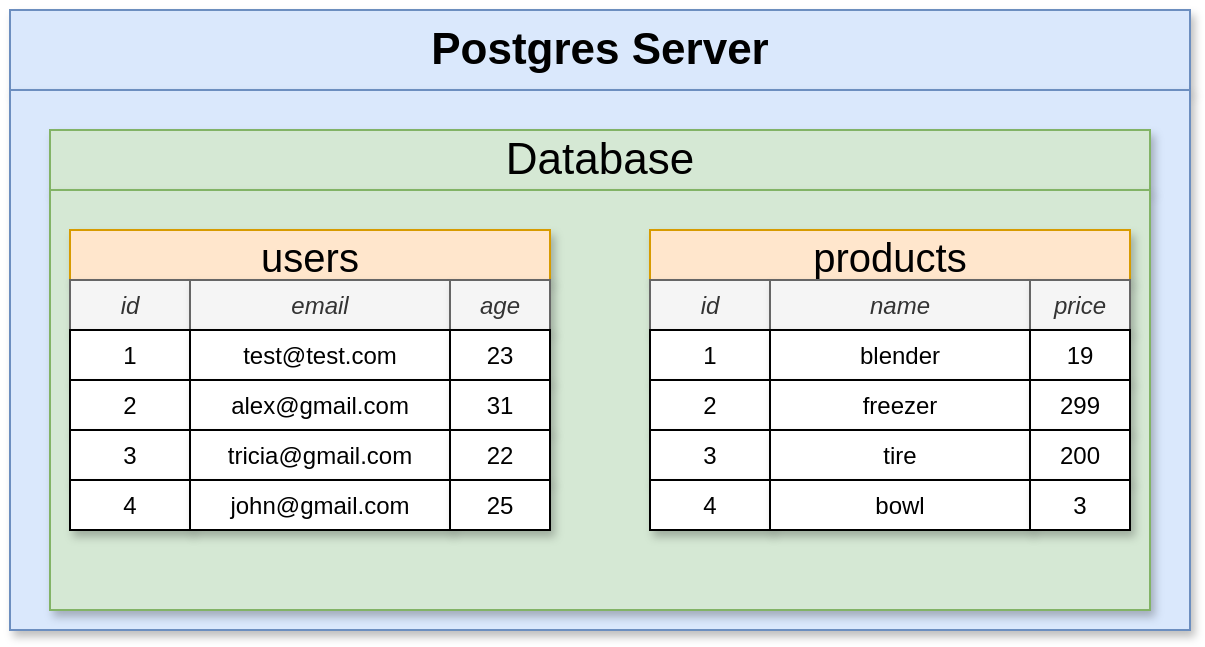 <mxfile version="24.8.2" pages="22">
  <diagram id="1FOyCUtybv_J7eZOHhNR" name="01 - structure">
    <mxGraphModel dx="782" dy="721" grid="1" gridSize="10" guides="1" tooltips="1" connect="1" arrows="1" fold="1" page="1" pageScale="1" pageWidth="1920" pageHeight="1200" math="0" shadow="0">
      <root>
        <mxCell id="0" />
        <mxCell id="1" parent="0" />
        <mxCell id="_4XpMIhelNORbLbjJYXg-9" value="Postgres Server" style="rounded=0;whiteSpace=wrap;html=1;fillColor=#dae8fc;strokeColor=#6c8ebf;fontSize=22;shadow=1;fontStyle=1" parent="1" vertex="1">
          <mxGeometry x="560" y="310" width="590" height="40" as="geometry" />
        </mxCell>
        <mxCell id="_4XpMIhelNORbLbjJYXg-10" value="" style="rounded=0;whiteSpace=wrap;html=1;fillColor=#dae8fc;strokeColor=#6c8ebf;fontSize=22;shadow=1;fontStyle=1" parent="1" vertex="1">
          <mxGeometry x="560" y="350" width="590" height="270" as="geometry" />
        </mxCell>
        <mxCell id="_4XpMIhelNORbLbjJYXg-11" value="Database" style="rounded=0;whiteSpace=wrap;html=1;shadow=1;fontSize=22;fillColor=#d5e8d4;strokeColor=#82b366;" parent="1" vertex="1">
          <mxGeometry x="580" y="370" width="550" height="30" as="geometry" />
        </mxCell>
        <mxCell id="_4XpMIhelNORbLbjJYXg-13" value="" style="rounded=0;whiteSpace=wrap;html=1;shadow=1;fontSize=22;fillColor=#d5e8d4;strokeColor=#82b366;" parent="1" vertex="1">
          <mxGeometry x="580" y="400" width="550" height="210" as="geometry" />
        </mxCell>
        <mxCell id="_4XpMIhelNORbLbjJYXg-14" value="users" style="rounded=0;whiteSpace=wrap;html=1;shadow=1;fontSize=20;fillColor=#ffe6cc;strokeColor=#d79b00;" parent="1" vertex="1">
          <mxGeometry x="590" y="420" width="240" height="25" as="geometry" />
        </mxCell>
        <mxCell id="_4XpMIhelNORbLbjJYXg-22" value="id" style="rounded=0;whiteSpace=wrap;html=1;shadow=1;fontSize=12;fillColor=#f5f5f5;strokeColor=#666666;fontColor=#333333;fontStyle=2" parent="1" vertex="1">
          <mxGeometry x="590" y="445" width="60" height="25" as="geometry" />
        </mxCell>
        <mxCell id="_4XpMIhelNORbLbjJYXg-23" value="email" style="rounded=0;whiteSpace=wrap;html=1;shadow=1;fontSize=12;fillColor=#f5f5f5;strokeColor=#666666;fontColor=#333333;fontStyle=2" parent="1" vertex="1">
          <mxGeometry x="650" y="445" width="130" height="25" as="geometry" />
        </mxCell>
        <mxCell id="_4XpMIhelNORbLbjJYXg-24" value="age" style="rounded=0;whiteSpace=wrap;html=1;shadow=1;fontSize=12;fillColor=#f5f5f5;strokeColor=#666666;fontColor=#333333;fontStyle=2" parent="1" vertex="1">
          <mxGeometry x="780" y="445" width="50" height="25" as="geometry" />
        </mxCell>
        <mxCell id="_4XpMIhelNORbLbjJYXg-27" value="1" style="rounded=0;whiteSpace=wrap;html=1;shadow=1;fontSize=12;fontStyle=0" parent="1" vertex="1">
          <mxGeometry x="590" y="470" width="60" height="25" as="geometry" />
        </mxCell>
        <mxCell id="_4XpMIhelNORbLbjJYXg-28" value="test@test.com" style="rounded=0;whiteSpace=wrap;html=1;shadow=1;fontSize=12;fontStyle=0" parent="1" vertex="1">
          <mxGeometry x="650" y="470" width="130" height="25" as="geometry" />
        </mxCell>
        <mxCell id="_4XpMIhelNORbLbjJYXg-29" value="23" style="rounded=0;whiteSpace=wrap;html=1;shadow=1;fontSize=12;fontStyle=0" parent="1" vertex="1">
          <mxGeometry x="780" y="470" width="50" height="25" as="geometry" />
        </mxCell>
        <mxCell id="_4XpMIhelNORbLbjJYXg-30" value="2" style="rounded=0;whiteSpace=wrap;html=1;shadow=1;fontSize=12;fontStyle=0" parent="1" vertex="1">
          <mxGeometry x="590" y="495" width="60" height="25" as="geometry" />
        </mxCell>
        <mxCell id="_4XpMIhelNORbLbjJYXg-31" value="alex@gmail.com" style="rounded=0;whiteSpace=wrap;html=1;shadow=1;fontSize=12;fontStyle=0" parent="1" vertex="1">
          <mxGeometry x="650" y="495" width="130" height="25" as="geometry" />
        </mxCell>
        <mxCell id="_4XpMIhelNORbLbjJYXg-32" value="31" style="rounded=0;whiteSpace=wrap;html=1;shadow=1;fontSize=12;fontStyle=0" parent="1" vertex="1">
          <mxGeometry x="780" y="495" width="50" height="25" as="geometry" />
        </mxCell>
        <mxCell id="_4XpMIhelNORbLbjJYXg-33" value="3" style="rounded=0;whiteSpace=wrap;html=1;shadow=1;fontSize=12;fontStyle=0" parent="1" vertex="1">
          <mxGeometry x="590" y="520" width="60" height="25" as="geometry" />
        </mxCell>
        <mxCell id="_4XpMIhelNORbLbjJYXg-34" value="tricia@gmail.com" style="rounded=0;whiteSpace=wrap;html=1;shadow=1;fontSize=12;fontStyle=0" parent="1" vertex="1">
          <mxGeometry x="650" y="520" width="130" height="25" as="geometry" />
        </mxCell>
        <mxCell id="_4XpMIhelNORbLbjJYXg-35" value="22" style="rounded=0;whiteSpace=wrap;html=1;shadow=1;fontSize=12;fontStyle=0" parent="1" vertex="1">
          <mxGeometry x="780" y="520" width="50" height="25" as="geometry" />
        </mxCell>
        <mxCell id="_4XpMIhelNORbLbjJYXg-36" value="4" style="rounded=0;whiteSpace=wrap;html=1;shadow=1;fontSize=12;fontStyle=0" parent="1" vertex="1">
          <mxGeometry x="590" y="545" width="60" height="25" as="geometry" />
        </mxCell>
        <mxCell id="_4XpMIhelNORbLbjJYXg-37" value="john@gmail.com" style="rounded=0;whiteSpace=wrap;html=1;shadow=1;fontSize=12;fontStyle=0" parent="1" vertex="1">
          <mxGeometry x="650" y="545" width="130" height="25" as="geometry" />
        </mxCell>
        <mxCell id="_4XpMIhelNORbLbjJYXg-38" value="25" style="rounded=0;whiteSpace=wrap;html=1;shadow=1;fontSize=12;fontStyle=0" parent="1" vertex="1">
          <mxGeometry x="780" y="545" width="50" height="25" as="geometry" />
        </mxCell>
        <mxCell id="_4XpMIhelNORbLbjJYXg-39" value="products" style="rounded=0;whiteSpace=wrap;html=1;shadow=1;fontSize=20;fillColor=#ffe6cc;strokeColor=#d79b00;" parent="1" vertex="1">
          <mxGeometry x="880" y="420" width="240" height="25" as="geometry" />
        </mxCell>
        <mxCell id="_4XpMIhelNORbLbjJYXg-40" value="id" style="rounded=0;whiteSpace=wrap;html=1;shadow=1;fontSize=12;fillColor=#f5f5f5;strokeColor=#666666;fontColor=#333333;fontStyle=2" parent="1" vertex="1">
          <mxGeometry x="880" y="445" width="60" height="25" as="geometry" />
        </mxCell>
        <mxCell id="_4XpMIhelNORbLbjJYXg-41" value="name" style="rounded=0;whiteSpace=wrap;html=1;shadow=1;fontSize=12;fillColor=#f5f5f5;strokeColor=#666666;fontColor=#333333;fontStyle=2" parent="1" vertex="1">
          <mxGeometry x="940" y="445" width="130" height="25" as="geometry" />
        </mxCell>
        <mxCell id="_4XpMIhelNORbLbjJYXg-42" value="price" style="rounded=0;whiteSpace=wrap;html=1;shadow=1;fontSize=12;fillColor=#f5f5f5;strokeColor=#666666;fontColor=#333333;fontStyle=2" parent="1" vertex="1">
          <mxGeometry x="1070" y="445" width="50" height="25" as="geometry" />
        </mxCell>
        <mxCell id="_4XpMIhelNORbLbjJYXg-43" value="1" style="rounded=0;whiteSpace=wrap;html=1;shadow=1;fontSize=12;fontStyle=0" parent="1" vertex="1">
          <mxGeometry x="880" y="470" width="60" height="25" as="geometry" />
        </mxCell>
        <mxCell id="_4XpMIhelNORbLbjJYXg-44" value="blender" style="rounded=0;whiteSpace=wrap;html=1;shadow=1;fontSize=12;fontStyle=0" parent="1" vertex="1">
          <mxGeometry x="940" y="470" width="130" height="25" as="geometry" />
        </mxCell>
        <mxCell id="_4XpMIhelNORbLbjJYXg-45" value="19" style="rounded=0;whiteSpace=wrap;html=1;shadow=1;fontSize=12;fontStyle=0" parent="1" vertex="1">
          <mxGeometry x="1070" y="470" width="50" height="25" as="geometry" />
        </mxCell>
        <mxCell id="_4XpMIhelNORbLbjJYXg-46" value="2" style="rounded=0;whiteSpace=wrap;html=1;shadow=1;fontSize=12;fontStyle=0" parent="1" vertex="1">
          <mxGeometry x="880" y="495" width="60" height="25" as="geometry" />
        </mxCell>
        <mxCell id="_4XpMIhelNORbLbjJYXg-47" value="freezer" style="rounded=0;whiteSpace=wrap;html=1;shadow=1;fontSize=12;fontStyle=0" parent="1" vertex="1">
          <mxGeometry x="940" y="495" width="130" height="25" as="geometry" />
        </mxCell>
        <mxCell id="_4XpMIhelNORbLbjJYXg-48" value="299" style="rounded=0;whiteSpace=wrap;html=1;shadow=1;fontSize=12;fontStyle=0" parent="1" vertex="1">
          <mxGeometry x="1070" y="495" width="50" height="25" as="geometry" />
        </mxCell>
        <mxCell id="_4XpMIhelNORbLbjJYXg-49" value="3" style="rounded=0;whiteSpace=wrap;html=1;shadow=1;fontSize=12;fontStyle=0" parent="1" vertex="1">
          <mxGeometry x="880" y="520" width="60" height="25" as="geometry" />
        </mxCell>
        <mxCell id="_4XpMIhelNORbLbjJYXg-50" value="tire" style="rounded=0;whiteSpace=wrap;html=1;shadow=1;fontSize=12;fontStyle=0" parent="1" vertex="1">
          <mxGeometry x="940" y="520" width="130" height="25" as="geometry" />
        </mxCell>
        <mxCell id="_4XpMIhelNORbLbjJYXg-51" value="200" style="rounded=0;whiteSpace=wrap;html=1;shadow=1;fontSize=12;fontStyle=0" parent="1" vertex="1">
          <mxGeometry x="1070" y="520" width="50" height="25" as="geometry" />
        </mxCell>
        <mxCell id="_4XpMIhelNORbLbjJYXg-52" value="4" style="rounded=0;whiteSpace=wrap;html=1;shadow=1;fontSize=12;fontStyle=0" parent="1" vertex="1">
          <mxGeometry x="880" y="545" width="60" height="25" as="geometry" />
        </mxCell>
        <mxCell id="_4XpMIhelNORbLbjJYXg-53" value="bowl" style="rounded=0;whiteSpace=wrap;html=1;shadow=1;fontSize=12;fontStyle=0" parent="1" vertex="1">
          <mxGeometry x="940" y="545" width="130" height="25" as="geometry" />
        </mxCell>
        <mxCell id="_4XpMIhelNORbLbjJYXg-54" value="3" style="rounded=0;whiteSpace=wrap;html=1;shadow=1;fontSize=12;fontStyle=0" parent="1" vertex="1">
          <mxGeometry x="1070" y="545" width="50" height="25" as="geometry" />
        </mxCell>
      </root>
    </mxGraphModel>
  </diagram>
  <diagram name="02 - tables" id="SBLV3qZc6T2fOXfw7oTd">
    <mxGraphModel dx="782" dy="721" grid="1" gridSize="10" guides="1" tooltips="1" connect="1" arrows="1" fold="1" page="1" pageScale="1" pageWidth="1920" pageHeight="1200" math="0" shadow="0">
      <root>
        <mxCell id="L_-VruJOqnDoyQRKq2RA-0" />
        <mxCell id="L_-VruJOqnDoyQRKq2RA-1" parent="L_-VruJOqnDoyQRKq2RA-0" />
        <mxCell id="L_-VruJOqnDoyQRKq2RA-2" value="Database" style="rounded=0;whiteSpace=wrap;html=1;shadow=1;fontSize=22;fillColor=#d5e8d4;strokeColor=#82b366;" parent="L_-VruJOqnDoyQRKq2RA-1" vertex="1">
          <mxGeometry x="580" y="370" width="590" height="30" as="geometry" />
        </mxCell>
        <mxCell id="L_-VruJOqnDoyQRKq2RA-3" value="" style="rounded=0;whiteSpace=wrap;html=1;shadow=1;fontSize=22;fillColor=#d5e8d4;strokeColor=#82b366;" parent="L_-VruJOqnDoyQRKq2RA-1" vertex="1">
          <mxGeometry x="580" y="400" width="590" height="150" as="geometry" />
        </mxCell>
        <mxCell id="FVNM4cIlnwJT87J_Ajt6-29" style="edgeStyle=orthogonalEdgeStyle;rounded=0;orthogonalLoop=1;jettySize=auto;html=1;exitX=1;exitY=0.5;exitDx=0;exitDy=0;fontSize=29;" parent="L_-VruJOqnDoyQRKq2RA-1" source="L_-VruJOqnDoyQRKq2RA-37" target="FVNM4cIlnwJT87J_Ajt6-0" edge="1">
          <mxGeometry relative="1" as="geometry" />
        </mxCell>
        <mxCell id="L_-VruJOqnDoyQRKq2RA-37" value="Table" style="rounded=0;whiteSpace=wrap;html=1;shadow=1;strokeWidth=1;fontSize=28;align=center;fillColor=#f8cecc;strokeColor=#b85450;fontStyle=1" parent="L_-VruJOqnDoyQRKq2RA-1" vertex="1">
          <mxGeometry x="430" y="402.5" width="120" height="40" as="geometry" />
        </mxCell>
        <mxCell id="L_-VruJOqnDoyQRKq2RA-38" value="Collection of records&amp;nbsp;" style="text;html=1;strokeColor=none;fillColor=none;align=center;verticalAlign=middle;whiteSpace=wrap;rounded=0;shadow=1;fontSize=16;fontStyle=2" parent="L_-VruJOqnDoyQRKq2RA-1" vertex="1">
          <mxGeometry x="425" y="442.5" width="130" height="44.5" as="geometry" />
        </mxCell>
        <mxCell id="FVNM4cIlnwJT87J_Ajt6-0" value="cities" style="rounded=0;whiteSpace=wrap;html=1;shadow=1;fontSize=20;fillColor=#ffe6cc;strokeColor=#d79b00;" parent="L_-VruJOqnDoyQRKq2RA-1" vertex="1">
          <mxGeometry x="590" y="410" width="560" height="25" as="geometry" />
        </mxCell>
        <mxCell id="FVNM4cIlnwJT87J_Ajt6-1" value="id" style="rounded=0;whiteSpace=wrap;html=1;shadow=1;fontSize=12;fillColor=#f5f5f5;strokeColor=#666666;fontColor=#333333;fontStyle=2" parent="L_-VruJOqnDoyQRKq2RA-1" vertex="1">
          <mxGeometry x="590" y="435" width="50" height="25" as="geometry" />
        </mxCell>
        <mxCell id="FVNM4cIlnwJT87J_Ajt6-2" value="1" style="rounded=0;whiteSpace=wrap;html=1;shadow=1;fontSize=12;fontStyle=0" parent="L_-VruJOqnDoyQRKq2RA-1" vertex="1">
          <mxGeometry x="590" y="460" width="50" height="25" as="geometry" />
        </mxCell>
        <mxCell id="FVNM4cIlnwJT87J_Ajt6-3" value="2" style="rounded=0;whiteSpace=wrap;html=1;shadow=1;fontSize=12;fontStyle=0" parent="L_-VruJOqnDoyQRKq2RA-1" vertex="1">
          <mxGeometry x="590" y="485" width="50" height="25" as="geometry" />
        </mxCell>
        <mxCell id="FVNM4cIlnwJT87J_Ajt6-4" value="3" style="rounded=0;whiteSpace=wrap;html=1;shadow=1;fontSize=12;fontStyle=0" parent="L_-VruJOqnDoyQRKq2RA-1" vertex="1">
          <mxGeometry x="590" y="510" width="50" height="25" as="geometry" />
        </mxCell>
        <mxCell id="FVNM4cIlnwJT87J_Ajt6-5" value="name" style="rounded=0;whiteSpace=wrap;html=1;shadow=1;fontSize=12;fillColor=#f5f5f5;strokeColor=#666666;fontColor=#333333;fontStyle=2" parent="L_-VruJOqnDoyQRKq2RA-1" vertex="1">
          <mxGeometry x="640" y="435" width="80" height="25" as="geometry" />
        </mxCell>
        <mxCell id="FVNM4cIlnwJT87J_Ajt6-6" value="Tokyo" style="rounded=0;whiteSpace=wrap;html=1;shadow=1;fontSize=12;fontStyle=0" parent="L_-VruJOqnDoyQRKq2RA-1" vertex="1">
          <mxGeometry x="640" y="460" width="80" height="25" as="geometry" />
        </mxCell>
        <mxCell id="FVNM4cIlnwJT87J_Ajt6-7" value="New York" style="rounded=0;whiteSpace=wrap;html=1;shadow=1;fontSize=12;fontStyle=0" parent="L_-VruJOqnDoyQRKq2RA-1" vertex="1">
          <mxGeometry x="640" y="485" width="80" height="25" as="geometry" />
        </mxCell>
        <mxCell id="FVNM4cIlnwJT87J_Ajt6-8" value="Mexico City" style="rounded=0;whiteSpace=wrap;html=1;shadow=1;fontSize=12;fontStyle=0" parent="L_-VruJOqnDoyQRKq2RA-1" vertex="1">
          <mxGeometry x="640" y="510" width="80" height="25" as="geometry" />
        </mxCell>
        <mxCell id="FVNM4cIlnwJT87J_Ajt6-9" value="lat" style="rounded=0;whiteSpace=wrap;html=1;shadow=1;fontSize=12;fillColor=#f5f5f5;strokeColor=#666666;fontColor=#333333;fontStyle=2" parent="L_-VruJOqnDoyQRKq2RA-1" vertex="1">
          <mxGeometry x="720" y="435" width="80" height="25" as="geometry" />
        </mxCell>
        <mxCell id="FVNM4cIlnwJT87J_Ajt6-10" value="35.685" style="rounded=0;whiteSpace=wrap;html=1;shadow=1;fontSize=12;fontStyle=0" parent="L_-VruJOqnDoyQRKq2RA-1" vertex="1">
          <mxGeometry x="720" y="460" width="80" height="25" as="geometry" />
        </mxCell>
        <mxCell id="FVNM4cIlnwJT87J_Ajt6-11" value="40.694" style="rounded=0;whiteSpace=wrap;html=1;shadow=1;fontSize=12;fontStyle=0" parent="L_-VruJOqnDoyQRKq2RA-1" vertex="1">
          <mxGeometry x="720" y="485" width="80" height="25" as="geometry" />
        </mxCell>
        <mxCell id="FVNM4cIlnwJT87J_Ajt6-12" value="19.442" style="rounded=0;whiteSpace=wrap;html=1;shadow=1;fontSize=12;fontStyle=0" parent="L_-VruJOqnDoyQRKq2RA-1" vertex="1">
          <mxGeometry x="720" y="510" width="80" height="25" as="geometry" />
        </mxCell>
        <mxCell id="FVNM4cIlnwJT87J_Ajt6-13" value="lng" style="rounded=0;whiteSpace=wrap;html=1;shadow=1;fontSize=12;fillColor=#f5f5f5;strokeColor=#666666;fontColor=#333333;fontStyle=2" parent="L_-VruJOqnDoyQRKq2RA-1" vertex="1">
          <mxGeometry x="800" y="435" width="80" height="25" as="geometry" />
        </mxCell>
        <mxCell id="FVNM4cIlnwJT87J_Ajt6-14" value="139.751" style="rounded=0;whiteSpace=wrap;html=1;shadow=1;fontSize=12;fontStyle=0" parent="L_-VruJOqnDoyQRKq2RA-1" vertex="1">
          <mxGeometry x="800" y="460" width="80" height="25" as="geometry" />
        </mxCell>
        <mxCell id="FVNM4cIlnwJT87J_Ajt6-15" value="-73.925" style="rounded=0;whiteSpace=wrap;html=1;shadow=1;fontSize=12;fontStyle=0" parent="L_-VruJOqnDoyQRKq2RA-1" vertex="1">
          <mxGeometry x="800" y="485" width="80" height="25" as="geometry" />
        </mxCell>
        <mxCell id="FVNM4cIlnwJT87J_Ajt6-16" value="-99.131" style="rounded=0;whiteSpace=wrap;html=1;shadow=1;fontSize=12;fontStyle=0" parent="L_-VruJOqnDoyQRKq2RA-1" vertex="1">
          <mxGeometry x="800" y="510" width="80" height="25" as="geometry" />
        </mxCell>
        <mxCell id="FVNM4cIlnwJT87J_Ajt6-17" value="country" style="rounded=0;whiteSpace=wrap;html=1;shadow=1;fontSize=12;fillColor=#f5f5f5;strokeColor=#666666;fontColor=#333333;fontStyle=2" parent="L_-VruJOqnDoyQRKq2RA-1" vertex="1">
          <mxGeometry x="880" y="435" width="110" height="25" as="geometry" />
        </mxCell>
        <mxCell id="FVNM4cIlnwJT87J_Ajt6-18" value="Japan" style="rounded=0;whiteSpace=wrap;html=1;shadow=1;fontSize=12;fontStyle=0" parent="L_-VruJOqnDoyQRKq2RA-1" vertex="1">
          <mxGeometry x="880" y="460" width="110" height="25" as="geometry" />
        </mxCell>
        <mxCell id="FVNM4cIlnwJT87J_Ajt6-19" value="United States" style="rounded=0;whiteSpace=wrap;html=1;shadow=1;fontSize=12;fontStyle=0" parent="L_-VruJOqnDoyQRKq2RA-1" vertex="1">
          <mxGeometry x="880" y="485" width="110" height="25" as="geometry" />
        </mxCell>
        <mxCell id="FVNM4cIlnwJT87J_Ajt6-20" value="Mexico" style="rounded=0;whiteSpace=wrap;html=1;shadow=1;fontSize=12;fontStyle=0" parent="L_-VruJOqnDoyQRKq2RA-1" vertex="1">
          <mxGeometry x="880" y="510" width="110" height="25" as="geometry" />
        </mxCell>
        <mxCell id="FVNM4cIlnwJT87J_Ajt6-21" value="iso3" style="rounded=0;whiteSpace=wrap;html=1;shadow=1;fontSize=12;fillColor=#f5f5f5;strokeColor=#666666;fontColor=#333333;fontStyle=2" parent="L_-VruJOqnDoyQRKq2RA-1" vertex="1">
          <mxGeometry x="990" y="435" width="50" height="25" as="geometry" />
        </mxCell>
        <mxCell id="FVNM4cIlnwJT87J_Ajt6-22" value="JPN" style="rounded=0;whiteSpace=wrap;html=1;shadow=1;fontSize=12;fontStyle=0" parent="L_-VruJOqnDoyQRKq2RA-1" vertex="1">
          <mxGeometry x="990" y="460" width="50" height="25" as="geometry" />
        </mxCell>
        <mxCell id="FVNM4cIlnwJT87J_Ajt6-23" value="USA" style="rounded=0;whiteSpace=wrap;html=1;shadow=1;fontSize=12;fontStyle=0" parent="L_-VruJOqnDoyQRKq2RA-1" vertex="1">
          <mxGeometry x="990" y="485" width="50" height="25" as="geometry" />
        </mxCell>
        <mxCell id="FVNM4cIlnwJT87J_Ajt6-24" value="MEX" style="rounded=0;whiteSpace=wrap;html=1;shadow=1;fontSize=12;fontStyle=0" parent="L_-VruJOqnDoyQRKq2RA-1" vertex="1">
          <mxGeometry x="990" y="510" width="50" height="25" as="geometry" />
        </mxCell>
        <mxCell id="FVNM4cIlnwJT87J_Ajt6-25" value="population" style="rounded=0;whiteSpace=wrap;html=1;shadow=1;fontSize=12;fillColor=#f5f5f5;strokeColor=#666666;fontColor=#333333;fontStyle=2" parent="L_-VruJOqnDoyQRKq2RA-1" vertex="1">
          <mxGeometry x="1040" y="435" width="110" height="25" as="geometry" />
        </mxCell>
        <mxCell id="FVNM4cIlnwJT87J_Ajt6-26" value="35676000" style="rounded=0;whiteSpace=wrap;html=1;shadow=1;fontSize=12;fontStyle=0" parent="L_-VruJOqnDoyQRKq2RA-1" vertex="1">
          <mxGeometry x="1040" y="460" width="110" height="25" as="geometry" />
        </mxCell>
        <mxCell id="FVNM4cIlnwJT87J_Ajt6-27" value="19354922" style="rounded=0;whiteSpace=wrap;html=1;shadow=1;fontSize=12;fontStyle=0" parent="L_-VruJOqnDoyQRKq2RA-1" vertex="1">
          <mxGeometry x="1040" y="485" width="110" height="25" as="geometry" />
        </mxCell>
        <mxCell id="FVNM4cIlnwJT87J_Ajt6-28" value="19028000" style="rounded=0;whiteSpace=wrap;html=1;shadow=1;fontSize=12;fontStyle=0" parent="L_-VruJOqnDoyQRKq2RA-1" vertex="1">
          <mxGeometry x="1040" y="510" width="110" height="25" as="geometry" />
        </mxCell>
      </root>
    </mxGraphModel>
  </diagram>
  <diagram name="02 - tables" id="aV5drRod6bUetZzN44xx">
    <mxGraphModel dx="782" dy="721" grid="1" gridSize="10" guides="1" tooltips="1" connect="1" arrows="1" fold="1" page="1" pageScale="1" pageWidth="1920" pageHeight="1200" math="0" shadow="0">
      <root>
        <mxCell id="-J2OVFFN50THt7mfLJPO-0" />
        <mxCell id="-J2OVFFN50THt7mfLJPO-1" parent="-J2OVFFN50THt7mfLJPO-0" />
        <mxCell id="-J2OVFFN50THt7mfLJPO-4" value="Database" style="rounded=0;whiteSpace=wrap;html=1;shadow=1;fontSize=22;fillColor=#d5e8d4;strokeColor=#82b366;" parent="-J2OVFFN50THt7mfLJPO-1" vertex="1">
          <mxGeometry x="580" y="370" width="550" height="30" as="geometry" />
        </mxCell>
        <mxCell id="-J2OVFFN50THt7mfLJPO-5" value="" style="rounded=0;whiteSpace=wrap;html=1;shadow=1;fontSize=22;fillColor=#d5e8d4;strokeColor=#82b366;" parent="-J2OVFFN50THt7mfLJPO-1" vertex="1">
          <mxGeometry x="580" y="400" width="550" height="180" as="geometry" />
        </mxCell>
        <mxCell id="-J2OVFFN50THt7mfLJPO-6" value="users" style="rounded=0;whiteSpace=wrap;html=1;shadow=1;fontSize=20;fillColor=#ffe6cc;strokeColor=#d79b00;" parent="-J2OVFFN50THt7mfLJPO-1" vertex="1">
          <mxGeometry x="590" y="420" width="240" height="25" as="geometry" />
        </mxCell>
        <mxCell id="-J2OVFFN50THt7mfLJPO-7" value="id" style="rounded=0;whiteSpace=wrap;html=1;shadow=1;fontSize=12;fillColor=#f5f5f5;strokeColor=#666666;fontColor=#333333;fontStyle=2" parent="-J2OVFFN50THt7mfLJPO-1" vertex="1">
          <mxGeometry x="590" y="445" width="60" height="25" as="geometry" />
        </mxCell>
        <mxCell id="-J2OVFFN50THt7mfLJPO-8" value="email" style="rounded=0;whiteSpace=wrap;html=1;shadow=1;fontSize=12;fillColor=#f5f5f5;strokeColor=#666666;fontColor=#333333;fontStyle=2" parent="-J2OVFFN50THt7mfLJPO-1" vertex="1">
          <mxGeometry x="650" y="445" width="130" height="25" as="geometry" />
        </mxCell>
        <mxCell id="-J2OVFFN50THt7mfLJPO-9" value="age" style="rounded=0;whiteSpace=wrap;html=1;shadow=1;fontSize=12;fillColor=#f5f5f5;strokeColor=#666666;fontColor=#333333;fontStyle=2" parent="-J2OVFFN50THt7mfLJPO-1" vertex="1">
          <mxGeometry x="780" y="445" width="50" height="25" as="geometry" />
        </mxCell>
        <mxCell id="-J2OVFFN50THt7mfLJPO-10" value="1" style="rounded=0;whiteSpace=wrap;html=1;shadow=1;fontSize=12;fontStyle=0" parent="-J2OVFFN50THt7mfLJPO-1" vertex="1">
          <mxGeometry x="590" y="470" width="60" height="25" as="geometry" />
        </mxCell>
        <mxCell id="-J2OVFFN50THt7mfLJPO-11" value="test@test.com" style="rounded=0;whiteSpace=wrap;html=1;shadow=1;fontSize=12;fontStyle=0" parent="-J2OVFFN50THt7mfLJPO-1" vertex="1">
          <mxGeometry x="650" y="470" width="130" height="25" as="geometry" />
        </mxCell>
        <mxCell id="-J2OVFFN50THt7mfLJPO-12" value="23" style="rounded=0;whiteSpace=wrap;html=1;shadow=1;fontSize=12;fontStyle=0" parent="-J2OVFFN50THt7mfLJPO-1" vertex="1">
          <mxGeometry x="780" y="470" width="50" height="25" as="geometry" />
        </mxCell>
        <mxCell id="-J2OVFFN50THt7mfLJPO-13" value="2" style="rounded=0;whiteSpace=wrap;html=1;shadow=1;fontSize=12;fontStyle=0" parent="-J2OVFFN50THt7mfLJPO-1" vertex="1">
          <mxGeometry x="590" y="495" width="60" height="25" as="geometry" />
        </mxCell>
        <mxCell id="-J2OVFFN50THt7mfLJPO-14" value="alex@gmail.com" style="rounded=0;whiteSpace=wrap;html=1;shadow=1;fontSize=12;fontStyle=0" parent="-J2OVFFN50THt7mfLJPO-1" vertex="1">
          <mxGeometry x="650" y="495" width="130" height="25" as="geometry" />
        </mxCell>
        <mxCell id="-J2OVFFN50THt7mfLJPO-15" value="31" style="rounded=0;whiteSpace=wrap;html=1;shadow=1;fontSize=12;fontStyle=0" parent="-J2OVFFN50THt7mfLJPO-1" vertex="1">
          <mxGeometry x="780" y="495" width="50" height="25" as="geometry" />
        </mxCell>
        <mxCell id="-J2OVFFN50THt7mfLJPO-16" value="3" style="rounded=0;whiteSpace=wrap;html=1;shadow=1;fontSize=12;fontStyle=0" parent="-J2OVFFN50THt7mfLJPO-1" vertex="1">
          <mxGeometry x="590" y="520" width="60" height="25" as="geometry" />
        </mxCell>
        <mxCell id="-J2OVFFN50THt7mfLJPO-17" value="tricia@gmail.com" style="rounded=0;whiteSpace=wrap;html=1;shadow=1;fontSize=12;fontStyle=0" parent="-J2OVFFN50THt7mfLJPO-1" vertex="1">
          <mxGeometry x="650" y="520" width="130" height="25" as="geometry" />
        </mxCell>
        <mxCell id="-J2OVFFN50THt7mfLJPO-18" value="22" style="rounded=0;whiteSpace=wrap;html=1;shadow=1;fontSize=12;fontStyle=0" parent="-J2OVFFN50THt7mfLJPO-1" vertex="1">
          <mxGeometry x="780" y="520" width="50" height="25" as="geometry" />
        </mxCell>
        <mxCell id="-J2OVFFN50THt7mfLJPO-19" value="4" style="rounded=0;whiteSpace=wrap;html=1;shadow=1;fontSize=12;fontStyle=0" parent="-J2OVFFN50THt7mfLJPO-1" vertex="1">
          <mxGeometry x="590" y="545" width="60" height="25" as="geometry" />
        </mxCell>
        <mxCell id="-J2OVFFN50THt7mfLJPO-20" value="john@gmail.com" style="rounded=0;whiteSpace=wrap;html=1;shadow=1;fontSize=12;fontStyle=0" parent="-J2OVFFN50THt7mfLJPO-1" vertex="1">
          <mxGeometry x="650" y="545" width="130" height="25" as="geometry" />
        </mxCell>
        <mxCell id="-J2OVFFN50THt7mfLJPO-21" value="25" style="rounded=0;whiteSpace=wrap;html=1;shadow=1;fontSize=12;fontStyle=0" parent="-J2OVFFN50THt7mfLJPO-1" vertex="1">
          <mxGeometry x="780" y="545" width="50" height="25" as="geometry" />
        </mxCell>
        <mxCell id="-J2OVFFN50THt7mfLJPO-22" value="products" style="rounded=0;whiteSpace=wrap;html=1;shadow=1;fontSize=20;fillColor=#ffe6cc;strokeColor=#d79b00;" parent="-J2OVFFN50THt7mfLJPO-1" vertex="1">
          <mxGeometry x="880" y="420" width="240" height="25" as="geometry" />
        </mxCell>
        <mxCell id="-J2OVFFN50THt7mfLJPO-23" value="id" style="rounded=0;whiteSpace=wrap;html=1;shadow=1;fontSize=12;fillColor=#f5f5f5;strokeColor=#666666;fontColor=#333333;fontStyle=2" parent="-J2OVFFN50THt7mfLJPO-1" vertex="1">
          <mxGeometry x="880" y="445" width="60" height="25" as="geometry" />
        </mxCell>
        <mxCell id="-J2OVFFN50THt7mfLJPO-24" value="name" style="rounded=0;whiteSpace=wrap;html=1;shadow=1;fontSize=12;fillColor=#f5f5f5;strokeColor=#666666;fontColor=#333333;fontStyle=2" parent="-J2OVFFN50THt7mfLJPO-1" vertex="1">
          <mxGeometry x="940" y="445" width="130" height="25" as="geometry" />
        </mxCell>
        <mxCell id="-J2OVFFN50THt7mfLJPO-25" value="price" style="rounded=0;whiteSpace=wrap;html=1;shadow=1;fontSize=12;fillColor=#f5f5f5;strokeColor=#666666;fontColor=#333333;fontStyle=2" parent="-J2OVFFN50THt7mfLJPO-1" vertex="1">
          <mxGeometry x="1070" y="445" width="50" height="25" as="geometry" />
        </mxCell>
        <mxCell id="-J2OVFFN50THt7mfLJPO-26" value="1" style="rounded=0;whiteSpace=wrap;html=1;shadow=1;fontSize=12;fontStyle=0" parent="-J2OVFFN50THt7mfLJPO-1" vertex="1">
          <mxGeometry x="880" y="470" width="60" height="25" as="geometry" />
        </mxCell>
        <mxCell id="-J2OVFFN50THt7mfLJPO-27" value="blender" style="rounded=0;whiteSpace=wrap;html=1;shadow=1;fontSize=12;fontStyle=0" parent="-J2OVFFN50THt7mfLJPO-1" vertex="1">
          <mxGeometry x="940" y="470" width="130" height="25" as="geometry" />
        </mxCell>
        <mxCell id="-J2OVFFN50THt7mfLJPO-28" value="19" style="rounded=0;whiteSpace=wrap;html=1;shadow=1;fontSize=12;fontStyle=0" parent="-J2OVFFN50THt7mfLJPO-1" vertex="1">
          <mxGeometry x="1070" y="470" width="50" height="25" as="geometry" />
        </mxCell>
        <mxCell id="-J2OVFFN50THt7mfLJPO-29" value="2" style="rounded=0;whiteSpace=wrap;html=1;shadow=1;fontSize=12;fontStyle=0" parent="-J2OVFFN50THt7mfLJPO-1" vertex="1">
          <mxGeometry x="880" y="495" width="60" height="25" as="geometry" />
        </mxCell>
        <mxCell id="-J2OVFFN50THt7mfLJPO-30" value="freezer" style="rounded=0;whiteSpace=wrap;html=1;shadow=1;fontSize=12;fontStyle=0" parent="-J2OVFFN50THt7mfLJPO-1" vertex="1">
          <mxGeometry x="940" y="495" width="130" height="25" as="geometry" />
        </mxCell>
        <mxCell id="-J2OVFFN50THt7mfLJPO-31" value="299" style="rounded=0;whiteSpace=wrap;html=1;shadow=1;fontSize=12;fontStyle=0" parent="-J2OVFFN50THt7mfLJPO-1" vertex="1">
          <mxGeometry x="1070" y="495" width="50" height="25" as="geometry" />
        </mxCell>
        <mxCell id="-J2OVFFN50THt7mfLJPO-32" value="3" style="rounded=0;whiteSpace=wrap;html=1;shadow=1;fontSize=12;fontStyle=0" parent="-J2OVFFN50THt7mfLJPO-1" vertex="1">
          <mxGeometry x="880" y="520" width="60" height="25" as="geometry" />
        </mxCell>
        <mxCell id="-J2OVFFN50THt7mfLJPO-33" value="tire" style="rounded=0;whiteSpace=wrap;html=1;shadow=1;fontSize=12;fontStyle=0" parent="-J2OVFFN50THt7mfLJPO-1" vertex="1">
          <mxGeometry x="940" y="520" width="130" height="25" as="geometry" />
        </mxCell>
        <mxCell id="-J2OVFFN50THt7mfLJPO-34" value="200" style="rounded=0;whiteSpace=wrap;html=1;shadow=1;fontSize=12;fontStyle=0" parent="-J2OVFFN50THt7mfLJPO-1" vertex="1">
          <mxGeometry x="1070" y="520" width="50" height="25" as="geometry" />
        </mxCell>
        <mxCell id="-J2OVFFN50THt7mfLJPO-35" value="4" style="rounded=0;whiteSpace=wrap;html=1;shadow=1;fontSize=12;fontStyle=0" parent="-J2OVFFN50THt7mfLJPO-1" vertex="1">
          <mxGeometry x="880" y="545" width="60" height="25" as="geometry" />
        </mxCell>
        <mxCell id="-J2OVFFN50THt7mfLJPO-36" value="bowl" style="rounded=0;whiteSpace=wrap;html=1;shadow=1;fontSize=12;fontStyle=0" parent="-J2OVFFN50THt7mfLJPO-1" vertex="1">
          <mxGeometry x="940" y="545" width="130" height="25" as="geometry" />
        </mxCell>
        <mxCell id="-J2OVFFN50THt7mfLJPO-37" value="3" style="rounded=0;whiteSpace=wrap;html=1;shadow=1;fontSize=12;fontStyle=0" parent="-J2OVFFN50THt7mfLJPO-1" vertex="1">
          <mxGeometry x="1070" y="545" width="50" height="25" as="geometry" />
        </mxCell>
        <mxCell id="-J2OVFFN50THt7mfLJPO-41" value="" style="shape=curlyBracket;whiteSpace=wrap;html=1;rounded=1;shadow=0;fontSize=12;align=left;rotation=-90;fontStyle=1;strokeWidth=3;" parent="-J2OVFFN50THt7mfLJPO-1" vertex="1">
          <mxGeometry x="832.5" y="337.5" width="45" height="530" as="geometry" />
        </mxCell>
        <mxCell id="-J2OVFFN50THt7mfLJPO-42" value="Tables" style="rounded=0;whiteSpace=wrap;html=1;shadow=1;strokeWidth=1;fontSize=28;align=center;fillColor=#f8cecc;strokeColor=#b85450;fontStyle=1" parent="-J2OVFFN50THt7mfLJPO-1" vertex="1">
          <mxGeometry x="767.5" y="627" width="175" height="40" as="geometry" />
        </mxCell>
        <mxCell id="Ria7wEmFuSGwBI6Brf6--0" value="Collection of records&amp;nbsp;" style="text;html=1;strokeColor=none;fillColor=none;align=left;verticalAlign=middle;whiteSpace=wrap;rounded=0;shadow=1;fontSize=16;fontStyle=2" parent="-J2OVFFN50THt7mfLJPO-1" vertex="1">
          <mxGeometry x="950" y="627" width="130" height="44.5" as="geometry" />
        </mxCell>
      </root>
    </mxGraphModel>
  </diagram>
  <diagram name="03 - rows" id="L4nfHWvoKyM7zzAvMZ7w">
    <mxGraphModel dx="782" dy="721" grid="1" gridSize="10" guides="1" tooltips="1" connect="1" arrows="1" fold="1" page="1" pageScale="1" pageWidth="1920" pageHeight="1200" math="0" shadow="0">
      <root>
        <mxCell id="0_U39-7lTr_h3dv_BFgW-0" />
        <mxCell id="0_U39-7lTr_h3dv_BFgW-1" parent="0_U39-7lTr_h3dv_BFgW-0" />
        <mxCell id="0_U39-7lTr_h3dv_BFgW-37" value="Rows" style="rounded=0;whiteSpace=wrap;html=1;shadow=1;strokeWidth=1;fontSize=28;align=center;fillColor=#f8cecc;strokeColor=#b85450;fontStyle=1" parent="0_U39-7lTr_h3dv_BFgW-1" vertex="1">
          <mxGeometry x="424.5" y="511.25" width="105" height="52.5" as="geometry" />
        </mxCell>
        <mxCell id="0_U39-7lTr_h3dv_BFgW-38" value="Each row has information about one single thing" style="text;html=1;strokeColor=none;fillColor=none;align=center;verticalAlign=middle;whiteSpace=wrap;rounded=0;shadow=1;fontSize=16;fontStyle=2" parent="0_U39-7lTr_h3dv_BFgW-1" vertex="1">
          <mxGeometry x="412" y="568" width="130" height="63.75" as="geometry" />
        </mxCell>
        <mxCell id="mieZTWWJGQP02LoCAtXL-0" value="Database" style="rounded=0;whiteSpace=wrap;html=1;shadow=1;fontSize=22;fillColor=#d5e8d4;strokeColor=#82b366;" parent="0_U39-7lTr_h3dv_BFgW-1" vertex="1">
          <mxGeometry x="586" y="410" width="590" height="30" as="geometry" />
        </mxCell>
        <mxCell id="mieZTWWJGQP02LoCAtXL-1" value="" style="rounded=0;whiteSpace=wrap;html=1;shadow=1;fontSize=22;fillColor=#d5e8d4;strokeColor=#82b366;" parent="0_U39-7lTr_h3dv_BFgW-1" vertex="1">
          <mxGeometry x="586" y="440" width="590" height="150" as="geometry" />
        </mxCell>
        <mxCell id="mieZTWWJGQP02LoCAtXL-2" value="cities" style="rounded=0;whiteSpace=wrap;html=1;shadow=1;fontSize=20;fillColor=#ffe6cc;strokeColor=#d79b00;" parent="0_U39-7lTr_h3dv_BFgW-1" vertex="1">
          <mxGeometry x="596" y="450" width="560" height="25" as="geometry" />
        </mxCell>
        <mxCell id="mieZTWWJGQP02LoCAtXL-3" value="id" style="rounded=0;whiteSpace=wrap;html=1;shadow=1;fontSize=12;fillColor=#f5f5f5;strokeColor=#666666;fontColor=#333333;fontStyle=2" parent="0_U39-7lTr_h3dv_BFgW-1" vertex="1">
          <mxGeometry x="596" y="475" width="50" height="25" as="geometry" />
        </mxCell>
        <mxCell id="mieZTWWJGQP02LoCAtXL-4" value="1" style="rounded=0;whiteSpace=wrap;html=1;shadow=1;fontSize=12;fontStyle=0" parent="0_U39-7lTr_h3dv_BFgW-1" vertex="1">
          <mxGeometry x="596" y="500" width="50" height="25" as="geometry" />
        </mxCell>
        <mxCell id="mieZTWWJGQP02LoCAtXL-5" value="2" style="rounded=0;whiteSpace=wrap;html=1;shadow=1;fontSize=12;fontStyle=0" parent="0_U39-7lTr_h3dv_BFgW-1" vertex="1">
          <mxGeometry x="596" y="525" width="50" height="25" as="geometry" />
        </mxCell>
        <mxCell id="mieZTWWJGQP02LoCAtXL-6" value="3" style="rounded=0;whiteSpace=wrap;html=1;shadow=1;fontSize=12;fontStyle=0" parent="0_U39-7lTr_h3dv_BFgW-1" vertex="1">
          <mxGeometry x="596" y="550" width="50" height="25" as="geometry" />
        </mxCell>
        <mxCell id="mieZTWWJGQP02LoCAtXL-7" value="name" style="rounded=0;whiteSpace=wrap;html=1;shadow=1;fontSize=12;fillColor=#f5f5f5;strokeColor=#666666;fontColor=#333333;fontStyle=2" parent="0_U39-7lTr_h3dv_BFgW-1" vertex="1">
          <mxGeometry x="646" y="475" width="80" height="25" as="geometry" />
        </mxCell>
        <mxCell id="mieZTWWJGQP02LoCAtXL-8" value="Tokyo" style="rounded=0;whiteSpace=wrap;html=1;shadow=1;fontSize=12;fontStyle=0" parent="0_U39-7lTr_h3dv_BFgW-1" vertex="1">
          <mxGeometry x="646" y="500" width="80" height="25" as="geometry" />
        </mxCell>
        <mxCell id="mieZTWWJGQP02LoCAtXL-9" value="New York" style="rounded=0;whiteSpace=wrap;html=1;shadow=1;fontSize=12;fontStyle=0" parent="0_U39-7lTr_h3dv_BFgW-1" vertex="1">
          <mxGeometry x="646" y="525" width="80" height="25" as="geometry" />
        </mxCell>
        <mxCell id="mieZTWWJGQP02LoCAtXL-10" value="Mexico City" style="rounded=0;whiteSpace=wrap;html=1;shadow=1;fontSize=12;fontStyle=0" parent="0_U39-7lTr_h3dv_BFgW-1" vertex="1">
          <mxGeometry x="646" y="550" width="80" height="25" as="geometry" />
        </mxCell>
        <mxCell id="mieZTWWJGQP02LoCAtXL-11" value="lat" style="rounded=0;whiteSpace=wrap;html=1;shadow=1;fontSize=12;fillColor=#f5f5f5;strokeColor=#666666;fontColor=#333333;fontStyle=2" parent="0_U39-7lTr_h3dv_BFgW-1" vertex="1">
          <mxGeometry x="726" y="475" width="80" height="25" as="geometry" />
        </mxCell>
        <mxCell id="mieZTWWJGQP02LoCAtXL-12" value="35.685" style="rounded=0;whiteSpace=wrap;html=1;shadow=1;fontSize=12;fontStyle=0" parent="0_U39-7lTr_h3dv_BFgW-1" vertex="1">
          <mxGeometry x="726" y="500" width="80" height="25" as="geometry" />
        </mxCell>
        <mxCell id="mieZTWWJGQP02LoCAtXL-13" value="40.694" style="rounded=0;whiteSpace=wrap;html=1;shadow=1;fontSize=12;fontStyle=0" parent="0_U39-7lTr_h3dv_BFgW-1" vertex="1">
          <mxGeometry x="726" y="525" width="80" height="25" as="geometry" />
        </mxCell>
        <mxCell id="mieZTWWJGQP02LoCAtXL-14" value="19.442" style="rounded=0;whiteSpace=wrap;html=1;shadow=1;fontSize=12;fontStyle=0" parent="0_U39-7lTr_h3dv_BFgW-1" vertex="1">
          <mxGeometry x="726" y="550" width="80" height="25" as="geometry" />
        </mxCell>
        <mxCell id="mieZTWWJGQP02LoCAtXL-15" value="lng" style="rounded=0;whiteSpace=wrap;html=1;shadow=1;fontSize=12;fillColor=#f5f5f5;strokeColor=#666666;fontColor=#333333;fontStyle=2" parent="0_U39-7lTr_h3dv_BFgW-1" vertex="1">
          <mxGeometry x="806" y="475" width="80" height="25" as="geometry" />
        </mxCell>
        <mxCell id="mieZTWWJGQP02LoCAtXL-16" value="139.751" style="rounded=0;whiteSpace=wrap;html=1;shadow=1;fontSize=12;fontStyle=0" parent="0_U39-7lTr_h3dv_BFgW-1" vertex="1">
          <mxGeometry x="806" y="500" width="80" height="25" as="geometry" />
        </mxCell>
        <mxCell id="mieZTWWJGQP02LoCAtXL-17" value="-73.925" style="rounded=0;whiteSpace=wrap;html=1;shadow=1;fontSize=12;fontStyle=0" parent="0_U39-7lTr_h3dv_BFgW-1" vertex="1">
          <mxGeometry x="806" y="525" width="80" height="25" as="geometry" />
        </mxCell>
        <mxCell id="mieZTWWJGQP02LoCAtXL-18" value="-99.131" style="rounded=0;whiteSpace=wrap;html=1;shadow=1;fontSize=12;fontStyle=0" parent="0_U39-7lTr_h3dv_BFgW-1" vertex="1">
          <mxGeometry x="806" y="550" width="80" height="25" as="geometry" />
        </mxCell>
        <mxCell id="mieZTWWJGQP02LoCAtXL-19" value="country" style="rounded=0;whiteSpace=wrap;html=1;shadow=1;fontSize=12;fillColor=#f5f5f5;strokeColor=#666666;fontColor=#333333;fontStyle=2" parent="0_U39-7lTr_h3dv_BFgW-1" vertex="1">
          <mxGeometry x="886" y="475" width="110" height="25" as="geometry" />
        </mxCell>
        <mxCell id="mieZTWWJGQP02LoCAtXL-20" value="Japan" style="rounded=0;whiteSpace=wrap;html=1;shadow=1;fontSize=12;fontStyle=0" parent="0_U39-7lTr_h3dv_BFgW-1" vertex="1">
          <mxGeometry x="886" y="500" width="110" height="25" as="geometry" />
        </mxCell>
        <mxCell id="mieZTWWJGQP02LoCAtXL-21" value="United States" style="rounded=0;whiteSpace=wrap;html=1;shadow=1;fontSize=12;fontStyle=0" parent="0_U39-7lTr_h3dv_BFgW-1" vertex="1">
          <mxGeometry x="886" y="525" width="110" height="25" as="geometry" />
        </mxCell>
        <mxCell id="mieZTWWJGQP02LoCAtXL-22" value="Mexico" style="rounded=0;whiteSpace=wrap;html=1;shadow=1;fontSize=12;fontStyle=0" parent="0_U39-7lTr_h3dv_BFgW-1" vertex="1">
          <mxGeometry x="886" y="550" width="110" height="25" as="geometry" />
        </mxCell>
        <mxCell id="mieZTWWJGQP02LoCAtXL-23" value="iso3" style="rounded=0;whiteSpace=wrap;html=1;shadow=1;fontSize=12;fillColor=#f5f5f5;strokeColor=#666666;fontColor=#333333;fontStyle=2" parent="0_U39-7lTr_h3dv_BFgW-1" vertex="1">
          <mxGeometry x="996" y="475" width="50" height="25" as="geometry" />
        </mxCell>
        <mxCell id="mieZTWWJGQP02LoCAtXL-24" value="JPN" style="rounded=0;whiteSpace=wrap;html=1;shadow=1;fontSize=12;fontStyle=0" parent="0_U39-7lTr_h3dv_BFgW-1" vertex="1">
          <mxGeometry x="996" y="500" width="50" height="25" as="geometry" />
        </mxCell>
        <mxCell id="mieZTWWJGQP02LoCAtXL-25" value="USA" style="rounded=0;whiteSpace=wrap;html=1;shadow=1;fontSize=12;fontStyle=0" parent="0_U39-7lTr_h3dv_BFgW-1" vertex="1">
          <mxGeometry x="996" y="525" width="50" height="25" as="geometry" />
        </mxCell>
        <mxCell id="mieZTWWJGQP02LoCAtXL-26" value="MEX" style="rounded=0;whiteSpace=wrap;html=1;shadow=1;fontSize=12;fontStyle=0" parent="0_U39-7lTr_h3dv_BFgW-1" vertex="1">
          <mxGeometry x="996" y="550" width="50" height="25" as="geometry" />
        </mxCell>
        <mxCell id="mieZTWWJGQP02LoCAtXL-27" value="population" style="rounded=0;whiteSpace=wrap;html=1;shadow=1;fontSize=12;fillColor=#f5f5f5;strokeColor=#666666;fontColor=#333333;fontStyle=2" parent="0_U39-7lTr_h3dv_BFgW-1" vertex="1">
          <mxGeometry x="1046" y="475" width="110" height="25" as="geometry" />
        </mxCell>
        <mxCell id="mieZTWWJGQP02LoCAtXL-28" value="35676000" style="rounded=0;whiteSpace=wrap;html=1;shadow=1;fontSize=12;fontStyle=0" parent="0_U39-7lTr_h3dv_BFgW-1" vertex="1">
          <mxGeometry x="1046" y="500" width="110" height="25" as="geometry" />
        </mxCell>
        <mxCell id="mieZTWWJGQP02LoCAtXL-29" value="19354922" style="rounded=0;whiteSpace=wrap;html=1;shadow=1;fontSize=12;fontStyle=0" parent="0_U39-7lTr_h3dv_BFgW-1" vertex="1">
          <mxGeometry x="1046" y="525" width="110" height="25" as="geometry" />
        </mxCell>
        <mxCell id="mieZTWWJGQP02LoCAtXL-30" value="19028000" style="rounded=0;whiteSpace=wrap;html=1;shadow=1;fontSize=12;fontStyle=0" parent="0_U39-7lTr_h3dv_BFgW-1" vertex="1">
          <mxGeometry x="1046" y="550" width="110" height="25" as="geometry" />
        </mxCell>
        <mxCell id="0_U39-7lTr_h3dv_BFgW-36" value="" style="shape=curlyBracket;whiteSpace=wrap;html=1;rounded=1;shadow=0;fontSize=12;align=left;rotation=0;fontStyle=1;strokeWidth=3;" parent="0_U39-7lTr_h3dv_BFgW-1" vertex="1">
          <mxGeometry x="529.5" y="500" width="66" height="75" as="geometry" />
        </mxCell>
      </root>
    </mxGraphModel>
  </diagram>
  <diagram name="03 - rows" id="DerKorjtKBayULcqeVGm">
    <mxGraphModel dx="782" dy="721" grid="1" gridSize="10" guides="1" tooltips="1" connect="1" arrows="1" fold="1" page="1" pageScale="1" pageWidth="1920" pageHeight="1200" math="0" shadow="0">
      <root>
        <mxCell id="NBFBvdDQw-jpmsSznwre-0" />
        <mxCell id="NBFBvdDQw-jpmsSznwre-1" parent="NBFBvdDQw-jpmsSznwre-0" />
        <mxCell id="NBFBvdDQw-jpmsSznwre-4" value="Database" style="rounded=0;whiteSpace=wrap;html=1;shadow=1;fontSize=22;fillColor=#d5e8d4;strokeColor=#82b366;" parent="NBFBvdDQw-jpmsSznwre-1" vertex="1">
          <mxGeometry x="580" y="370" width="550" height="30" as="geometry" />
        </mxCell>
        <mxCell id="NBFBvdDQw-jpmsSznwre-5" value="" style="rounded=0;whiteSpace=wrap;html=1;shadow=1;fontSize=22;fillColor=#d5e8d4;strokeColor=#82b366;" parent="NBFBvdDQw-jpmsSznwre-1" vertex="1">
          <mxGeometry x="580" y="400" width="550" height="180" as="geometry" />
        </mxCell>
        <mxCell id="NBFBvdDQw-jpmsSznwre-6" value="users" style="rounded=0;whiteSpace=wrap;html=1;shadow=1;fontSize=20;fillColor=#ffe6cc;strokeColor=#d79b00;" parent="NBFBvdDQw-jpmsSznwre-1" vertex="1">
          <mxGeometry x="590" y="420" width="240" height="25" as="geometry" />
        </mxCell>
        <mxCell id="NBFBvdDQw-jpmsSznwre-7" value="id" style="rounded=0;whiteSpace=wrap;html=1;shadow=1;fontSize=12;fillColor=#f5f5f5;strokeColor=#666666;fontColor=#333333;fontStyle=2" parent="NBFBvdDQw-jpmsSznwre-1" vertex="1">
          <mxGeometry x="590" y="445" width="60" height="25" as="geometry" />
        </mxCell>
        <mxCell id="NBFBvdDQw-jpmsSznwre-8" value="email" style="rounded=0;whiteSpace=wrap;html=1;shadow=1;fontSize=12;fillColor=#f5f5f5;strokeColor=#666666;fontColor=#333333;fontStyle=2" parent="NBFBvdDQw-jpmsSznwre-1" vertex="1">
          <mxGeometry x="650" y="445" width="130" height="25" as="geometry" />
        </mxCell>
        <mxCell id="NBFBvdDQw-jpmsSznwre-9" value="age" style="rounded=0;whiteSpace=wrap;html=1;shadow=1;fontSize=12;fillColor=#f5f5f5;strokeColor=#666666;fontColor=#333333;fontStyle=2" parent="NBFBvdDQw-jpmsSznwre-1" vertex="1">
          <mxGeometry x="780" y="445" width="50" height="25" as="geometry" />
        </mxCell>
        <mxCell id="NBFBvdDQw-jpmsSznwre-10" value="1" style="rounded=0;whiteSpace=wrap;html=1;shadow=1;fontSize=12;fontStyle=0" parent="NBFBvdDQw-jpmsSznwre-1" vertex="1">
          <mxGeometry x="590" y="470" width="60" height="25" as="geometry" />
        </mxCell>
        <mxCell id="NBFBvdDQw-jpmsSznwre-11" value="test@test.com" style="rounded=0;whiteSpace=wrap;html=1;shadow=1;fontSize=12;fontStyle=0" parent="NBFBvdDQw-jpmsSznwre-1" vertex="1">
          <mxGeometry x="650" y="470" width="130" height="25" as="geometry" />
        </mxCell>
        <mxCell id="NBFBvdDQw-jpmsSznwre-12" value="23" style="rounded=0;whiteSpace=wrap;html=1;shadow=1;fontSize=12;fontStyle=0" parent="NBFBvdDQw-jpmsSznwre-1" vertex="1">
          <mxGeometry x="780" y="470" width="50" height="25" as="geometry" />
        </mxCell>
        <mxCell id="NBFBvdDQw-jpmsSznwre-13" value="2" style="rounded=0;whiteSpace=wrap;html=1;shadow=1;fontSize=12;fontStyle=0" parent="NBFBvdDQw-jpmsSznwre-1" vertex="1">
          <mxGeometry x="590" y="495" width="60" height="25" as="geometry" />
        </mxCell>
        <mxCell id="NBFBvdDQw-jpmsSznwre-14" value="alex@gmail.com" style="rounded=0;whiteSpace=wrap;html=1;shadow=1;fontSize=12;fontStyle=0" parent="NBFBvdDQw-jpmsSznwre-1" vertex="1">
          <mxGeometry x="650" y="495" width="130" height="25" as="geometry" />
        </mxCell>
        <mxCell id="NBFBvdDQw-jpmsSznwre-15" value="31" style="rounded=0;whiteSpace=wrap;html=1;shadow=1;fontSize=12;fontStyle=0" parent="NBFBvdDQw-jpmsSznwre-1" vertex="1">
          <mxGeometry x="780" y="495" width="50" height="25" as="geometry" />
        </mxCell>
        <mxCell id="NBFBvdDQw-jpmsSznwre-16" value="3" style="rounded=0;whiteSpace=wrap;html=1;shadow=1;fontSize=12;fontStyle=0" parent="NBFBvdDQw-jpmsSznwre-1" vertex="1">
          <mxGeometry x="590" y="520" width="60" height="25" as="geometry" />
        </mxCell>
        <mxCell id="NBFBvdDQw-jpmsSznwre-17" value="tricia@gmail.com" style="rounded=0;whiteSpace=wrap;html=1;shadow=1;fontSize=12;fontStyle=0" parent="NBFBvdDQw-jpmsSznwre-1" vertex="1">
          <mxGeometry x="650" y="520" width="130" height="25" as="geometry" />
        </mxCell>
        <mxCell id="NBFBvdDQw-jpmsSznwre-18" value="22" style="rounded=0;whiteSpace=wrap;html=1;shadow=1;fontSize=12;fontStyle=0" parent="NBFBvdDQw-jpmsSznwre-1" vertex="1">
          <mxGeometry x="780" y="520" width="50" height="25" as="geometry" />
        </mxCell>
        <mxCell id="NBFBvdDQw-jpmsSznwre-19" value="4" style="rounded=0;whiteSpace=wrap;html=1;shadow=1;fontSize=12;fontStyle=0" parent="NBFBvdDQw-jpmsSznwre-1" vertex="1">
          <mxGeometry x="590" y="545" width="60" height="25" as="geometry" />
        </mxCell>
        <mxCell id="NBFBvdDQw-jpmsSznwre-20" value="john@gmail.com" style="rounded=0;whiteSpace=wrap;html=1;shadow=1;fontSize=12;fontStyle=0" parent="NBFBvdDQw-jpmsSznwre-1" vertex="1">
          <mxGeometry x="650" y="545" width="130" height="25" as="geometry" />
        </mxCell>
        <mxCell id="NBFBvdDQw-jpmsSznwre-21" value="25" style="rounded=0;whiteSpace=wrap;html=1;shadow=1;fontSize=12;fontStyle=0" parent="NBFBvdDQw-jpmsSznwre-1" vertex="1">
          <mxGeometry x="780" y="545" width="50" height="25" as="geometry" />
        </mxCell>
        <mxCell id="NBFBvdDQw-jpmsSznwre-22" value="products" style="rounded=0;whiteSpace=wrap;html=1;shadow=1;fontSize=20;fillColor=#ffe6cc;strokeColor=#d79b00;" parent="NBFBvdDQw-jpmsSznwre-1" vertex="1">
          <mxGeometry x="880" y="420" width="240" height="25" as="geometry" />
        </mxCell>
        <mxCell id="NBFBvdDQw-jpmsSznwre-23" value="id" style="rounded=0;whiteSpace=wrap;html=1;shadow=1;fontSize=12;fillColor=#f5f5f5;strokeColor=#666666;fontColor=#333333;fontStyle=2" parent="NBFBvdDQw-jpmsSznwre-1" vertex="1">
          <mxGeometry x="880" y="445" width="60" height="25" as="geometry" />
        </mxCell>
        <mxCell id="NBFBvdDQw-jpmsSznwre-24" value="name" style="rounded=0;whiteSpace=wrap;html=1;shadow=1;fontSize=12;fillColor=#f5f5f5;strokeColor=#666666;fontColor=#333333;fontStyle=2" parent="NBFBvdDQw-jpmsSznwre-1" vertex="1">
          <mxGeometry x="940" y="445" width="130" height="25" as="geometry" />
        </mxCell>
        <mxCell id="NBFBvdDQw-jpmsSznwre-25" value="price" style="rounded=0;whiteSpace=wrap;html=1;shadow=1;fontSize=12;fillColor=#f5f5f5;strokeColor=#666666;fontColor=#333333;fontStyle=2" parent="NBFBvdDQw-jpmsSznwre-1" vertex="1">
          <mxGeometry x="1070" y="445" width="50" height="25" as="geometry" />
        </mxCell>
        <mxCell id="NBFBvdDQw-jpmsSznwre-26" value="1" style="rounded=0;whiteSpace=wrap;html=1;shadow=1;fontSize=12;fontStyle=0" parent="NBFBvdDQw-jpmsSznwre-1" vertex="1">
          <mxGeometry x="880" y="470" width="60" height="25" as="geometry" />
        </mxCell>
        <mxCell id="NBFBvdDQw-jpmsSznwre-27" value="blender" style="rounded=0;whiteSpace=wrap;html=1;shadow=1;fontSize=12;fontStyle=0" parent="NBFBvdDQw-jpmsSznwre-1" vertex="1">
          <mxGeometry x="940" y="470" width="130" height="25" as="geometry" />
        </mxCell>
        <mxCell id="NBFBvdDQw-jpmsSznwre-28" value="19" style="rounded=0;whiteSpace=wrap;html=1;shadow=1;fontSize=12;fontStyle=0" parent="NBFBvdDQw-jpmsSznwre-1" vertex="1">
          <mxGeometry x="1070" y="470" width="50" height="25" as="geometry" />
        </mxCell>
        <mxCell id="NBFBvdDQw-jpmsSznwre-29" value="2" style="rounded=0;whiteSpace=wrap;html=1;shadow=1;fontSize=12;fontStyle=0" parent="NBFBvdDQw-jpmsSznwre-1" vertex="1">
          <mxGeometry x="880" y="495" width="60" height="25" as="geometry" />
        </mxCell>
        <mxCell id="NBFBvdDQw-jpmsSznwre-30" value="freezer" style="rounded=0;whiteSpace=wrap;html=1;shadow=1;fontSize=12;fontStyle=0" parent="NBFBvdDQw-jpmsSznwre-1" vertex="1">
          <mxGeometry x="940" y="495" width="130" height="25" as="geometry" />
        </mxCell>
        <mxCell id="NBFBvdDQw-jpmsSznwre-31" value="299" style="rounded=0;whiteSpace=wrap;html=1;shadow=1;fontSize=12;fontStyle=0" parent="NBFBvdDQw-jpmsSznwre-1" vertex="1">
          <mxGeometry x="1070" y="495" width="50" height="25" as="geometry" />
        </mxCell>
        <mxCell id="NBFBvdDQw-jpmsSznwre-32" value="3" style="rounded=0;whiteSpace=wrap;html=1;shadow=1;fontSize=12;fontStyle=0" parent="NBFBvdDQw-jpmsSznwre-1" vertex="1">
          <mxGeometry x="880" y="520" width="60" height="25" as="geometry" />
        </mxCell>
        <mxCell id="NBFBvdDQw-jpmsSznwre-33" value="tire" style="rounded=0;whiteSpace=wrap;html=1;shadow=1;fontSize=12;fontStyle=0" parent="NBFBvdDQw-jpmsSznwre-1" vertex="1">
          <mxGeometry x="940" y="520" width="130" height="25" as="geometry" />
        </mxCell>
        <mxCell id="NBFBvdDQw-jpmsSznwre-34" value="200" style="rounded=0;whiteSpace=wrap;html=1;shadow=1;fontSize=12;fontStyle=0" parent="NBFBvdDQw-jpmsSznwre-1" vertex="1">
          <mxGeometry x="1070" y="520" width="50" height="25" as="geometry" />
        </mxCell>
        <mxCell id="NBFBvdDQw-jpmsSznwre-35" value="4" style="rounded=0;whiteSpace=wrap;html=1;shadow=1;fontSize=12;fontStyle=0" parent="NBFBvdDQw-jpmsSznwre-1" vertex="1">
          <mxGeometry x="880" y="545" width="60" height="25" as="geometry" />
        </mxCell>
        <mxCell id="NBFBvdDQw-jpmsSznwre-36" value="bowl" style="rounded=0;whiteSpace=wrap;html=1;shadow=1;fontSize=12;fontStyle=0" parent="NBFBvdDQw-jpmsSznwre-1" vertex="1">
          <mxGeometry x="940" y="545" width="130" height="25" as="geometry" />
        </mxCell>
        <mxCell id="NBFBvdDQw-jpmsSznwre-37" value="3" style="rounded=0;whiteSpace=wrap;html=1;shadow=1;fontSize=12;fontStyle=0" parent="NBFBvdDQw-jpmsSznwre-1" vertex="1">
          <mxGeometry x="1070" y="545" width="50" height="25" as="geometry" />
        </mxCell>
        <mxCell id="NBFBvdDQw-jpmsSznwre-38" value="" style="shape=curlyBracket;whiteSpace=wrap;html=1;rounded=1;shadow=0;fontSize=12;align=left;rotation=0;fontStyle=1;strokeWidth=3;" parent="NBFBvdDQw-jpmsSznwre-1" vertex="1">
          <mxGeometry x="520" y="470" width="66" height="100" as="geometry" />
        </mxCell>
        <mxCell id="NBFBvdDQw-jpmsSznwre-39" value="Rows" style="rounded=0;whiteSpace=wrap;html=1;shadow=1;strokeWidth=1;fontSize=28;align=center;fillColor=#f8cecc;strokeColor=#b85450;fontStyle=1" parent="NBFBvdDQw-jpmsSznwre-1" vertex="1">
          <mxGeometry x="415" y="493.75" width="105" height="52.5" as="geometry" />
        </mxCell>
        <mxCell id="_TqWyDf_pGmqWdVYEoe7-0" value="Each row has information about one single thing" style="text;html=1;strokeColor=none;fillColor=none;align=center;verticalAlign=middle;whiteSpace=wrap;rounded=0;shadow=1;fontSize=16;fontStyle=2" parent="NBFBvdDQw-jpmsSznwre-1" vertex="1">
          <mxGeometry x="402.5" y="546.25" width="130" height="63.75" as="geometry" />
        </mxCell>
      </root>
    </mxGraphModel>
  </diagram>
  <diagram name="04 - columns" id="o4PcbTNb8ulxWq00U9Yg">
    <mxGraphModel dx="782" dy="721" grid="1" gridSize="10" guides="1" tooltips="1" connect="1" arrows="1" fold="1" page="1" pageScale="1" pageWidth="1920" pageHeight="1200" math="0" shadow="0">
      <root>
        <mxCell id="8CgbVbg2mK0PiTM2E0v2-0" />
        <mxCell id="8CgbVbg2mK0PiTM2E0v2-1" parent="8CgbVbg2mK0PiTM2E0v2-0" />
        <mxCell id="8CgbVbg2mK0PiTM2E0v2-37" value="Columns" style="rounded=0;whiteSpace=wrap;html=1;shadow=1;strokeWidth=1;fontSize=18;align=center;fillColor=#f8cecc;strokeColor=#b85450;fontStyle=1" parent="8CgbVbg2mK0PiTM2E0v2-1" vertex="1">
          <mxGeometry x="822.44" y="626" width="110.12" height="32.5" as="geometry" />
        </mxCell>
        <mxCell id="8CgbVbg2mK0PiTM2E0v2-42" value="Each column records one property about a thing" style="text;html=1;strokeColor=none;fillColor=none;align=center;verticalAlign=middle;whiteSpace=wrap;rounded=0;shadow=1;fontSize=16;fontStyle=2" parent="8CgbVbg2mK0PiTM2E0v2-1" vertex="1">
          <mxGeometry x="755" y="658.5" width="245" height="50" as="geometry" />
        </mxCell>
        <mxCell id="ZMTabsgD5XlxcYfC6Blh-0" value="Database" style="rounded=0;whiteSpace=wrap;html=1;shadow=1;fontSize=22;fillColor=#d5e8d4;strokeColor=#82b366;" parent="8CgbVbg2mK0PiTM2E0v2-1" vertex="1">
          <mxGeometry x="586" y="410" width="590" height="30" as="geometry" />
        </mxCell>
        <mxCell id="ZMTabsgD5XlxcYfC6Blh-1" value="" style="rounded=0;whiteSpace=wrap;html=1;shadow=1;fontSize=22;fillColor=#d5e8d4;strokeColor=#82b366;" parent="8CgbVbg2mK0PiTM2E0v2-1" vertex="1">
          <mxGeometry x="586" y="440" width="590" height="150" as="geometry" />
        </mxCell>
        <mxCell id="ZMTabsgD5XlxcYfC6Blh-2" value="cities" style="rounded=0;whiteSpace=wrap;html=1;shadow=1;fontSize=20;fillColor=#ffe6cc;strokeColor=#d79b00;" parent="8CgbVbg2mK0PiTM2E0v2-1" vertex="1">
          <mxGeometry x="596" y="450" width="560" height="25" as="geometry" />
        </mxCell>
        <mxCell id="ZMTabsgD5XlxcYfC6Blh-3" value="id" style="rounded=0;whiteSpace=wrap;html=1;shadow=1;fontSize=12;fillColor=#f5f5f5;strokeColor=#666666;fontColor=#333333;fontStyle=2" parent="8CgbVbg2mK0PiTM2E0v2-1" vertex="1">
          <mxGeometry x="596" y="475" width="50" height="25" as="geometry" />
        </mxCell>
        <mxCell id="ZMTabsgD5XlxcYfC6Blh-4" value="1" style="rounded=0;whiteSpace=wrap;html=1;shadow=1;fontSize=12;fontStyle=0" parent="8CgbVbg2mK0PiTM2E0v2-1" vertex="1">
          <mxGeometry x="596" y="500" width="50" height="25" as="geometry" />
        </mxCell>
        <mxCell id="ZMTabsgD5XlxcYfC6Blh-5" value="2" style="rounded=0;whiteSpace=wrap;html=1;shadow=1;fontSize=12;fontStyle=0" parent="8CgbVbg2mK0PiTM2E0v2-1" vertex="1">
          <mxGeometry x="596" y="525" width="50" height="25" as="geometry" />
        </mxCell>
        <mxCell id="ZMTabsgD5XlxcYfC6Blh-6" value="3" style="rounded=0;whiteSpace=wrap;html=1;shadow=1;fontSize=12;fontStyle=0" parent="8CgbVbg2mK0PiTM2E0v2-1" vertex="1">
          <mxGeometry x="596" y="550" width="50" height="25" as="geometry" />
        </mxCell>
        <mxCell id="ZMTabsgD5XlxcYfC6Blh-7" value="name" style="rounded=0;whiteSpace=wrap;html=1;shadow=1;fontSize=12;fillColor=#f5f5f5;strokeColor=#666666;fontColor=#333333;fontStyle=2" parent="8CgbVbg2mK0PiTM2E0v2-1" vertex="1">
          <mxGeometry x="646" y="475" width="80" height="25" as="geometry" />
        </mxCell>
        <mxCell id="ZMTabsgD5XlxcYfC6Blh-8" value="Tokyo" style="rounded=0;whiteSpace=wrap;html=1;shadow=1;fontSize=12;fontStyle=0" parent="8CgbVbg2mK0PiTM2E0v2-1" vertex="1">
          <mxGeometry x="646" y="500" width="80" height="25" as="geometry" />
        </mxCell>
        <mxCell id="ZMTabsgD5XlxcYfC6Blh-9" value="New York" style="rounded=0;whiteSpace=wrap;html=1;shadow=1;fontSize=12;fontStyle=0" parent="8CgbVbg2mK0PiTM2E0v2-1" vertex="1">
          <mxGeometry x="646" y="525" width="80" height="25" as="geometry" />
        </mxCell>
        <mxCell id="ZMTabsgD5XlxcYfC6Blh-10" value="Mexico City" style="rounded=0;whiteSpace=wrap;html=1;shadow=1;fontSize=12;fontStyle=0" parent="8CgbVbg2mK0PiTM2E0v2-1" vertex="1">
          <mxGeometry x="646" y="550" width="80" height="25" as="geometry" />
        </mxCell>
        <mxCell id="ZMTabsgD5XlxcYfC6Blh-11" value="lat" style="rounded=0;whiteSpace=wrap;html=1;shadow=1;fontSize=12;fillColor=#f5f5f5;strokeColor=#666666;fontColor=#333333;fontStyle=2" parent="8CgbVbg2mK0PiTM2E0v2-1" vertex="1">
          <mxGeometry x="726" y="475" width="80" height="25" as="geometry" />
        </mxCell>
        <mxCell id="ZMTabsgD5XlxcYfC6Blh-12" value="35.685" style="rounded=0;whiteSpace=wrap;html=1;shadow=1;fontSize=12;fontStyle=0" parent="8CgbVbg2mK0PiTM2E0v2-1" vertex="1">
          <mxGeometry x="726" y="500" width="80" height="25" as="geometry" />
        </mxCell>
        <mxCell id="ZMTabsgD5XlxcYfC6Blh-13" value="40.694" style="rounded=0;whiteSpace=wrap;html=1;shadow=1;fontSize=12;fontStyle=0" parent="8CgbVbg2mK0PiTM2E0v2-1" vertex="1">
          <mxGeometry x="726" y="525" width="80" height="25" as="geometry" />
        </mxCell>
        <mxCell id="ZMTabsgD5XlxcYfC6Blh-14" value="19.442" style="rounded=0;whiteSpace=wrap;html=1;shadow=1;fontSize=12;fontStyle=0" parent="8CgbVbg2mK0PiTM2E0v2-1" vertex="1">
          <mxGeometry x="726" y="550" width="80" height="25" as="geometry" />
        </mxCell>
        <mxCell id="ZMTabsgD5XlxcYfC6Blh-15" value="lng" style="rounded=0;whiteSpace=wrap;html=1;shadow=1;fontSize=12;fillColor=#f5f5f5;strokeColor=#666666;fontColor=#333333;fontStyle=2" parent="8CgbVbg2mK0PiTM2E0v2-1" vertex="1">
          <mxGeometry x="806" y="475" width="80" height="25" as="geometry" />
        </mxCell>
        <mxCell id="ZMTabsgD5XlxcYfC6Blh-16" value="139.751" style="rounded=0;whiteSpace=wrap;html=1;shadow=1;fontSize=12;fontStyle=0" parent="8CgbVbg2mK0PiTM2E0v2-1" vertex="1">
          <mxGeometry x="806" y="500" width="80" height="25" as="geometry" />
        </mxCell>
        <mxCell id="ZMTabsgD5XlxcYfC6Blh-17" value="-73.925" style="rounded=0;whiteSpace=wrap;html=1;shadow=1;fontSize=12;fontStyle=0" parent="8CgbVbg2mK0PiTM2E0v2-1" vertex="1">
          <mxGeometry x="806" y="525" width="80" height="25" as="geometry" />
        </mxCell>
        <mxCell id="ZMTabsgD5XlxcYfC6Blh-18" value="-99.131" style="rounded=0;whiteSpace=wrap;html=1;shadow=1;fontSize=12;fontStyle=0" parent="8CgbVbg2mK0PiTM2E0v2-1" vertex="1">
          <mxGeometry x="806" y="550" width="80" height="25" as="geometry" />
        </mxCell>
        <mxCell id="ZMTabsgD5XlxcYfC6Blh-19" value="country" style="rounded=0;whiteSpace=wrap;html=1;shadow=1;fontSize=12;fillColor=#f5f5f5;strokeColor=#666666;fontColor=#333333;fontStyle=2" parent="8CgbVbg2mK0PiTM2E0v2-1" vertex="1">
          <mxGeometry x="886" y="475" width="110" height="25" as="geometry" />
        </mxCell>
        <mxCell id="ZMTabsgD5XlxcYfC6Blh-20" value="Japan" style="rounded=0;whiteSpace=wrap;html=1;shadow=1;fontSize=12;fontStyle=0" parent="8CgbVbg2mK0PiTM2E0v2-1" vertex="1">
          <mxGeometry x="886" y="500" width="110" height="25" as="geometry" />
        </mxCell>
        <mxCell id="ZMTabsgD5XlxcYfC6Blh-21" value="United States" style="rounded=0;whiteSpace=wrap;html=1;shadow=1;fontSize=12;fontStyle=0" parent="8CgbVbg2mK0PiTM2E0v2-1" vertex="1">
          <mxGeometry x="886" y="525" width="110" height="25" as="geometry" />
        </mxCell>
        <mxCell id="ZMTabsgD5XlxcYfC6Blh-22" value="Mexico" style="rounded=0;whiteSpace=wrap;html=1;shadow=1;fontSize=12;fontStyle=0" parent="8CgbVbg2mK0PiTM2E0v2-1" vertex="1">
          <mxGeometry x="886" y="550" width="110" height="25" as="geometry" />
        </mxCell>
        <mxCell id="ZMTabsgD5XlxcYfC6Blh-23" value="iso3" style="rounded=0;whiteSpace=wrap;html=1;shadow=1;fontSize=12;fillColor=#f5f5f5;strokeColor=#666666;fontColor=#333333;fontStyle=2" parent="8CgbVbg2mK0PiTM2E0v2-1" vertex="1">
          <mxGeometry x="996" y="475" width="50" height="25" as="geometry" />
        </mxCell>
        <mxCell id="ZMTabsgD5XlxcYfC6Blh-24" value="JPN" style="rounded=0;whiteSpace=wrap;html=1;shadow=1;fontSize=12;fontStyle=0" parent="8CgbVbg2mK0PiTM2E0v2-1" vertex="1">
          <mxGeometry x="996" y="500" width="50" height="25" as="geometry" />
        </mxCell>
        <mxCell id="ZMTabsgD5XlxcYfC6Blh-25" value="USA" style="rounded=0;whiteSpace=wrap;html=1;shadow=1;fontSize=12;fontStyle=0" parent="8CgbVbg2mK0PiTM2E0v2-1" vertex="1">
          <mxGeometry x="996" y="525" width="50" height="25" as="geometry" />
        </mxCell>
        <mxCell id="ZMTabsgD5XlxcYfC6Blh-26" value="MEX" style="rounded=0;whiteSpace=wrap;html=1;shadow=1;fontSize=12;fontStyle=0" parent="8CgbVbg2mK0PiTM2E0v2-1" vertex="1">
          <mxGeometry x="996" y="550" width="50" height="25" as="geometry" />
        </mxCell>
        <mxCell id="ZMTabsgD5XlxcYfC6Blh-27" value="population" style="rounded=0;whiteSpace=wrap;html=1;shadow=1;fontSize=12;fillColor=#f5f5f5;strokeColor=#666666;fontColor=#333333;fontStyle=2" parent="8CgbVbg2mK0PiTM2E0v2-1" vertex="1">
          <mxGeometry x="1046" y="475" width="110" height="25" as="geometry" />
        </mxCell>
        <mxCell id="ZMTabsgD5XlxcYfC6Blh-28" value="35676000" style="rounded=0;whiteSpace=wrap;html=1;shadow=1;fontSize=12;fontStyle=0" parent="8CgbVbg2mK0PiTM2E0v2-1" vertex="1">
          <mxGeometry x="1046" y="500" width="110" height="25" as="geometry" />
        </mxCell>
        <mxCell id="ZMTabsgD5XlxcYfC6Blh-29" value="19354922" style="rounded=0;whiteSpace=wrap;html=1;shadow=1;fontSize=12;fontStyle=0" parent="8CgbVbg2mK0PiTM2E0v2-1" vertex="1">
          <mxGeometry x="1046" y="525" width="110" height="25" as="geometry" />
        </mxCell>
        <mxCell id="ZMTabsgD5XlxcYfC6Blh-30" value="19028000" style="rounded=0;whiteSpace=wrap;html=1;shadow=1;fontSize=12;fontStyle=0" parent="8CgbVbg2mK0PiTM2E0v2-1" vertex="1">
          <mxGeometry x="1046" y="550" width="110" height="25" as="geometry" />
        </mxCell>
        <mxCell id="8CgbVbg2mK0PiTM2E0v2-36" value="" style="shape=curlyBracket;whiteSpace=wrap;html=1;rounded=1;shadow=0;fontSize=12;align=left;rotation=-90;fontStyle=1;strokeWidth=3;" parent="8CgbVbg2mK0PiTM2E0v2-1" vertex="1">
          <mxGeometry x="854.75" y="325.25" width="45.5" height="553" as="geometry" />
        </mxCell>
      </root>
    </mxGraphModel>
  </diagram>
  <diagram name="04 - columns" id="IpmaI4lxkwws8JRIpSJv">
    <mxGraphModel dx="782" dy="721" grid="1" gridSize="10" guides="1" tooltips="1" connect="1" arrows="1" fold="1" page="1" pageScale="1" pageWidth="1920" pageHeight="1200" math="0" shadow="0">
      <root>
        <mxCell id="V86c0csX-NoJm1OZ3_zC-0" />
        <mxCell id="V86c0csX-NoJm1OZ3_zC-1" parent="V86c0csX-NoJm1OZ3_zC-0" />
        <mxCell id="V86c0csX-NoJm1OZ3_zC-4" value="Database" style="rounded=0;whiteSpace=wrap;html=1;shadow=1;fontSize=22;fillColor=#d5e8d4;strokeColor=#82b366;" parent="V86c0csX-NoJm1OZ3_zC-1" vertex="1">
          <mxGeometry x="580" y="370" width="550" height="30" as="geometry" />
        </mxCell>
        <mxCell id="V86c0csX-NoJm1OZ3_zC-5" value="" style="rounded=0;whiteSpace=wrap;html=1;shadow=1;fontSize=22;fillColor=#d5e8d4;strokeColor=#82b366;" parent="V86c0csX-NoJm1OZ3_zC-1" vertex="1">
          <mxGeometry x="580" y="400" width="550" height="180" as="geometry" />
        </mxCell>
        <mxCell id="V86c0csX-NoJm1OZ3_zC-6" value="users" style="rounded=0;whiteSpace=wrap;html=1;shadow=1;fontSize=20;fillColor=#ffe6cc;strokeColor=#d79b00;" parent="V86c0csX-NoJm1OZ3_zC-1" vertex="1">
          <mxGeometry x="590" y="420" width="240" height="25" as="geometry" />
        </mxCell>
        <mxCell id="V86c0csX-NoJm1OZ3_zC-7" value="id" style="rounded=0;whiteSpace=wrap;html=1;shadow=1;fontSize=12;fillColor=#f5f5f5;strokeColor=#666666;fontColor=#333333;fontStyle=2" parent="V86c0csX-NoJm1OZ3_zC-1" vertex="1">
          <mxGeometry x="590" y="445" width="60" height="25" as="geometry" />
        </mxCell>
        <mxCell id="V86c0csX-NoJm1OZ3_zC-8" value="email" style="rounded=0;whiteSpace=wrap;html=1;shadow=1;fontSize=12;fillColor=#f5f5f5;strokeColor=#666666;fontColor=#333333;fontStyle=2" parent="V86c0csX-NoJm1OZ3_zC-1" vertex="1">
          <mxGeometry x="650" y="445" width="130" height="25" as="geometry" />
        </mxCell>
        <mxCell id="V86c0csX-NoJm1OZ3_zC-9" value="age" style="rounded=0;whiteSpace=wrap;html=1;shadow=1;fontSize=12;fillColor=#f5f5f5;strokeColor=#666666;fontColor=#333333;fontStyle=2" parent="V86c0csX-NoJm1OZ3_zC-1" vertex="1">
          <mxGeometry x="780" y="445" width="50" height="25" as="geometry" />
        </mxCell>
        <mxCell id="V86c0csX-NoJm1OZ3_zC-10" value="1" style="rounded=0;whiteSpace=wrap;html=1;shadow=1;fontSize=12;fontStyle=0" parent="V86c0csX-NoJm1OZ3_zC-1" vertex="1">
          <mxGeometry x="590" y="470" width="60" height="25" as="geometry" />
        </mxCell>
        <mxCell id="V86c0csX-NoJm1OZ3_zC-11" value="test@test.com" style="rounded=0;whiteSpace=wrap;html=1;shadow=1;fontSize=12;fontStyle=0" parent="V86c0csX-NoJm1OZ3_zC-1" vertex="1">
          <mxGeometry x="650" y="470" width="130" height="25" as="geometry" />
        </mxCell>
        <mxCell id="V86c0csX-NoJm1OZ3_zC-12" value="23" style="rounded=0;whiteSpace=wrap;html=1;shadow=1;fontSize=12;fontStyle=0" parent="V86c0csX-NoJm1OZ3_zC-1" vertex="1">
          <mxGeometry x="780" y="470" width="50" height="25" as="geometry" />
        </mxCell>
        <mxCell id="V86c0csX-NoJm1OZ3_zC-13" value="2" style="rounded=0;whiteSpace=wrap;html=1;shadow=1;fontSize=12;fontStyle=0" parent="V86c0csX-NoJm1OZ3_zC-1" vertex="1">
          <mxGeometry x="590" y="495" width="60" height="25" as="geometry" />
        </mxCell>
        <mxCell id="V86c0csX-NoJm1OZ3_zC-14" value="alex@gmail.com" style="rounded=0;whiteSpace=wrap;html=1;shadow=1;fontSize=12;fontStyle=0" parent="V86c0csX-NoJm1OZ3_zC-1" vertex="1">
          <mxGeometry x="650" y="495" width="130" height="25" as="geometry" />
        </mxCell>
        <mxCell id="V86c0csX-NoJm1OZ3_zC-15" value="31" style="rounded=0;whiteSpace=wrap;html=1;shadow=1;fontSize=12;fontStyle=0" parent="V86c0csX-NoJm1OZ3_zC-1" vertex="1">
          <mxGeometry x="780" y="495" width="50" height="25" as="geometry" />
        </mxCell>
        <mxCell id="V86c0csX-NoJm1OZ3_zC-16" value="3" style="rounded=0;whiteSpace=wrap;html=1;shadow=1;fontSize=12;fontStyle=0" parent="V86c0csX-NoJm1OZ3_zC-1" vertex="1">
          <mxGeometry x="590" y="520" width="60" height="25" as="geometry" />
        </mxCell>
        <mxCell id="V86c0csX-NoJm1OZ3_zC-17" value="tricia@gmail.com" style="rounded=0;whiteSpace=wrap;html=1;shadow=1;fontSize=12;fontStyle=0" parent="V86c0csX-NoJm1OZ3_zC-1" vertex="1">
          <mxGeometry x="650" y="520" width="130" height="25" as="geometry" />
        </mxCell>
        <mxCell id="V86c0csX-NoJm1OZ3_zC-18" value="22" style="rounded=0;whiteSpace=wrap;html=1;shadow=1;fontSize=12;fontStyle=0" parent="V86c0csX-NoJm1OZ3_zC-1" vertex="1">
          <mxGeometry x="780" y="520" width="50" height="25" as="geometry" />
        </mxCell>
        <mxCell id="V86c0csX-NoJm1OZ3_zC-19" value="4" style="rounded=0;whiteSpace=wrap;html=1;shadow=1;fontSize=12;fontStyle=0" parent="V86c0csX-NoJm1OZ3_zC-1" vertex="1">
          <mxGeometry x="590" y="545" width="60" height="25" as="geometry" />
        </mxCell>
        <mxCell id="V86c0csX-NoJm1OZ3_zC-20" value="john@gmail.com" style="rounded=0;whiteSpace=wrap;html=1;shadow=1;fontSize=12;fontStyle=0" parent="V86c0csX-NoJm1OZ3_zC-1" vertex="1">
          <mxGeometry x="650" y="545" width="130" height="25" as="geometry" />
        </mxCell>
        <mxCell id="V86c0csX-NoJm1OZ3_zC-21" value="25" style="rounded=0;whiteSpace=wrap;html=1;shadow=1;fontSize=12;fontStyle=0" parent="V86c0csX-NoJm1OZ3_zC-1" vertex="1">
          <mxGeometry x="780" y="545" width="50" height="25" as="geometry" />
        </mxCell>
        <mxCell id="V86c0csX-NoJm1OZ3_zC-22" value="products" style="rounded=0;whiteSpace=wrap;html=1;shadow=1;fontSize=20;fillColor=#ffe6cc;strokeColor=#d79b00;" parent="V86c0csX-NoJm1OZ3_zC-1" vertex="1">
          <mxGeometry x="880" y="420" width="240" height="25" as="geometry" />
        </mxCell>
        <mxCell id="V86c0csX-NoJm1OZ3_zC-23" value="id" style="rounded=0;whiteSpace=wrap;html=1;shadow=1;fontSize=12;fillColor=#f5f5f5;strokeColor=#666666;fontColor=#333333;fontStyle=2" parent="V86c0csX-NoJm1OZ3_zC-1" vertex="1">
          <mxGeometry x="880" y="445" width="60" height="25" as="geometry" />
        </mxCell>
        <mxCell id="V86c0csX-NoJm1OZ3_zC-24" value="name" style="rounded=0;whiteSpace=wrap;html=1;shadow=1;fontSize=12;fillColor=#f5f5f5;strokeColor=#666666;fontColor=#333333;fontStyle=2" parent="V86c0csX-NoJm1OZ3_zC-1" vertex="1">
          <mxGeometry x="940" y="445" width="130" height="25" as="geometry" />
        </mxCell>
        <mxCell id="V86c0csX-NoJm1OZ3_zC-25" value="price" style="rounded=0;whiteSpace=wrap;html=1;shadow=1;fontSize=12;fillColor=#f5f5f5;strokeColor=#666666;fontColor=#333333;fontStyle=2" parent="V86c0csX-NoJm1OZ3_zC-1" vertex="1">
          <mxGeometry x="1070" y="445" width="50" height="25" as="geometry" />
        </mxCell>
        <mxCell id="V86c0csX-NoJm1OZ3_zC-26" value="1" style="rounded=0;whiteSpace=wrap;html=1;shadow=1;fontSize=12;fontStyle=0" parent="V86c0csX-NoJm1OZ3_zC-1" vertex="1">
          <mxGeometry x="880" y="470" width="60" height="25" as="geometry" />
        </mxCell>
        <mxCell id="V86c0csX-NoJm1OZ3_zC-27" value="blender" style="rounded=0;whiteSpace=wrap;html=1;shadow=1;fontSize=12;fontStyle=0" parent="V86c0csX-NoJm1OZ3_zC-1" vertex="1">
          <mxGeometry x="940" y="470" width="130" height="25" as="geometry" />
        </mxCell>
        <mxCell id="V86c0csX-NoJm1OZ3_zC-28" value="19" style="rounded=0;whiteSpace=wrap;html=1;shadow=1;fontSize=12;fontStyle=0" parent="V86c0csX-NoJm1OZ3_zC-1" vertex="1">
          <mxGeometry x="1070" y="470" width="50" height="25" as="geometry" />
        </mxCell>
        <mxCell id="V86c0csX-NoJm1OZ3_zC-29" value="2" style="rounded=0;whiteSpace=wrap;html=1;shadow=1;fontSize=12;fontStyle=0" parent="V86c0csX-NoJm1OZ3_zC-1" vertex="1">
          <mxGeometry x="880" y="495" width="60" height="25" as="geometry" />
        </mxCell>
        <mxCell id="V86c0csX-NoJm1OZ3_zC-30" value="freezer" style="rounded=0;whiteSpace=wrap;html=1;shadow=1;fontSize=12;fontStyle=0" parent="V86c0csX-NoJm1OZ3_zC-1" vertex="1">
          <mxGeometry x="940" y="495" width="130" height="25" as="geometry" />
        </mxCell>
        <mxCell id="V86c0csX-NoJm1OZ3_zC-31" value="299" style="rounded=0;whiteSpace=wrap;html=1;shadow=1;fontSize=12;fontStyle=0" parent="V86c0csX-NoJm1OZ3_zC-1" vertex="1">
          <mxGeometry x="1070" y="495" width="50" height="25" as="geometry" />
        </mxCell>
        <mxCell id="V86c0csX-NoJm1OZ3_zC-32" value="3" style="rounded=0;whiteSpace=wrap;html=1;shadow=1;fontSize=12;fontStyle=0" parent="V86c0csX-NoJm1OZ3_zC-1" vertex="1">
          <mxGeometry x="880" y="520" width="60" height="25" as="geometry" />
        </mxCell>
        <mxCell id="V86c0csX-NoJm1OZ3_zC-33" value="tire" style="rounded=0;whiteSpace=wrap;html=1;shadow=1;fontSize=12;fontStyle=0" parent="V86c0csX-NoJm1OZ3_zC-1" vertex="1">
          <mxGeometry x="940" y="520" width="130" height="25" as="geometry" />
        </mxCell>
        <mxCell id="V86c0csX-NoJm1OZ3_zC-34" value="200" style="rounded=0;whiteSpace=wrap;html=1;shadow=1;fontSize=12;fontStyle=0" parent="V86c0csX-NoJm1OZ3_zC-1" vertex="1">
          <mxGeometry x="1070" y="520" width="50" height="25" as="geometry" />
        </mxCell>
        <mxCell id="V86c0csX-NoJm1OZ3_zC-35" value="4" style="rounded=0;whiteSpace=wrap;html=1;shadow=1;fontSize=12;fontStyle=0" parent="V86c0csX-NoJm1OZ3_zC-1" vertex="1">
          <mxGeometry x="880" y="545" width="60" height="25" as="geometry" />
        </mxCell>
        <mxCell id="V86c0csX-NoJm1OZ3_zC-36" value="bowl" style="rounded=0;whiteSpace=wrap;html=1;shadow=1;fontSize=12;fontStyle=0" parent="V86c0csX-NoJm1OZ3_zC-1" vertex="1">
          <mxGeometry x="940" y="545" width="130" height="25" as="geometry" />
        </mxCell>
        <mxCell id="V86c0csX-NoJm1OZ3_zC-37" value="3" style="rounded=0;whiteSpace=wrap;html=1;shadow=1;fontSize=12;fontStyle=0" parent="V86c0csX-NoJm1OZ3_zC-1" vertex="1">
          <mxGeometry x="1070" y="545" width="50" height="25" as="geometry" />
        </mxCell>
        <mxCell id="V86c0csX-NoJm1OZ3_zC-38" value="" style="shape=curlyBracket;whiteSpace=wrap;html=1;rounded=1;shadow=0;fontSize=12;align=left;rotation=-90;fontStyle=1;strokeWidth=3;" parent="V86c0csX-NoJm1OZ3_zC-1" vertex="1">
          <mxGeometry x="603" y="565" width="36" height="60" as="geometry" />
        </mxCell>
        <mxCell id="V86c0csX-NoJm1OZ3_zC-39" value="Column" style="rounded=0;whiteSpace=wrap;html=1;shadow=1;strokeWidth=1;fontSize=18;align=center;fillColor=#f8cecc;strokeColor=#b85450;fontStyle=1" parent="V86c0csX-NoJm1OZ3_zC-1" vertex="1">
          <mxGeometry x="583.38" y="617.5" width="75.25" height="32.5" as="geometry" />
        </mxCell>
        <mxCell id="V86c0csX-NoJm1OZ3_zC-40" value="" style="shape=curlyBracket;whiteSpace=wrap;html=1;rounded=1;shadow=0;fontSize=12;align=left;rotation=-90;fontStyle=1;strokeWidth=3;" parent="V86c0csX-NoJm1OZ3_zC-1" vertex="1">
          <mxGeometry x="695.75" y="532.5" width="36" height="125" as="geometry" />
        </mxCell>
        <mxCell id="V86c0csX-NoJm1OZ3_zC-42" value="" style="shape=curlyBracket;whiteSpace=wrap;html=1;rounded=1;shadow=0;fontSize=12;align=left;rotation=-90;fontStyle=1;strokeWidth=3;" parent="V86c0csX-NoJm1OZ3_zC-1" vertex="1">
          <mxGeometry x="787" y="566.25" width="36" height="57.5" as="geometry" />
        </mxCell>
        <mxCell id="V86c0csX-NoJm1OZ3_zC-44" value="Column" style="rounded=0;whiteSpace=wrap;html=1;shadow=1;strokeWidth=1;fontSize=18;align=center;fillColor=#f8cecc;strokeColor=#b85450;fontStyle=1" parent="V86c0csX-NoJm1OZ3_zC-1" vertex="1">
          <mxGeometry x="676.12" y="617.5" width="75.25" height="32.5" as="geometry" />
        </mxCell>
        <mxCell id="V86c0csX-NoJm1OZ3_zC-45" value="Column" style="rounded=0;whiteSpace=wrap;html=1;shadow=1;strokeWidth=1;fontSize=18;align=center;fillColor=#f8cecc;strokeColor=#b85450;fontStyle=1" parent="V86c0csX-NoJm1OZ3_zC-1" vertex="1">
          <mxGeometry x="767.38" y="617.5" width="75.25" height="32.5" as="geometry" />
        </mxCell>
        <mxCell id="m46jPQfobXJuPyeN6OjR-0" value="Each column records one property about a thing" style="text;html=1;strokeColor=none;fillColor=none;align=center;verticalAlign=middle;whiteSpace=wrap;rounded=0;shadow=1;fontSize=16;fontStyle=2" parent="V86c0csX-NoJm1OZ3_zC-1" vertex="1">
          <mxGeometry x="591.24" y="650" width="245" height="50" as="geometry" />
        </mxCell>
      </root>
    </mxGraphModel>
  </diagram>
  <diagram name="05 - db" id="XerXxzlGHBeNHboU-_lR">
    <mxGraphModel dx="782" dy="721" grid="1" gridSize="10" guides="1" tooltips="1" connect="1" arrows="1" fold="1" page="1" pageScale="1" pageWidth="1920" pageHeight="1200" math="0" shadow="0">
      <root>
        <mxCell id="D76-3KbZD-VLywNAjZPW-0" />
        <mxCell id="D76-3KbZD-VLywNAjZPW-1" parent="D76-3KbZD-VLywNAjZPW-0" />
        <mxCell id="D76-3KbZD-VLywNAjZPW-2" value="Postgres Server" style="rounded=0;whiteSpace=wrap;html=1;fillColor=#dae8fc;strokeColor=#6c8ebf;fontSize=22;shadow=1;fontStyle=1" parent="D76-3KbZD-VLywNAjZPW-1" vertex="1">
          <mxGeometry x="560" y="310" width="590" height="40" as="geometry" />
        </mxCell>
        <mxCell id="D76-3KbZD-VLywNAjZPW-3" value="" style="rounded=0;whiteSpace=wrap;html=1;fillColor=#dae8fc;strokeColor=#6c8ebf;fontSize=22;shadow=1;fontStyle=1" parent="D76-3KbZD-VLywNAjZPW-1" vertex="1">
          <mxGeometry x="560" y="350" width="590" height="170" as="geometry" />
        </mxCell>
        <mxCell id="D76-3KbZD-VLywNAjZPW-4" value="Database One" style="rounded=0;whiteSpace=wrap;html=1;shadow=1;fontSize=22;fillColor=#d5e8d4;strokeColor=#82b366;fontStyle=1" parent="D76-3KbZD-VLywNAjZPW-1" vertex="1">
          <mxGeometry x="575" y="370" width="270" height="30" as="geometry" />
        </mxCell>
        <mxCell id="D76-3KbZD-VLywNAjZPW-5" value="" style="rounded=0;whiteSpace=wrap;html=1;shadow=1;fontSize=22;fillColor=#d5e8d4;strokeColor=#82b366;" parent="D76-3KbZD-VLywNAjZPW-1" vertex="1">
          <mxGeometry x="575" y="400" width="270" height="80" as="geometry" />
        </mxCell>
        <mxCell id="D76-3KbZD-VLywNAjZPW-6" value="table of users" style="rounded=0;whiteSpace=wrap;html=1;shadow=1;fontSize=20;fillColor=#ffe6cc;strokeColor=#d79b00;" parent="D76-3KbZD-VLywNAjZPW-1" vertex="1">
          <mxGeometry x="585" y="410" width="240" height="25" as="geometry" />
        </mxCell>
        <mxCell id="D76-3KbZD-VLywNAjZPW-22" value="table of products" style="rounded=0;whiteSpace=wrap;html=1;shadow=1;fontSize=20;fillColor=#ffe6cc;strokeColor=#d79b00;" parent="D76-3KbZD-VLywNAjZPW-1" vertex="1">
          <mxGeometry x="585" y="445" width="240" height="25" as="geometry" />
        </mxCell>
        <mxCell id="qWLpFEsd-sYTC07BN5gp-36" value="Database Two" style="rounded=0;whiteSpace=wrap;html=1;shadow=1;fontSize=22;fillColor=#d5e8d4;strokeColor=#82b366;fontStyle=1" parent="D76-3KbZD-VLywNAjZPW-1" vertex="1">
          <mxGeometry x="865" y="370" width="270" height="30" as="geometry" />
        </mxCell>
        <mxCell id="qWLpFEsd-sYTC07BN5gp-37" value="" style="rounded=0;whiteSpace=wrap;html=1;shadow=1;fontSize=22;fillColor=#d5e8d4;strokeColor=#82b366;" parent="D76-3KbZD-VLywNAjZPW-1" vertex="1">
          <mxGeometry x="865" y="400" width="270" height="80" as="geometry" />
        </mxCell>
        <mxCell id="qWLpFEsd-sYTC07BN5gp-38" value="table of authors" style="rounded=0;whiteSpace=wrap;html=1;shadow=1;fontSize=20;fillColor=#ffe6cc;strokeColor=#d79b00;" parent="D76-3KbZD-VLywNAjZPW-1" vertex="1">
          <mxGeometry x="875" y="410" width="240" height="25" as="geometry" />
        </mxCell>
        <mxCell id="qWLpFEsd-sYTC07BN5gp-39" value="table of books" style="rounded=0;whiteSpace=wrap;html=1;shadow=1;fontSize=20;fillColor=#ffe6cc;strokeColor=#d79b00;" parent="D76-3KbZD-VLywNAjZPW-1" vertex="1">
          <mxGeometry x="875" y="445" width="240" height="25" as="geometry" />
        </mxCell>
        <mxCell id="BBuPl94-boMU7ziq7p7S-0" value="Each database contains different sets of tables" style="text;html=1;strokeColor=none;fillColor=none;align=center;verticalAlign=middle;whiteSpace=wrap;rounded=0;shadow=1;fontSize=16;fontStyle=2" parent="D76-3KbZD-VLywNAjZPW-1" vertex="1">
          <mxGeometry x="732.5" y="530" width="245" height="50" as="geometry" />
        </mxCell>
      </root>
    </mxGraphModel>
  </diagram>
  <diagram id="2pw6tsr2gCEzAaHsMyC_" name="06 - do">
    <mxGraphModel dx="782" dy="721" grid="1" gridSize="10" guides="1" tooltips="1" connect="1" arrows="1" fold="1" page="1" pageScale="1" pageWidth="1920" pageHeight="1200" math="0" shadow="0">
      <root>
        <mxCell id="qfNGFWA5mAT4MhsjQSyk-0" />
        <mxCell id="qfNGFWA5mAT4MhsjQSyk-1" parent="qfNGFWA5mAT4MhsjQSyk-0" />
        <mxCell id="Y7NiPoGFcxYDQGXU7DXe-0" value="Postgres Server" style="rounded=0;whiteSpace=wrap;html=1;fillColor=#dae8fc;strokeColor=#6c8ebf;fontSize=22;shadow=1;fontStyle=1" parent="qfNGFWA5mAT4MhsjQSyk-1" vertex="1">
          <mxGeometry x="800" y="300" width="300" height="40" as="geometry" />
        </mxCell>
        <mxCell id="Y7NiPoGFcxYDQGXU7DXe-1" value="" style="rounded=0;whiteSpace=wrap;html=1;fillColor=#dae8fc;strokeColor=#6c8ebf;fontSize=22;shadow=1;fontStyle=1" parent="qfNGFWA5mAT4MhsjQSyk-1" vertex="1">
          <mxGeometry x="800" y="340" width="300" height="240" as="geometry" />
        </mxCell>
        <mxCell id="Y7NiPoGFcxYDQGXU7DXe-2" value="Database" style="rounded=0;whiteSpace=wrap;html=1;shadow=1;fontSize=22;fillColor=#d5e8d4;strokeColor=#82b366;" parent="qfNGFWA5mAT4MhsjQSyk-1" vertex="1">
          <mxGeometry x="820" y="355" width="260" height="30" as="geometry" />
        </mxCell>
        <mxCell id="Y7NiPoGFcxYDQGXU7DXe-3" value="" style="rounded=0;whiteSpace=wrap;html=1;shadow=1;fontSize=22;fillColor=#d5e8d4;strokeColor=#82b366;" parent="qfNGFWA5mAT4MhsjQSyk-1" vertex="1">
          <mxGeometry x="820" y="385" width="260" height="180" as="geometry" />
        </mxCell>
        <mxCell id="Y7NiPoGFcxYDQGXU7DXe-4" value="users" style="rounded=0;whiteSpace=wrap;html=1;shadow=1;fontSize=20;fillColor=#ffe6cc;strokeColor=#d79b00;" parent="qfNGFWA5mAT4MhsjQSyk-1" vertex="1">
          <mxGeometry x="830" y="405" width="240" height="25" as="geometry" />
        </mxCell>
        <mxCell id="Y7NiPoGFcxYDQGXU7DXe-5" value="id" style="rounded=0;whiteSpace=wrap;html=1;shadow=1;fontSize=12;fillColor=#f5f5f5;strokeColor=#666666;fontColor=#333333;fontStyle=2" parent="qfNGFWA5mAT4MhsjQSyk-1" vertex="1">
          <mxGeometry x="830" y="430" width="60" height="25" as="geometry" />
        </mxCell>
        <mxCell id="Y7NiPoGFcxYDQGXU7DXe-6" value="email" style="rounded=0;whiteSpace=wrap;html=1;shadow=1;fontSize=12;fillColor=#f5f5f5;strokeColor=#666666;fontColor=#333333;fontStyle=2" parent="qfNGFWA5mAT4MhsjQSyk-1" vertex="1">
          <mxGeometry x="890" y="430" width="130" height="25" as="geometry" />
        </mxCell>
        <mxCell id="Y7NiPoGFcxYDQGXU7DXe-7" value="age" style="rounded=0;whiteSpace=wrap;html=1;shadow=1;fontSize=12;fillColor=#f5f5f5;strokeColor=#666666;fontColor=#333333;fontStyle=2" parent="qfNGFWA5mAT4MhsjQSyk-1" vertex="1">
          <mxGeometry x="1020" y="430" width="50" height="25" as="geometry" />
        </mxCell>
        <mxCell id="Y7NiPoGFcxYDQGXU7DXe-8" value="1" style="rounded=0;whiteSpace=wrap;html=1;shadow=1;fontSize=12;fontStyle=0" parent="qfNGFWA5mAT4MhsjQSyk-1" vertex="1">
          <mxGeometry x="830" y="455" width="60" height="25" as="geometry" />
        </mxCell>
        <mxCell id="Y7NiPoGFcxYDQGXU7DXe-9" value="test@test.com" style="rounded=0;whiteSpace=wrap;html=1;shadow=1;fontSize=12;fontStyle=0" parent="qfNGFWA5mAT4MhsjQSyk-1" vertex="1">
          <mxGeometry x="890" y="455" width="130" height="25" as="geometry" />
        </mxCell>
        <mxCell id="Y7NiPoGFcxYDQGXU7DXe-10" value="23" style="rounded=0;whiteSpace=wrap;html=1;shadow=1;fontSize=12;fontStyle=0" parent="qfNGFWA5mAT4MhsjQSyk-1" vertex="1">
          <mxGeometry x="1020" y="455" width="50" height="25" as="geometry" />
        </mxCell>
        <mxCell id="Y7NiPoGFcxYDQGXU7DXe-11" value="2" style="rounded=0;whiteSpace=wrap;html=1;shadow=1;fontSize=12;fontStyle=0" parent="qfNGFWA5mAT4MhsjQSyk-1" vertex="1">
          <mxGeometry x="830" y="480" width="60" height="25" as="geometry" />
        </mxCell>
        <mxCell id="Y7NiPoGFcxYDQGXU7DXe-12" value="alex@gmail.com" style="rounded=0;whiteSpace=wrap;html=1;shadow=1;fontSize=12;fontStyle=0" parent="qfNGFWA5mAT4MhsjQSyk-1" vertex="1">
          <mxGeometry x="890" y="480" width="130" height="25" as="geometry" />
        </mxCell>
        <mxCell id="Y7NiPoGFcxYDQGXU7DXe-13" value="31" style="rounded=0;whiteSpace=wrap;html=1;shadow=1;fontSize=12;fontStyle=0" parent="qfNGFWA5mAT4MhsjQSyk-1" vertex="1">
          <mxGeometry x="1020" y="480" width="50" height="25" as="geometry" />
        </mxCell>
        <mxCell id="Y7NiPoGFcxYDQGXU7DXe-14" value="3" style="rounded=0;whiteSpace=wrap;html=1;shadow=1;fontSize=12;fontStyle=0" parent="qfNGFWA5mAT4MhsjQSyk-1" vertex="1">
          <mxGeometry x="830" y="505" width="60" height="25" as="geometry" />
        </mxCell>
        <mxCell id="Y7NiPoGFcxYDQGXU7DXe-15" value="tricia@gmail.com" style="rounded=0;whiteSpace=wrap;html=1;shadow=1;fontSize=12;fontStyle=0" parent="qfNGFWA5mAT4MhsjQSyk-1" vertex="1">
          <mxGeometry x="890" y="505" width="130" height="25" as="geometry" />
        </mxCell>
        <mxCell id="Y7NiPoGFcxYDQGXU7DXe-16" value="22" style="rounded=0;whiteSpace=wrap;html=1;shadow=1;fontSize=12;fontStyle=0" parent="qfNGFWA5mAT4MhsjQSyk-1" vertex="1">
          <mxGeometry x="1020" y="505" width="50" height="25" as="geometry" />
        </mxCell>
        <mxCell id="Y7NiPoGFcxYDQGXU7DXe-17" value="4" style="rounded=0;whiteSpace=wrap;html=1;shadow=1;fontSize=12;fontStyle=0" parent="qfNGFWA5mAT4MhsjQSyk-1" vertex="1">
          <mxGeometry x="830" y="530" width="60" height="25" as="geometry" />
        </mxCell>
        <mxCell id="Y7NiPoGFcxYDQGXU7DXe-18" value="john@gmail.com" style="rounded=0;whiteSpace=wrap;html=1;shadow=1;fontSize=12;fontStyle=0" parent="qfNGFWA5mAT4MhsjQSyk-1" vertex="1">
          <mxGeometry x="890" y="530" width="130" height="25" as="geometry" />
        </mxCell>
        <mxCell id="Y7NiPoGFcxYDQGXU7DXe-19" value="25" style="rounded=0;whiteSpace=wrap;html=1;shadow=1;fontSize=12;fontStyle=0" parent="qfNGFWA5mAT4MhsjQSyk-1" vertex="1">
          <mxGeometry x="1020" y="530" width="50" height="25" as="geometry" />
        </mxCell>
        <mxCell id="Y7NiPoGFcxYDQGXU7DXe-38" value="API Server" style="rounded=0;whiteSpace=wrap;html=1;shadow=1;strokeWidth=1;fontSize=32;align=center;fillColor=#e1d5e7;strokeColor=#9673a6;" parent="qfNGFWA5mAT4MhsjQSyk-1" vertex="1">
          <mxGeometry x="390" y="300" width="150" height="280" as="geometry" />
        </mxCell>
        <mxCell id="Y7NiPoGFcxYDQGXU7DXe-39" value="" style="endArrow=classic;html=1;fontSize=32;" parent="qfNGFWA5mAT4MhsjQSyk-1" edge="1">
          <mxGeometry width="50" height="50" relative="1" as="geometry">
            <mxPoint x="540" y="370" as="sourcePoint" />
            <mxPoint x="800" y="370" as="targetPoint" />
          </mxGeometry>
        </mxCell>
        <mxCell id="Y7NiPoGFcxYDQGXU7DXe-40" value="" style="endArrow=classic;html=1;fontSize=32;" parent="qfNGFWA5mAT4MhsjQSyk-1" edge="1">
          <mxGeometry width="50" height="50" relative="1" as="geometry">
            <mxPoint x="800" y="505" as="sourcePoint" />
            <mxPoint x="540" y="505" as="targetPoint" />
          </mxGeometry>
        </mxCell>
        <mxCell id="Y7NiPoGFcxYDQGXU7DXe-42" value="select * from users;" style="rounded=0;whiteSpace=wrap;html=1;shadow=1;strokeWidth=1;fontSize=16;align=center;fillColor=#f5f5f5;strokeColor=#666666;fontColor=#333333;fontStyle=0" parent="qfNGFWA5mAT4MhsjQSyk-1" vertex="1">
          <mxGeometry x="580" y="340" width="180" height="30" as="geometry" />
        </mxCell>
        <mxCell id="Y7NiPoGFcxYDQGXU7DXe-46" value="" style="rounded=0;whiteSpace=wrap;html=1;shadow=1;strokeWidth=1;fontSize=16;align=center;fillColor=#f5f5f5;strokeColor=#666666;fontColor=#333333;fontStyle=0" parent="qfNGFWA5mAT4MhsjQSyk-1" vertex="1">
          <mxGeometry x="580" y="505" width="180" height="45" as="geometry" />
        </mxCell>
        <mxCell id="Y7NiPoGFcxYDQGXU7DXe-47" value="user" style="rounded=0;whiteSpace=wrap;html=1;shadow=1;strokeWidth=1;fontSize=16;align=center;fillColor=#ffe6cc;strokeColor=#d79b00;fontStyle=0" parent="qfNGFWA5mAT4MhsjQSyk-1" vertex="1">
          <mxGeometry x="590" y="512.5" width="50" height="30" as="geometry" />
        </mxCell>
        <mxCell id="Y7NiPoGFcxYDQGXU7DXe-48" value="user" style="rounded=0;whiteSpace=wrap;html=1;shadow=1;strokeWidth=1;fontSize=16;align=center;fillColor=#ffe6cc;strokeColor=#d79b00;fontStyle=0" parent="qfNGFWA5mAT4MhsjQSyk-1" vertex="1">
          <mxGeometry x="645" y="512.5" width="50" height="30" as="geometry" />
        </mxCell>
        <mxCell id="Y7NiPoGFcxYDQGXU7DXe-49" value="user" style="rounded=0;whiteSpace=wrap;html=1;shadow=1;strokeWidth=1;fontSize=16;align=center;fillColor=#ffe6cc;strokeColor=#d79b00;fontStyle=0" parent="qfNGFWA5mAT4MhsjQSyk-1" vertex="1">
          <mxGeometry x="700" y="512.5" width="50" height="30" as="geometry" />
        </mxCell>
        <mxCell id="Y7NiPoGFcxYDQGXU7DXe-50" value="&lt;i&gt;SQL Query&lt;/i&gt;" style="text;html=1;strokeColor=none;fillColor=none;align=center;verticalAlign=middle;whiteSpace=wrap;rounded=0;shadow=1;fontSize=16;" parent="qfNGFWA5mAT4MhsjQSyk-1" vertex="1">
          <mxGeometry x="620" y="380" width="100" height="20" as="geometry" />
        </mxCell>
        <mxCell id="Y7NiPoGFcxYDQGXU7DXe-51" value="&lt;i&gt;Result of query&lt;/i&gt;" style="text;html=1;strokeColor=none;fillColor=none;align=center;verticalAlign=middle;whiteSpace=wrap;rounded=0;shadow=1;fontSize=16;" parent="qfNGFWA5mAT4MhsjQSyk-1" vertex="1">
          <mxGeometry x="605" y="555" width="130" height="20" as="geometry" />
        </mxCell>
      </root>
    </mxGraphModel>
  </diagram>
  <diagram name="07 - source" id="BALmc8O-8-Krzcj_UyJo">
    <mxGraphModel dx="782" dy="721" grid="1" gridSize="10" guides="1" tooltips="1" connect="1" arrows="1" fold="1" page="1" pageScale="1" pageWidth="1920" pageHeight="1200" math="0" shadow="0">
      <root>
        <mxCell id="dtpaw1S35Eu89eP6tQ-q-0" />
        <mxCell id="dtpaw1S35Eu89eP6tQ-q-1" parent="dtpaw1S35Eu89eP6tQ-q-0" />
        <mxCell id="dtpaw1S35Eu89eP6tQ-q-2" value="Postgres Server" style="rounded=0;whiteSpace=wrap;html=1;fillColor=#dae8fc;strokeColor=#6c8ebf;fontSize=22;shadow=1;fontStyle=1" parent="dtpaw1S35Eu89eP6tQ-q-1" vertex="1">
          <mxGeometry x="800" y="300" width="300" height="40" as="geometry" />
        </mxCell>
        <mxCell id="dtpaw1S35Eu89eP6tQ-q-3" value="" style="rounded=0;whiteSpace=wrap;html=1;fillColor=#dae8fc;strokeColor=#6c8ebf;fontSize=22;shadow=1;fontStyle=1" parent="dtpaw1S35Eu89eP6tQ-q-1" vertex="1">
          <mxGeometry x="800" y="340" width="300" height="240" as="geometry" />
        </mxCell>
        <mxCell id="dtpaw1S35Eu89eP6tQ-q-4" value="Database" style="rounded=0;whiteSpace=wrap;html=1;shadow=1;fontSize=22;fillColor=#d5e8d4;strokeColor=#82b366;" parent="dtpaw1S35Eu89eP6tQ-q-1" vertex="1">
          <mxGeometry x="820" y="355" width="260" height="30" as="geometry" />
        </mxCell>
        <mxCell id="dtpaw1S35Eu89eP6tQ-q-5" value="" style="rounded=0;whiteSpace=wrap;html=1;shadow=1;fontSize=22;fillColor=#d5e8d4;strokeColor=#82b366;" parent="dtpaw1S35Eu89eP6tQ-q-1" vertex="1">
          <mxGeometry x="820" y="385" width="260" height="180" as="geometry" />
        </mxCell>
        <mxCell id="dtpaw1S35Eu89eP6tQ-q-6" value="users" style="rounded=0;whiteSpace=wrap;html=1;shadow=1;fontSize=20;fillColor=#ffe6cc;strokeColor=#d79b00;" parent="dtpaw1S35Eu89eP6tQ-q-1" vertex="1">
          <mxGeometry x="830" y="405" width="240" height="25" as="geometry" />
        </mxCell>
        <mxCell id="dtpaw1S35Eu89eP6tQ-q-7" value="id" style="rounded=0;whiteSpace=wrap;html=1;shadow=1;fontSize=12;fillColor=#f5f5f5;strokeColor=#666666;fontColor=#333333;fontStyle=2" parent="dtpaw1S35Eu89eP6tQ-q-1" vertex="1">
          <mxGeometry x="830" y="430" width="60" height="25" as="geometry" />
        </mxCell>
        <mxCell id="dtpaw1S35Eu89eP6tQ-q-8" value="email" style="rounded=0;whiteSpace=wrap;html=1;shadow=1;fontSize=12;fillColor=#f5f5f5;strokeColor=#666666;fontColor=#333333;fontStyle=2" parent="dtpaw1S35Eu89eP6tQ-q-1" vertex="1">
          <mxGeometry x="890" y="430" width="130" height="25" as="geometry" />
        </mxCell>
        <mxCell id="dtpaw1S35Eu89eP6tQ-q-9" value="age" style="rounded=0;whiteSpace=wrap;html=1;shadow=1;fontSize=12;fillColor=#f5f5f5;strokeColor=#666666;fontColor=#333333;fontStyle=2" parent="dtpaw1S35Eu89eP6tQ-q-1" vertex="1">
          <mxGeometry x="1020" y="430" width="50" height="25" as="geometry" />
        </mxCell>
        <mxCell id="dtpaw1S35Eu89eP6tQ-q-10" value="1" style="rounded=0;whiteSpace=wrap;html=1;shadow=1;fontSize=12;fontStyle=0" parent="dtpaw1S35Eu89eP6tQ-q-1" vertex="1">
          <mxGeometry x="830" y="455" width="60" height="25" as="geometry" />
        </mxCell>
        <mxCell id="dtpaw1S35Eu89eP6tQ-q-11" value="test@test.com" style="rounded=0;whiteSpace=wrap;html=1;shadow=1;fontSize=12;fontStyle=0" parent="dtpaw1S35Eu89eP6tQ-q-1" vertex="1">
          <mxGeometry x="890" y="455" width="130" height="25" as="geometry" />
        </mxCell>
        <mxCell id="dtpaw1S35Eu89eP6tQ-q-12" value="23" style="rounded=0;whiteSpace=wrap;html=1;shadow=1;fontSize=12;fontStyle=0" parent="dtpaw1S35Eu89eP6tQ-q-1" vertex="1">
          <mxGeometry x="1020" y="455" width="50" height="25" as="geometry" />
        </mxCell>
        <mxCell id="dtpaw1S35Eu89eP6tQ-q-13" value="2" style="rounded=0;whiteSpace=wrap;html=1;shadow=1;fontSize=12;fontStyle=0" parent="dtpaw1S35Eu89eP6tQ-q-1" vertex="1">
          <mxGeometry x="830" y="480" width="60" height="25" as="geometry" />
        </mxCell>
        <mxCell id="dtpaw1S35Eu89eP6tQ-q-14" value="alex@gmail.com" style="rounded=0;whiteSpace=wrap;html=1;shadow=1;fontSize=12;fontStyle=0" parent="dtpaw1S35Eu89eP6tQ-q-1" vertex="1">
          <mxGeometry x="890" y="480" width="130" height="25" as="geometry" />
        </mxCell>
        <mxCell id="dtpaw1S35Eu89eP6tQ-q-15" value="31" style="rounded=0;whiteSpace=wrap;html=1;shadow=1;fontSize=12;fontStyle=0" parent="dtpaw1S35Eu89eP6tQ-q-1" vertex="1">
          <mxGeometry x="1020" y="480" width="50" height="25" as="geometry" />
        </mxCell>
        <mxCell id="dtpaw1S35Eu89eP6tQ-q-16" value="3" style="rounded=0;whiteSpace=wrap;html=1;shadow=1;fontSize=12;fontStyle=0" parent="dtpaw1S35Eu89eP6tQ-q-1" vertex="1">
          <mxGeometry x="830" y="505" width="60" height="25" as="geometry" />
        </mxCell>
        <mxCell id="dtpaw1S35Eu89eP6tQ-q-17" value="tricia@gmail.com" style="rounded=0;whiteSpace=wrap;html=1;shadow=1;fontSize=12;fontStyle=0" parent="dtpaw1S35Eu89eP6tQ-q-1" vertex="1">
          <mxGeometry x="890" y="505" width="130" height="25" as="geometry" />
        </mxCell>
        <mxCell id="dtpaw1S35Eu89eP6tQ-q-18" value="22" style="rounded=0;whiteSpace=wrap;html=1;shadow=1;fontSize=12;fontStyle=0" parent="dtpaw1S35Eu89eP6tQ-q-1" vertex="1">
          <mxGeometry x="1020" y="505" width="50" height="25" as="geometry" />
        </mxCell>
        <mxCell id="dtpaw1S35Eu89eP6tQ-q-19" value="4" style="rounded=0;whiteSpace=wrap;html=1;shadow=1;fontSize=12;fontStyle=0" parent="dtpaw1S35Eu89eP6tQ-q-1" vertex="1">
          <mxGeometry x="830" y="530" width="60" height="25" as="geometry" />
        </mxCell>
        <mxCell id="dtpaw1S35Eu89eP6tQ-q-20" value="john@gmail.com" style="rounded=0;whiteSpace=wrap;html=1;shadow=1;fontSize=12;fontStyle=0" parent="dtpaw1S35Eu89eP6tQ-q-1" vertex="1">
          <mxGeometry x="890" y="530" width="130" height="25" as="geometry" />
        </mxCell>
        <mxCell id="dtpaw1S35Eu89eP6tQ-q-21" value="25" style="rounded=0;whiteSpace=wrap;html=1;shadow=1;fontSize=12;fontStyle=0" parent="dtpaw1S35Eu89eP6tQ-q-1" vertex="1">
          <mxGeometry x="1020" y="530" width="50" height="25" as="geometry" />
        </mxCell>
        <mxCell id="dtpaw1S35Eu89eP6tQ-q-22" value="PGAdmin,&lt;br&gt;PSQL,&lt;br&gt;&lt;i&gt;Anything&lt;/i&gt;" style="rounded=0;whiteSpace=wrap;html=1;shadow=1;strokeWidth=1;fontSize=32;align=center;fillColor=#e1d5e7;strokeColor=#9673a6;" parent="dtpaw1S35Eu89eP6tQ-q-1" vertex="1">
          <mxGeometry x="370" y="300" width="170" height="280" as="geometry" />
        </mxCell>
        <mxCell id="dtpaw1S35Eu89eP6tQ-q-23" value="" style="endArrow=classic;html=1;fontSize=32;" parent="dtpaw1S35Eu89eP6tQ-q-1" edge="1">
          <mxGeometry width="50" height="50" relative="1" as="geometry">
            <mxPoint x="540" y="370" as="sourcePoint" />
            <mxPoint x="800" y="370" as="targetPoint" />
          </mxGeometry>
        </mxCell>
        <mxCell id="dtpaw1S35Eu89eP6tQ-q-24" value="" style="endArrow=classic;html=1;fontSize=32;" parent="dtpaw1S35Eu89eP6tQ-q-1" edge="1">
          <mxGeometry width="50" height="50" relative="1" as="geometry">
            <mxPoint x="800" y="505" as="sourcePoint" />
            <mxPoint x="540" y="505" as="targetPoint" />
          </mxGeometry>
        </mxCell>
        <mxCell id="dtpaw1S35Eu89eP6tQ-q-25" value="select * from users;" style="rounded=0;whiteSpace=wrap;html=1;shadow=1;strokeWidth=1;fontSize=16;align=center;fillColor=#f5f5f5;strokeColor=#666666;fontColor=#333333;fontStyle=0" parent="dtpaw1S35Eu89eP6tQ-q-1" vertex="1">
          <mxGeometry x="580" y="340" width="180" height="30" as="geometry" />
        </mxCell>
        <mxCell id="dtpaw1S35Eu89eP6tQ-q-26" value="" style="rounded=0;whiteSpace=wrap;html=1;shadow=1;strokeWidth=1;fontSize=16;align=center;fillColor=#f5f5f5;strokeColor=#666666;fontColor=#333333;fontStyle=0" parent="dtpaw1S35Eu89eP6tQ-q-1" vertex="1">
          <mxGeometry x="580" y="505" width="180" height="45" as="geometry" />
        </mxCell>
        <mxCell id="dtpaw1S35Eu89eP6tQ-q-27" value="user" style="rounded=0;whiteSpace=wrap;html=1;shadow=1;strokeWidth=1;fontSize=16;align=center;fillColor=#ffe6cc;strokeColor=#d79b00;fontStyle=0" parent="dtpaw1S35Eu89eP6tQ-q-1" vertex="1">
          <mxGeometry x="590" y="512.5" width="50" height="30" as="geometry" />
        </mxCell>
        <mxCell id="dtpaw1S35Eu89eP6tQ-q-28" value="user" style="rounded=0;whiteSpace=wrap;html=1;shadow=1;strokeWidth=1;fontSize=16;align=center;fillColor=#ffe6cc;strokeColor=#d79b00;fontStyle=0" parent="dtpaw1S35Eu89eP6tQ-q-1" vertex="1">
          <mxGeometry x="645" y="512.5" width="50" height="30" as="geometry" />
        </mxCell>
        <mxCell id="dtpaw1S35Eu89eP6tQ-q-29" value="user" style="rounded=0;whiteSpace=wrap;html=1;shadow=1;strokeWidth=1;fontSize=16;align=center;fillColor=#ffe6cc;strokeColor=#d79b00;fontStyle=0" parent="dtpaw1S35Eu89eP6tQ-q-1" vertex="1">
          <mxGeometry x="700" y="512.5" width="50" height="30" as="geometry" />
        </mxCell>
        <mxCell id="dtpaw1S35Eu89eP6tQ-q-30" value="&lt;i&gt;SQL Query&lt;/i&gt;" style="text;html=1;strokeColor=none;fillColor=none;align=center;verticalAlign=middle;whiteSpace=wrap;rounded=0;shadow=1;fontSize=16;" parent="dtpaw1S35Eu89eP6tQ-q-1" vertex="1">
          <mxGeometry x="620" y="380" width="100" height="20" as="geometry" />
        </mxCell>
        <mxCell id="dtpaw1S35Eu89eP6tQ-q-31" value="&lt;i&gt;Result of query&lt;/i&gt;" style="text;html=1;strokeColor=none;fillColor=none;align=center;verticalAlign=middle;whiteSpace=wrap;rounded=0;shadow=1;fontSize=16;" parent="dtpaw1S35Eu89eP6tQ-q-1" vertex="1">
          <mxGeometry x="605" y="555" width="130" height="20" as="geometry" />
        </mxCell>
        <mxCell id="ZtVd9nZinXCwqasH93b0-0" value="Client" style="rounded=0;whiteSpace=wrap;html=1;shadow=1;strokeWidth=1;fontSize=32;align=center;fillColor=#e1d5e7;strokeColor=#9673a6;fontStyle=1" parent="dtpaw1S35Eu89eP6tQ-q-1" vertex="1">
          <mxGeometry x="370" y="300" width="170" height="47.5" as="geometry" />
        </mxCell>
      </root>
    </mxGraphModel>
  </diagram>
  <diagram id="gdx176sGuwmG4prHs2NO" name="08 - q">
    <mxGraphModel dx="782" dy="721" grid="1" gridSize="10" guides="1" tooltips="1" connect="1" arrows="1" fold="1" page="1" pageScale="1" pageWidth="1920" pageHeight="1200" math="0" shadow="0">
      <root>
        <mxCell id="DmPwA0Qj_rC_ZxLBwJiO-0" />
        <mxCell id="DmPwA0Qj_rC_ZxLBwJiO-1" parent="DmPwA0Qj_rC_ZxLBwJiO-0" />
        <mxCell id="DmPwA0Qj_rC_ZxLBwJiO-4" value="Database" style="rounded=0;whiteSpace=wrap;html=1;shadow=1;fontSize=22;fillColor=#d5e8d4;strokeColor=#82b366;" parent="DmPwA0Qj_rC_ZxLBwJiO-1" vertex="1">
          <mxGeometry x="575" y="365" width="520" height="30" as="geometry" />
        </mxCell>
        <mxCell id="DmPwA0Qj_rC_ZxLBwJiO-5" value="" style="rounded=0;whiteSpace=wrap;html=1;shadow=1;fontSize=22;fillColor=#d5e8d4;strokeColor=#82b366;" parent="DmPwA0Qj_rC_ZxLBwJiO-1" vertex="1">
          <mxGeometry x="575" y="395" width="520" height="180" as="geometry" />
        </mxCell>
        <mxCell id="DmPwA0Qj_rC_ZxLBwJiO-6" value="authors" style="rounded=0;whiteSpace=wrap;html=1;shadow=0;fontSize=20;fillColor=#ffe6cc;strokeColor=#d79b00;" parent="DmPwA0Qj_rC_ZxLBwJiO-1" vertex="1">
          <mxGeometry x="585" y="415" width="190" height="25" as="geometry" />
        </mxCell>
        <mxCell id="DmPwA0Qj_rC_ZxLBwJiO-7" value="id" style="rounded=0;whiteSpace=wrap;html=1;shadow=0;fontSize=12;fillColor=#f5f5f5;strokeColor=#666666;fontColor=#333333;fontStyle=2" parent="DmPwA0Qj_rC_ZxLBwJiO-1" vertex="1">
          <mxGeometry x="585" y="440" width="60" height="25" as="geometry" />
        </mxCell>
        <mxCell id="DmPwA0Qj_rC_ZxLBwJiO-8" value="name" style="rounded=0;whiteSpace=wrap;html=1;shadow=0;fontSize=12;fillColor=#f5f5f5;strokeColor=#666666;fontColor=#333333;fontStyle=2" parent="DmPwA0Qj_rC_ZxLBwJiO-1" vertex="1">
          <mxGeometry x="645" y="440" width="130" height="25" as="geometry" />
        </mxCell>
        <mxCell id="DmPwA0Qj_rC_ZxLBwJiO-10" value="1" style="rounded=0;whiteSpace=wrap;html=1;shadow=0;fontSize=12;fontStyle=0" parent="DmPwA0Qj_rC_ZxLBwJiO-1" vertex="1">
          <mxGeometry x="585" y="465" width="60" height="25" as="geometry" />
        </mxCell>
        <mxCell id="DmPwA0Qj_rC_ZxLBwJiO-11" value="JK Rowling" style="rounded=0;whiteSpace=wrap;html=1;shadow=0;fontSize=12;fontStyle=0" parent="DmPwA0Qj_rC_ZxLBwJiO-1" vertex="1">
          <mxGeometry x="645" y="465" width="130" height="25" as="geometry" />
        </mxCell>
        <mxCell id="DmPwA0Qj_rC_ZxLBwJiO-13" value="2" style="rounded=0;whiteSpace=wrap;html=1;shadow=0;fontSize=12;fontStyle=0" parent="DmPwA0Qj_rC_ZxLBwJiO-1" vertex="1">
          <mxGeometry x="585" y="490" width="60" height="25" as="geometry" />
        </mxCell>
        <mxCell id="DmPwA0Qj_rC_ZxLBwJiO-14" value="Ernest Hemingway" style="rounded=0;whiteSpace=wrap;html=1;shadow=0;fontSize=12;fontStyle=0" parent="DmPwA0Qj_rC_ZxLBwJiO-1" vertex="1">
          <mxGeometry x="645" y="490" width="130" height="25" as="geometry" />
        </mxCell>
        <mxCell id="DmPwA0Qj_rC_ZxLBwJiO-16" value="3" style="rounded=0;whiteSpace=wrap;html=1;shadow=0;fontSize=12;fontStyle=0" parent="DmPwA0Qj_rC_ZxLBwJiO-1" vertex="1">
          <mxGeometry x="585" y="515" width="60" height="25" as="geometry" />
        </mxCell>
        <mxCell id="DmPwA0Qj_rC_ZxLBwJiO-17" value="Gertrude Stein" style="rounded=0;whiteSpace=wrap;html=1;shadow=0;fontSize=12;fontStyle=0" parent="DmPwA0Qj_rC_ZxLBwJiO-1" vertex="1">
          <mxGeometry x="645" y="515" width="130" height="25" as="geometry" />
        </mxCell>
        <mxCell id="DmPwA0Qj_rC_ZxLBwJiO-19" value="4" style="rounded=0;whiteSpace=wrap;html=1;shadow=0;fontSize=12;fontStyle=0" parent="DmPwA0Qj_rC_ZxLBwJiO-1" vertex="1">
          <mxGeometry x="585" y="540" width="60" height="25" as="geometry" />
        </mxCell>
        <mxCell id="DmPwA0Qj_rC_ZxLBwJiO-20" value="Sinclair Lewis" style="rounded=0;whiteSpace=wrap;html=1;shadow=0;fontSize=12;fontStyle=0" parent="DmPwA0Qj_rC_ZxLBwJiO-1" vertex="1">
          <mxGeometry x="645" y="540" width="130" height="25" as="geometry" />
        </mxCell>
        <mxCell id="DmPwA0Qj_rC_ZxLBwJiO-22" value="books" style="rounded=0;whiteSpace=wrap;html=1;shadow=0;fontSize=20;fillColor=#ffe6cc;strokeColor=#d79b00;" parent="DmPwA0Qj_rC_ZxLBwJiO-1" vertex="1">
          <mxGeometry x="805" y="415" width="280" height="25" as="geometry" />
        </mxCell>
        <mxCell id="DmPwA0Qj_rC_ZxLBwJiO-23" value="id" style="rounded=0;whiteSpace=wrap;html=1;shadow=0;fontSize=12;fillColor=#f5f5f5;strokeColor=#666666;fontColor=#333333;fontStyle=2" parent="DmPwA0Qj_rC_ZxLBwJiO-1" vertex="1">
          <mxGeometry x="805" y="440" width="60" height="25" as="geometry" />
        </mxCell>
        <mxCell id="DmPwA0Qj_rC_ZxLBwJiO-24" value="author_id" style="rounded=0;whiteSpace=wrap;html=1;shadow=0;fontSize=12;fillColor=#f5f5f5;strokeColor=#666666;fontColor=#333333;fontStyle=2" parent="DmPwA0Qj_rC_ZxLBwJiO-1" vertex="1">
          <mxGeometry x="865" y="440" width="70" height="25" as="geometry" />
        </mxCell>
        <mxCell id="DmPwA0Qj_rC_ZxLBwJiO-25" value="title" style="rounded=0;whiteSpace=wrap;html=1;shadow=0;fontSize=12;fillColor=#f5f5f5;strokeColor=#666666;fontColor=#333333;fontStyle=2" parent="DmPwA0Qj_rC_ZxLBwJiO-1" vertex="1">
          <mxGeometry x="935" y="440" width="150" height="25" as="geometry" />
        </mxCell>
        <mxCell id="DmPwA0Qj_rC_ZxLBwJiO-26" value="1" style="rounded=0;whiteSpace=wrap;html=1;shadow=0;fontSize=12;fontStyle=0" parent="DmPwA0Qj_rC_ZxLBwJiO-1" vertex="1">
          <mxGeometry x="805" y="465" width="60" height="25" as="geometry" />
        </mxCell>
        <mxCell id="DmPwA0Qj_rC_ZxLBwJiO-27" value="1" style="rounded=0;whiteSpace=wrap;html=1;shadow=0;fontSize=12;fontStyle=0" parent="DmPwA0Qj_rC_ZxLBwJiO-1" vertex="1">
          <mxGeometry x="865" y="465" width="70" height="25" as="geometry" />
        </mxCell>
        <mxCell id="DmPwA0Qj_rC_ZxLBwJiO-28" value="Philosopher&#39;s Stone" style="rounded=0;whiteSpace=wrap;html=1;shadow=0;fontSize=12;fontStyle=0" parent="DmPwA0Qj_rC_ZxLBwJiO-1" vertex="1">
          <mxGeometry x="935" y="465" width="150" height="25" as="geometry" />
        </mxCell>
        <mxCell id="DmPwA0Qj_rC_ZxLBwJiO-29" value="2" style="rounded=0;whiteSpace=wrap;html=1;shadow=0;fontSize=12;fontStyle=0" parent="DmPwA0Qj_rC_ZxLBwJiO-1" vertex="1">
          <mxGeometry x="805" y="490" width="60" height="25" as="geometry" />
        </mxCell>
        <mxCell id="DmPwA0Qj_rC_ZxLBwJiO-30" value="1" style="rounded=0;whiteSpace=wrap;html=1;shadow=0;fontSize=12;fontStyle=0" parent="DmPwA0Qj_rC_ZxLBwJiO-1" vertex="1">
          <mxGeometry x="865" y="490" width="70" height="25" as="geometry" />
        </mxCell>
        <mxCell id="DmPwA0Qj_rC_ZxLBwJiO-31" value="Chamber of Secrets" style="rounded=0;whiteSpace=wrap;html=1;shadow=0;fontSize=12;fontStyle=0" parent="DmPwA0Qj_rC_ZxLBwJiO-1" vertex="1">
          <mxGeometry x="935" y="490" width="150" height="25" as="geometry" />
        </mxCell>
        <mxCell id="DmPwA0Qj_rC_ZxLBwJiO-32" value="3" style="rounded=0;whiteSpace=wrap;html=1;shadow=0;fontSize=12;fontStyle=0" parent="DmPwA0Qj_rC_ZxLBwJiO-1" vertex="1">
          <mxGeometry x="805" y="515" width="60" height="25" as="geometry" />
        </mxCell>
        <mxCell id="DmPwA0Qj_rC_ZxLBwJiO-33" value="2" style="rounded=0;whiteSpace=wrap;html=1;shadow=0;fontSize=12;fontStyle=0" parent="DmPwA0Qj_rC_ZxLBwJiO-1" vertex="1">
          <mxGeometry x="865" y="515" width="70" height="25" as="geometry" />
        </mxCell>
        <mxCell id="DmPwA0Qj_rC_ZxLBwJiO-34" value="The Old Man and the Sea" style="rounded=0;whiteSpace=wrap;html=1;shadow=0;fontSize=12;fontStyle=0" parent="DmPwA0Qj_rC_ZxLBwJiO-1" vertex="1">
          <mxGeometry x="935" y="515" width="150" height="25" as="geometry" />
        </mxCell>
        <mxCell id="DmPwA0Qj_rC_ZxLBwJiO-35" value="4" style="rounded=0;whiteSpace=wrap;html=1;shadow=0;fontSize=12;fontStyle=0" parent="DmPwA0Qj_rC_ZxLBwJiO-1" vertex="1">
          <mxGeometry x="805" y="540" width="60" height="25" as="geometry" />
        </mxCell>
        <mxCell id="DmPwA0Qj_rC_ZxLBwJiO-36" value="3" style="rounded=0;whiteSpace=wrap;html=1;shadow=0;fontSize=12;fontStyle=0" parent="DmPwA0Qj_rC_ZxLBwJiO-1" vertex="1">
          <mxGeometry x="865" y="540" width="70" height="25" as="geometry" />
        </mxCell>
        <mxCell id="DmPwA0Qj_rC_ZxLBwJiO-37" value="Three Lives" style="rounded=0;whiteSpace=wrap;html=1;shadow=0;fontSize=12;fontStyle=0" parent="DmPwA0Qj_rC_ZxLBwJiO-1" vertex="1">
          <mxGeometry x="935" y="540" width="150" height="25" as="geometry" />
        </mxCell>
      </root>
    </mxGraphModel>
  </diagram>
  <diagram id="Xtr82HjhyXNMAJ4e5xEn" name="09 - d">
    <mxGraphModel dx="782" dy="721" grid="1" gridSize="10" guides="1" tooltips="1" connect="1" arrows="1" fold="1" page="1" pageScale="1" pageWidth="1920" pageHeight="1200" math="0" shadow="0">
      <root>
        <mxCell id="Va7srfn5DFdOQCC1I4g5-0" />
        <mxCell id="Va7srfn5DFdOQCC1I4g5-1" parent="Va7srfn5DFdOQCC1I4g5-0" />
        <mxCell id="Va7srfn5DFdOQCC1I4g5-2" value="cities" style="rounded=0;whiteSpace=wrap;html=1;shadow=1;fontSize=20;fillColor=#ffe6cc;strokeColor=#d79b00;" parent="Va7srfn5DFdOQCC1I4g5-1" vertex="1">
          <mxGeometry x="460" y="440" width="560" height="25" as="geometry" />
        </mxCell>
        <mxCell id="Va7srfn5DFdOQCC1I4g5-3" value="id" style="rounded=0;whiteSpace=wrap;html=1;shadow=1;fontSize=12;fillColor=#f5f5f5;strokeColor=#666666;fontColor=#333333;fontStyle=2" parent="Va7srfn5DFdOQCC1I4g5-1" vertex="1">
          <mxGeometry x="460" y="465" width="50" height="25" as="geometry" />
        </mxCell>
        <mxCell id="Va7srfn5DFdOQCC1I4g5-4" value="1" style="rounded=0;whiteSpace=wrap;html=1;shadow=1;fontSize=12;fontStyle=0" parent="Va7srfn5DFdOQCC1I4g5-1" vertex="1">
          <mxGeometry x="460" y="490" width="50" height="25" as="geometry" />
        </mxCell>
        <mxCell id="Va7srfn5DFdOQCC1I4g5-5" value="2" style="rounded=0;whiteSpace=wrap;html=1;shadow=1;fontSize=12;fontStyle=0" parent="Va7srfn5DFdOQCC1I4g5-1" vertex="1">
          <mxGeometry x="460" y="515" width="50" height="25" as="geometry" />
        </mxCell>
        <mxCell id="Va7srfn5DFdOQCC1I4g5-6" value="3" style="rounded=0;whiteSpace=wrap;html=1;shadow=1;fontSize=12;fontStyle=0" parent="Va7srfn5DFdOQCC1I4g5-1" vertex="1">
          <mxGeometry x="460" y="540" width="50" height="25" as="geometry" />
        </mxCell>
        <mxCell id="Va7srfn5DFdOQCC1I4g5-7" value="4" style="rounded=0;whiteSpace=wrap;html=1;shadow=1;fontSize=12;fontStyle=0" parent="Va7srfn5DFdOQCC1I4g5-1" vertex="1">
          <mxGeometry x="460" y="565" width="50" height="25" as="geometry" />
        </mxCell>
        <mxCell id="Va7srfn5DFdOQCC1I4g5-8" value="name" style="rounded=0;whiteSpace=wrap;html=1;shadow=1;fontSize=12;fillColor=#f5f5f5;strokeColor=#666666;fontColor=#333333;fontStyle=2" parent="Va7srfn5DFdOQCC1I4g5-1" vertex="1">
          <mxGeometry x="510" y="465" width="80" height="25" as="geometry" />
        </mxCell>
        <mxCell id="Va7srfn5DFdOQCC1I4g5-9" value="Tokyo" style="rounded=0;whiteSpace=wrap;html=1;shadow=1;fontSize=12;fontStyle=0" parent="Va7srfn5DFdOQCC1I4g5-1" vertex="1">
          <mxGeometry x="510" y="490" width="80" height="25" as="geometry" />
        </mxCell>
        <mxCell id="Va7srfn5DFdOQCC1I4g5-10" value="New York" style="rounded=0;whiteSpace=wrap;html=1;shadow=1;fontSize=12;fontStyle=0" parent="Va7srfn5DFdOQCC1I4g5-1" vertex="1">
          <mxGeometry x="510" y="515" width="80" height="25" as="geometry" />
        </mxCell>
        <mxCell id="Va7srfn5DFdOQCC1I4g5-11" value="Mexico City" style="rounded=0;whiteSpace=wrap;html=1;shadow=1;fontSize=12;fontStyle=0" parent="Va7srfn5DFdOQCC1I4g5-1" vertex="1">
          <mxGeometry x="510" y="540" width="80" height="25" as="geometry" />
        </mxCell>
        <mxCell id="Va7srfn5DFdOQCC1I4g5-12" value="Mumbai" style="rounded=0;whiteSpace=wrap;html=1;shadow=1;fontSize=12;fontStyle=0" parent="Va7srfn5DFdOQCC1I4g5-1" vertex="1">
          <mxGeometry x="510" y="565" width="80" height="25" as="geometry" />
        </mxCell>
        <mxCell id="Va7srfn5DFdOQCC1I4g5-13" value="lat" style="rounded=0;whiteSpace=wrap;html=1;shadow=1;fontSize=12;fillColor=#f5f5f5;strokeColor=#666666;fontColor=#333333;fontStyle=2" parent="Va7srfn5DFdOQCC1I4g5-1" vertex="1">
          <mxGeometry x="590" y="465" width="80" height="25" as="geometry" />
        </mxCell>
        <mxCell id="Va7srfn5DFdOQCC1I4g5-14" value="35.685" style="rounded=0;whiteSpace=wrap;html=1;shadow=1;fontSize=12;fontStyle=0" parent="Va7srfn5DFdOQCC1I4g5-1" vertex="1">
          <mxGeometry x="590" y="490" width="80" height="25" as="geometry" />
        </mxCell>
        <mxCell id="Va7srfn5DFdOQCC1I4g5-15" value="40.694" style="rounded=0;whiteSpace=wrap;html=1;shadow=1;fontSize=12;fontStyle=0" parent="Va7srfn5DFdOQCC1I4g5-1" vertex="1">
          <mxGeometry x="590" y="515" width="80" height="25" as="geometry" />
        </mxCell>
        <mxCell id="Va7srfn5DFdOQCC1I4g5-16" value="19.442" style="rounded=0;whiteSpace=wrap;html=1;shadow=1;fontSize=12;fontStyle=0" parent="Va7srfn5DFdOQCC1I4g5-1" vertex="1">
          <mxGeometry x="590" y="540" width="80" height="25" as="geometry" />
        </mxCell>
        <mxCell id="Va7srfn5DFdOQCC1I4g5-17" value="19.017" style="rounded=0;whiteSpace=wrap;html=1;shadow=1;fontSize=12;fontStyle=0" parent="Va7srfn5DFdOQCC1I4g5-1" vertex="1">
          <mxGeometry x="590" y="565" width="80" height="25" as="geometry" />
        </mxCell>
        <mxCell id="Va7srfn5DFdOQCC1I4g5-18" value="lng" style="rounded=0;whiteSpace=wrap;html=1;shadow=1;fontSize=12;fillColor=#f5f5f5;strokeColor=#666666;fontColor=#333333;fontStyle=2" parent="Va7srfn5DFdOQCC1I4g5-1" vertex="1">
          <mxGeometry x="670" y="465" width="80" height="25" as="geometry" />
        </mxCell>
        <mxCell id="Va7srfn5DFdOQCC1I4g5-19" value="139.751" style="rounded=0;whiteSpace=wrap;html=1;shadow=1;fontSize=12;fontStyle=0" parent="Va7srfn5DFdOQCC1I4g5-1" vertex="1">
          <mxGeometry x="670" y="490" width="80" height="25" as="geometry" />
        </mxCell>
        <mxCell id="Va7srfn5DFdOQCC1I4g5-20" value="-73.925" style="rounded=0;whiteSpace=wrap;html=1;shadow=1;fontSize=12;fontStyle=0" parent="Va7srfn5DFdOQCC1I4g5-1" vertex="1">
          <mxGeometry x="670" y="515" width="80" height="25" as="geometry" />
        </mxCell>
        <mxCell id="Va7srfn5DFdOQCC1I4g5-21" value="-99.131" style="rounded=0;whiteSpace=wrap;html=1;shadow=1;fontSize=12;fontStyle=0" parent="Va7srfn5DFdOQCC1I4g5-1" vertex="1">
          <mxGeometry x="670" y="540" width="80" height="25" as="geometry" />
        </mxCell>
        <mxCell id="Va7srfn5DFdOQCC1I4g5-22" value="72.857" style="rounded=0;whiteSpace=wrap;html=1;shadow=1;fontSize=12;fontStyle=0" parent="Va7srfn5DFdOQCC1I4g5-1" vertex="1">
          <mxGeometry x="670" y="565" width="80" height="25" as="geometry" />
        </mxCell>
        <mxCell id="Va7srfn5DFdOQCC1I4g5-23" value="country" style="rounded=0;whiteSpace=wrap;html=1;shadow=1;fontSize=12;fillColor=#f5f5f5;strokeColor=#666666;fontColor=#333333;fontStyle=2" parent="Va7srfn5DFdOQCC1I4g5-1" vertex="1">
          <mxGeometry x="750" y="465" width="110" height="25" as="geometry" />
        </mxCell>
        <mxCell id="Va7srfn5DFdOQCC1I4g5-24" value="Japan" style="rounded=0;whiteSpace=wrap;html=1;shadow=1;fontSize=12;fontStyle=0" parent="Va7srfn5DFdOQCC1I4g5-1" vertex="1">
          <mxGeometry x="750" y="490" width="110" height="25" as="geometry" />
        </mxCell>
        <mxCell id="Va7srfn5DFdOQCC1I4g5-25" value="United States" style="rounded=0;whiteSpace=wrap;html=1;shadow=1;fontSize=12;fontStyle=0" parent="Va7srfn5DFdOQCC1I4g5-1" vertex="1">
          <mxGeometry x="750" y="515" width="110" height="25" as="geometry" />
        </mxCell>
        <mxCell id="Va7srfn5DFdOQCC1I4g5-26" value="Mexico" style="rounded=0;whiteSpace=wrap;html=1;shadow=1;fontSize=12;fontStyle=0" parent="Va7srfn5DFdOQCC1I4g5-1" vertex="1">
          <mxGeometry x="750" y="540" width="110" height="25" as="geometry" />
        </mxCell>
        <mxCell id="Va7srfn5DFdOQCC1I4g5-27" value="India" style="rounded=0;whiteSpace=wrap;html=1;shadow=1;fontSize=12;fontStyle=0" parent="Va7srfn5DFdOQCC1I4g5-1" vertex="1">
          <mxGeometry x="750" y="565" width="110" height="25" as="geometry" />
        </mxCell>
        <mxCell id="Va7srfn5DFdOQCC1I4g5-28" value="iso3" style="rounded=0;whiteSpace=wrap;html=1;shadow=1;fontSize=12;fillColor=#f5f5f5;strokeColor=#666666;fontColor=#333333;fontStyle=2" parent="Va7srfn5DFdOQCC1I4g5-1" vertex="1">
          <mxGeometry x="860" y="465" width="50" height="25" as="geometry" />
        </mxCell>
        <mxCell id="Va7srfn5DFdOQCC1I4g5-29" value="JPN" style="rounded=0;whiteSpace=wrap;html=1;shadow=1;fontSize=12;fontStyle=0" parent="Va7srfn5DFdOQCC1I4g5-1" vertex="1">
          <mxGeometry x="860" y="490" width="50" height="25" as="geometry" />
        </mxCell>
        <mxCell id="Va7srfn5DFdOQCC1I4g5-30" value="USA" style="rounded=0;whiteSpace=wrap;html=1;shadow=1;fontSize=12;fontStyle=0" parent="Va7srfn5DFdOQCC1I4g5-1" vertex="1">
          <mxGeometry x="860" y="515" width="50" height="25" as="geometry" />
        </mxCell>
        <mxCell id="Va7srfn5DFdOQCC1I4g5-31" value="MEX" style="rounded=0;whiteSpace=wrap;html=1;shadow=1;fontSize=12;fontStyle=0" parent="Va7srfn5DFdOQCC1I4g5-1" vertex="1">
          <mxGeometry x="860" y="540" width="50" height="25" as="geometry" />
        </mxCell>
        <mxCell id="Va7srfn5DFdOQCC1I4g5-32" value="IND" style="rounded=0;whiteSpace=wrap;html=1;shadow=1;fontSize=12;fontStyle=0" parent="Va7srfn5DFdOQCC1I4g5-1" vertex="1">
          <mxGeometry x="860" y="565" width="50" height="25" as="geometry" />
        </mxCell>
        <mxCell id="Va7srfn5DFdOQCC1I4g5-33" value="population" style="rounded=0;whiteSpace=wrap;html=1;shadow=1;fontSize=12;fillColor=#f5f5f5;strokeColor=#666666;fontColor=#333333;fontStyle=2" parent="Va7srfn5DFdOQCC1I4g5-1" vertex="1">
          <mxGeometry x="910" y="465" width="110" height="25" as="geometry" />
        </mxCell>
        <mxCell id="Va7srfn5DFdOQCC1I4g5-34" value="35676000" style="rounded=0;whiteSpace=wrap;html=1;shadow=1;fontSize=12;fontStyle=0" parent="Va7srfn5DFdOQCC1I4g5-1" vertex="1">
          <mxGeometry x="910" y="490" width="110" height="25" as="geometry" />
        </mxCell>
        <mxCell id="Va7srfn5DFdOQCC1I4g5-35" value="19354922" style="rounded=0;whiteSpace=wrap;html=1;shadow=1;fontSize=12;fontStyle=0" parent="Va7srfn5DFdOQCC1I4g5-1" vertex="1">
          <mxGeometry x="910" y="515" width="110" height="25" as="geometry" />
        </mxCell>
        <mxCell id="Va7srfn5DFdOQCC1I4g5-36" value="19028000" style="rounded=0;whiteSpace=wrap;html=1;shadow=1;fontSize=12;fontStyle=0" parent="Va7srfn5DFdOQCC1I4g5-1" vertex="1">
          <mxGeometry x="910" y="540" width="110" height="25" as="geometry" />
        </mxCell>
        <mxCell id="Va7srfn5DFdOQCC1I4g5-37" value="18978000" style="rounded=0;whiteSpace=wrap;html=1;shadow=1;fontSize=12;fontStyle=0" parent="Va7srfn5DFdOQCC1I4g5-1" vertex="1">
          <mxGeometry x="910" y="565" width="110" height="25" as="geometry" />
        </mxCell>
        <mxCell id="Va7srfn5DFdOQCC1I4g5-38" value="5" style="rounded=0;whiteSpace=wrap;html=1;shadow=1;fontSize=12;fontStyle=0" parent="Va7srfn5DFdOQCC1I4g5-1" vertex="1">
          <mxGeometry x="460" y="590" width="50" height="25" as="geometry" />
        </mxCell>
        <mxCell id="Va7srfn5DFdOQCC1I4g5-39" value="6" style="rounded=0;whiteSpace=wrap;html=1;shadow=1;fontSize=12;fontStyle=0" parent="Va7srfn5DFdOQCC1I4g5-1" vertex="1">
          <mxGeometry x="460" y="615" width="50" height="25" as="geometry" />
        </mxCell>
        <mxCell id="Va7srfn5DFdOQCC1I4g5-40" value="7" style="rounded=0;whiteSpace=wrap;html=1;shadow=1;fontSize=12;fontStyle=0" parent="Va7srfn5DFdOQCC1I4g5-1" vertex="1">
          <mxGeometry x="460" y="640" width="50" height="25" as="geometry" />
        </mxCell>
        <mxCell id="Va7srfn5DFdOQCC1I4g5-41" value="8" style="rounded=0;whiteSpace=wrap;html=1;shadow=1;fontSize=12;fontStyle=0" parent="Va7srfn5DFdOQCC1I4g5-1" vertex="1">
          <mxGeometry x="460" y="665" width="50" height="25" as="geometry" />
        </mxCell>
        <mxCell id="Va7srfn5DFdOQCC1I4g5-42" value="Sao Paulo" style="rounded=0;whiteSpace=wrap;html=1;shadow=1;fontSize=12;fontStyle=0" parent="Va7srfn5DFdOQCC1I4g5-1" vertex="1">
          <mxGeometry x="510" y="590" width="80" height="25" as="geometry" />
        </mxCell>
        <mxCell id="Va7srfn5DFdOQCC1I4g5-43" value="Delhi" style="rounded=0;whiteSpace=wrap;html=1;shadow=1;fontSize=12;fontStyle=0" parent="Va7srfn5DFdOQCC1I4g5-1" vertex="1">
          <mxGeometry x="510" y="615" width="80" height="25" as="geometry" />
        </mxCell>
        <mxCell id="Va7srfn5DFdOQCC1I4g5-44" value="Shanghai" style="rounded=0;whiteSpace=wrap;html=1;shadow=1;fontSize=12;fontStyle=0" parent="Va7srfn5DFdOQCC1I4g5-1" vertex="1">
          <mxGeometry x="510" y="640" width="80" height="25" as="geometry" />
        </mxCell>
        <mxCell id="Va7srfn5DFdOQCC1I4g5-45" value="Kolkata" style="rounded=0;whiteSpace=wrap;html=1;shadow=1;fontSize=12;fontStyle=0" parent="Va7srfn5DFdOQCC1I4g5-1" vertex="1">
          <mxGeometry x="510" y="665" width="80" height="25" as="geometry" />
        </mxCell>
        <mxCell id="Va7srfn5DFdOQCC1I4g5-46" value="35.685" style="rounded=0;whiteSpace=wrap;html=1;shadow=1;fontSize=12;fontStyle=0" parent="Va7srfn5DFdOQCC1I4g5-1" vertex="1">
          <mxGeometry x="590" y="590" width="80" height="25" as="geometry" />
        </mxCell>
        <mxCell id="Va7srfn5DFdOQCC1I4g5-47" value="40.694" style="rounded=0;whiteSpace=wrap;html=1;shadow=1;fontSize=12;fontStyle=0" parent="Va7srfn5DFdOQCC1I4g5-1" vertex="1">
          <mxGeometry x="590" y="615" width="80" height="25" as="geometry" />
        </mxCell>
        <mxCell id="Va7srfn5DFdOQCC1I4g5-48" value="19.442" style="rounded=0;whiteSpace=wrap;html=1;shadow=1;fontSize=12;fontStyle=0" parent="Va7srfn5DFdOQCC1I4g5-1" vertex="1">
          <mxGeometry x="590" y="640" width="80" height="25" as="geometry" />
        </mxCell>
        <mxCell id="Va7srfn5DFdOQCC1I4g5-49" value="19.017" style="rounded=0;whiteSpace=wrap;html=1;shadow=1;fontSize=12;fontStyle=0" parent="Va7srfn5DFdOQCC1I4g5-1" vertex="1">
          <mxGeometry x="590" y="665" width="80" height="25" as="geometry" />
        </mxCell>
        <mxCell id="Va7srfn5DFdOQCC1I4g5-50" value="139.751" style="rounded=0;whiteSpace=wrap;html=1;shadow=1;fontSize=12;fontStyle=0" parent="Va7srfn5DFdOQCC1I4g5-1" vertex="1">
          <mxGeometry x="670" y="590" width="80" height="25" as="geometry" />
        </mxCell>
        <mxCell id="Va7srfn5DFdOQCC1I4g5-51" value="-73.925" style="rounded=0;whiteSpace=wrap;html=1;shadow=1;fontSize=12;fontStyle=0" parent="Va7srfn5DFdOQCC1I4g5-1" vertex="1">
          <mxGeometry x="670" y="615" width="80" height="25" as="geometry" />
        </mxCell>
        <mxCell id="Va7srfn5DFdOQCC1I4g5-52" value="-99.131" style="rounded=0;whiteSpace=wrap;html=1;shadow=1;fontSize=12;fontStyle=0" parent="Va7srfn5DFdOQCC1I4g5-1" vertex="1">
          <mxGeometry x="670" y="640" width="80" height="25" as="geometry" />
        </mxCell>
        <mxCell id="Va7srfn5DFdOQCC1I4g5-53" value="72.857" style="rounded=0;whiteSpace=wrap;html=1;shadow=1;fontSize=12;fontStyle=0" parent="Va7srfn5DFdOQCC1I4g5-1" vertex="1">
          <mxGeometry x="670" y="665" width="80" height="25" as="geometry" />
        </mxCell>
        <mxCell id="Va7srfn5DFdOQCC1I4g5-54" value="Brazil" style="rounded=0;whiteSpace=wrap;html=1;shadow=1;fontSize=12;fontStyle=0" parent="Va7srfn5DFdOQCC1I4g5-1" vertex="1">
          <mxGeometry x="750" y="590" width="110" height="25" as="geometry" />
        </mxCell>
        <mxCell id="Va7srfn5DFdOQCC1I4g5-55" value="India" style="rounded=0;whiteSpace=wrap;html=1;shadow=1;fontSize=12;fontStyle=0" parent="Va7srfn5DFdOQCC1I4g5-1" vertex="1">
          <mxGeometry x="750" y="615" width="110" height="25" as="geometry" />
        </mxCell>
        <mxCell id="Va7srfn5DFdOQCC1I4g5-56" value="China" style="rounded=0;whiteSpace=wrap;html=1;shadow=1;fontSize=12;fontStyle=0" parent="Va7srfn5DFdOQCC1I4g5-1" vertex="1">
          <mxGeometry x="750" y="640" width="110" height="25" as="geometry" />
        </mxCell>
        <mxCell id="Va7srfn5DFdOQCC1I4g5-57" value="India" style="rounded=0;whiteSpace=wrap;html=1;shadow=1;fontSize=12;fontStyle=0" parent="Va7srfn5DFdOQCC1I4g5-1" vertex="1">
          <mxGeometry x="750" y="665" width="110" height="25" as="geometry" />
        </mxCell>
        <mxCell id="Va7srfn5DFdOQCC1I4g5-58" value="BRA" style="rounded=0;whiteSpace=wrap;html=1;shadow=1;fontSize=12;fontStyle=0" parent="Va7srfn5DFdOQCC1I4g5-1" vertex="1">
          <mxGeometry x="860" y="590" width="50" height="25" as="geometry" />
        </mxCell>
        <mxCell id="Va7srfn5DFdOQCC1I4g5-59" value="IND" style="rounded=0;whiteSpace=wrap;html=1;shadow=1;fontSize=12;fontStyle=0" parent="Va7srfn5DFdOQCC1I4g5-1" vertex="1">
          <mxGeometry x="860" y="615" width="50" height="25" as="geometry" />
        </mxCell>
        <mxCell id="Va7srfn5DFdOQCC1I4g5-60" value="CHN" style="rounded=0;whiteSpace=wrap;html=1;shadow=1;fontSize=12;fontStyle=0" parent="Va7srfn5DFdOQCC1I4g5-1" vertex="1">
          <mxGeometry x="860" y="640" width="50" height="25" as="geometry" />
        </mxCell>
        <mxCell id="Va7srfn5DFdOQCC1I4g5-61" value="IND" style="rounded=0;whiteSpace=wrap;html=1;shadow=1;fontSize=12;fontStyle=0" parent="Va7srfn5DFdOQCC1I4g5-1" vertex="1">
          <mxGeometry x="860" y="665" width="50" height="25" as="geometry" />
        </mxCell>
        <mxCell id="Va7srfn5DFdOQCC1I4g5-62" value="18845000" style="rounded=0;whiteSpace=wrap;html=1;shadow=1;fontSize=12;fontStyle=0" parent="Va7srfn5DFdOQCC1I4g5-1" vertex="1">
          <mxGeometry x="910" y="590" width="110" height="25" as="geometry" />
        </mxCell>
        <mxCell id="Va7srfn5DFdOQCC1I4g5-63" value="15926000" style="rounded=0;whiteSpace=wrap;html=1;shadow=1;fontSize=12;fontStyle=0" parent="Va7srfn5DFdOQCC1I4g5-1" vertex="1">
          <mxGeometry x="910" y="615" width="110" height="25" as="geometry" />
        </mxCell>
        <mxCell id="Va7srfn5DFdOQCC1I4g5-64" value="14987000" style="rounded=0;whiteSpace=wrap;html=1;shadow=1;fontSize=12;fontStyle=0" parent="Va7srfn5DFdOQCC1I4g5-1" vertex="1">
          <mxGeometry x="910" y="640" width="110" height="25" as="geometry" />
        </mxCell>
        <mxCell id="Va7srfn5DFdOQCC1I4g5-65" value="14787000" style="rounded=0;whiteSpace=wrap;html=1;shadow=1;fontSize=12;fontStyle=0" parent="Va7srfn5DFdOQCC1I4g5-1" vertex="1">
          <mxGeometry x="910" y="665" width="110" height="25" as="geometry" />
        </mxCell>
        <mxCell id="Va7srfn5DFdOQCC1I4g5-66" value="484" style="rounded=0;whiteSpace=wrap;html=1;shadow=1;fontSize=12;fontStyle=0" parent="Va7srfn5DFdOQCC1I4g5-1" vertex="1">
          <mxGeometry x="460" y="730" width="50" height="25" as="geometry" />
        </mxCell>
        <mxCell id="Va7srfn5DFdOQCC1I4g5-67" value="Port Harcourt" style="rounded=0;whiteSpace=wrap;html=1;shadow=1;fontSize=12;fontStyle=0" parent="Va7srfn5DFdOQCC1I4g5-1" vertex="1">
          <mxGeometry x="510" y="730" width="80" height="25" as="geometry" />
        </mxCell>
        <mxCell id="Va7srfn5DFdOQCC1I4g5-68" value="4.81" style="rounded=0;whiteSpace=wrap;html=1;shadow=1;fontSize=12;fontStyle=0" parent="Va7srfn5DFdOQCC1I4g5-1" vertex="1">
          <mxGeometry x="590" y="730" width="80" height="25" as="geometry" />
        </mxCell>
        <mxCell id="Va7srfn5DFdOQCC1I4g5-69" value="7.01" style="rounded=0;whiteSpace=wrap;html=1;shadow=1;fontSize=12;fontStyle=0" parent="Va7srfn5DFdOQCC1I4g5-1" vertex="1">
          <mxGeometry x="670" y="730" width="80" height="25" as="geometry" />
        </mxCell>
        <mxCell id="Va7srfn5DFdOQCC1I4g5-70" value="Nigeria" style="rounded=0;whiteSpace=wrap;html=1;shadow=1;fontSize=12;fontStyle=0" parent="Va7srfn5DFdOQCC1I4g5-1" vertex="1">
          <mxGeometry x="750" y="730" width="110" height="25" as="geometry" />
        </mxCell>
        <mxCell id="Va7srfn5DFdOQCC1I4g5-71" value="NGA" style="rounded=0;whiteSpace=wrap;html=1;shadow=1;fontSize=12;fontStyle=0" parent="Va7srfn5DFdOQCC1I4g5-1" vertex="1">
          <mxGeometry x="860" y="730" width="50" height="25" as="geometry" />
        </mxCell>
        <mxCell id="Va7srfn5DFdOQCC1I4g5-72" value="1020000" style="rounded=0;whiteSpace=wrap;html=1;shadow=1;fontSize=12;fontStyle=0" parent="Va7srfn5DFdOQCC1I4g5-1" vertex="1">
          <mxGeometry x="910" y="730" width="110" height="25" as="geometry" />
        </mxCell>
        <mxCell id="Va7srfn5DFdOQCC1I4g5-73" value="..." style="text;html=1;strokeColor=none;fillColor=none;align=center;verticalAlign=middle;whiteSpace=wrap;rounded=0;shadow=0;fontSize=27;fontStyle=1" parent="Va7srfn5DFdOQCC1I4g5-1" vertex="1">
          <mxGeometry x="720" y="700" width="40" height="20" as="geometry" />
        </mxCell>
      </root>
    </mxGraphModel>
  </diagram>
  <diagram id="NeA18SCdYSSbLG3-hNRq" name="10 - pgsql">
    <mxGraphModel dx="782" dy="721" grid="1" gridSize="10" guides="1" tooltips="1" connect="1" arrows="1" fold="1" page="1" pageScale="1" pageWidth="1920" pageHeight="1200" math="0" shadow="0">
      <root>
        <mxCell id="932ab5d9Ie4xCBSz2wdM-0" />
        <mxCell id="932ab5d9Ie4xCBSz2wdM-1" parent="932ab5d9Ie4xCBSz2wdM-0" />
        <mxCell id="KHqPiL0-BLHfwNiuRQ7l-0" value="pg-sql.com" style="rounded=0;whiteSpace=wrap;html=1;fillColor=#dae8fc;strokeColor=#6c8ebf;fontSize=27;fontStyle=1" parent="932ab5d9Ie4xCBSz2wdM-1" vertex="1">
          <mxGeometry x="540" y="440" width="430" height="70" as="geometry" />
        </mxCell>
        <mxCell id="KHqPiL0-BLHfwNiuRQ7l-1" value="Let&#39;s write some SQL!" style="text;html=1;strokeColor=none;fillColor=none;align=center;verticalAlign=middle;whiteSpace=wrap;rounded=0;fontSize=27;fontStyle=2" parent="932ab5d9Ie4xCBSz2wdM-1" vertex="1">
          <mxGeometry x="585" y="410" width="340" height="20" as="geometry" />
        </mxCell>
        <mxCell id="KHqPiL0-BLHfwNiuRQ7l-2" value="Tool to get a free Postgres database + run some queries" style="text;html=1;strokeColor=none;fillColor=none;align=center;verticalAlign=middle;whiteSpace=wrap;rounded=0;fontSize=15;fontStyle=2" parent="932ab5d9Ie4xCBSz2wdM-1" vertex="1">
          <mxGeometry x="607.5" y="520" width="295" height="20" as="geometry" />
        </mxCell>
        <mxCell id="KHqPiL0-BLHfwNiuRQ7l-3" value="We will install Postgres on your machine in just a little bit" style="rounded=0;whiteSpace=wrap;html=1;fillColor=#f5f5f5;strokeColor=#666666;fontSize=16;fontStyle=0;fontColor=#333333;" parent="932ab5d9Ie4xCBSz2wdM-1" vertex="1">
          <mxGeometry x="540" y="610" width="430" height="40" as="geometry" />
        </mxCell>
      </root>
    </mxGraphModel>
  </diagram>
  <diagram id="KqL4Zz_QuLtYxgUx3RaI" name="10 - find">
    <mxGraphModel dx="782" dy="721" grid="1" gridSize="10" guides="1" tooltips="1" connect="1" arrows="1" fold="1" page="1" pageScale="1" pageWidth="1920" pageHeight="1200" math="0" shadow="0">
      <root>
        <mxCell id="Ut7KmLoez01DnpPcgoHO-0" />
        <mxCell id="Ut7KmLoez01DnpPcgoHO-1" parent="Ut7KmLoez01DnpPcgoHO-0" />
        <mxCell id="oFhQZmBI_ZxfV5mXqxJI-1" style="edgeStyle=orthogonalEdgeStyle;rounded=0;orthogonalLoop=1;jettySize=auto;html=1;exitX=0.5;exitY=1;exitDx=0;exitDy=0;fontSize=35;" parent="Ut7KmLoez01DnpPcgoHO-1" source="Ut7KmLoez01DnpPcgoHO-2" target="oFhQZmBI_ZxfV5mXqxJI-0" edge="1">
          <mxGeometry relative="1" as="geometry" />
        </mxCell>
        <mxCell id="Ut7KmLoez01DnpPcgoHO-2" value="I&#39;m going to give you a list of the top ~500 largest cities in the world" style="rounded=0;whiteSpace=wrap;html=1;shadow=0;strokeWidth=1;fontSize=21;align=center;fillColor=#dae8fc;strokeColor=#6c8ebf;" parent="Ut7KmLoez01DnpPcgoHO-1" vertex="1">
          <mxGeometry x="560" y="360" width="380" height="70" as="geometry" />
        </mxCell>
        <mxCell id="Ut7KmLoez01DnpPcgoHO-3" value="Problem Statement" style="rounded=0;whiteSpace=wrap;html=1;shadow=0;strokeWidth=1;fontSize=21;align=center;fillColor=#dae8fc;strokeColor=#6c8ebf;fontStyle=1" parent="Ut7KmLoez01DnpPcgoHO-1" vertex="1">
          <mxGeometry x="560" y="320" width="380" height="40" as="geometry" />
        </mxCell>
        <mxCell id="oFhQZmBI_ZxfV5mXqxJI-0" value="Show me the 3 countries with the largest total city population in the Southern Hemisphere" style="rounded=0;whiteSpace=wrap;html=1;shadow=0;strokeWidth=1;fontSize=21;align=center;fillColor=#dae8fc;strokeColor=#6c8ebf;" parent="Ut7KmLoez01DnpPcgoHO-1" vertex="1">
          <mxGeometry x="560" y="450" width="380" height="80" as="geometry" />
        </mxCell>
      </root>
    </mxGraphModel>
  </diagram>
  <diagram id="c1-a7o5FDovEkJI3Vt2T" name="12 - int">
    <mxGraphModel dx="782" dy="721" grid="1" gridSize="10" guides="1" tooltips="1" connect="1" arrows="1" fold="1" page="1" pageScale="1" pageWidth="1920" pageHeight="1200" math="0" shadow="0">
      <root>
        <mxCell id="H3FpRcy5h6Bx2Af2scd_-0" />
        <mxCell id="H3FpRcy5h6Bx2Af2scd_-1" parent="H3FpRcy5h6Bx2Af2scd_-0" />
        <mxCell id="H3FpRcy5h6Bx2Af2scd_-2" value="Postgres" style="rounded=0;whiteSpace=wrap;html=1;shadow=0;strokeWidth=1;fontSize=35;align=center;fontStyle=1;fillColor=#dae8fc;strokeColor=#6c8ebf;" parent="H3FpRcy5h6Bx2Af2scd_-1" vertex="1">
          <mxGeometry x="670" y="320" width="290" height="100" as="geometry" />
        </mxCell>
      </root>
    </mxGraphModel>
  </diagram>
  <diagram id="AYVFuixyk9kYTVXz6EoT" name="13 - methods">
    <mxGraphModel dx="782" dy="721" grid="1" gridSize="10" guides="1" tooltips="1" connect="1" arrows="1" fold="1" page="1" pageScale="1" pageWidth="1920" pageHeight="1200" math="0" shadow="0">
      <root>
        <mxCell id="Kz2iuTAiWcMZP5N32fsp-0" />
        <mxCell id="Kz2iuTAiWcMZP5N32fsp-1" parent="Kz2iuTAiWcMZP5N32fsp-0" />
        <mxCell id="J0410WJhCqr8phajK8t_-0" value="Write some Javascript, Python, or something similar" style="rounded=0;whiteSpace=wrap;html=1;shadow=0;strokeWidth=1;fontSize=20;align=center;" parent="Kz2iuTAiWcMZP5N32fsp-1" vertex="1">
          <mxGeometry x="690" y="370" width="390" height="60" as="geometry" />
        </mxCell>
        <mxCell id="J0410WJhCqr8phajK8t_-1" value="Load the data into Google Sheets or Excel" style="rounded=0;whiteSpace=wrap;html=1;shadow=0;strokeWidth=1;fontSize=20;align=center;" parent="Kz2iuTAiWcMZP5N32fsp-1" vertex="1">
          <mxGeometry x="690" y="440" width="390" height="60" as="geometry" />
        </mxCell>
        <mxCell id="J0410WJhCqr8phajK8t_-2" value="Use Postgres!" style="rounded=0;whiteSpace=wrap;html=1;shadow=0;strokeWidth=1;fontSize=20;align=center;" parent="Kz2iuTAiWcMZP5N32fsp-1" vertex="1">
          <mxGeometry x="690" y="510" width="390" height="60" as="geometry" />
        </mxCell>
        <mxCell id="J0410WJhCqr8phajK8t_-3" value="" style="shape=curlyBracket;whiteSpace=wrap;html=1;rounded=1;shadow=0;strokeWidth=1;fontSize=20;align=center;" parent="Kz2iuTAiWcMZP5N32fsp-1" vertex="1">
          <mxGeometry x="640" y="370" width="40" height="200" as="geometry" />
        </mxCell>
        <mxCell id="J0410WJhCqr8phajK8t_-4" value="Solution Methods" style="rounded=0;whiteSpace=wrap;html=1;shadow=0;strokeWidth=1;fontSize=23;align=center;fillColor=#dae8fc;strokeColor=#6c8ebf;fontStyle=1" parent="Kz2iuTAiWcMZP5N32fsp-1" vertex="1">
          <mxGeometry x="520" y="440" width="120" height="60" as="geometry" />
        </mxCell>
      </root>
    </mxGraphModel>
  </diagram>
  <diagram id="zwQvbI1-9O7M3S2dmO3b" name="14 - sql">
    <mxGraphModel dx="782" dy="721" grid="1" gridSize="10" guides="1" tooltips="1" connect="1" arrows="1" fold="1" page="1" pageScale="1" pageWidth="1920" pageHeight="1200" math="0" shadow="0">
      <root>
        <mxCell id="FEn65M_JD5vtTE5zv0Ho-0" />
        <mxCell id="FEn65M_JD5vtTE5zv0Ho-1" parent="FEn65M_JD5vtTE5zv0Ho-0" />
        <mxCell id="FEn65M_JD5vtTE5zv0Ho-2" value="Given a list of the top ~500 most populated cities in the world, show the the 3 countries with the highest total city population&amp;nbsp;in the Southern Hemisphere" style="rounded=0;whiteSpace=wrap;html=1;shadow=0;strokeWidth=1;fontSize=21;align=center;fillColor=#dae8fc;strokeColor=#6c8ebf;" parent="FEn65M_JD5vtTE5zv0Ho-1" vertex="1">
          <mxGeometry x="570" y="390" width="380" height="130" as="geometry" />
        </mxCell>
        <mxCell id="FEn65M_JD5vtTE5zv0Ho-3" value="Problem Statement" style="rounded=0;whiteSpace=wrap;html=1;shadow=0;strokeWidth=1;fontSize=21;align=center;fillColor=#dae8fc;strokeColor=#6c8ebf;fontStyle=1" parent="FEn65M_JD5vtTE5zv0Ho-1" vertex="1">
          <mxGeometry x="570" y="350" width="380" height="40" as="geometry" />
        </mxCell>
        <mxCell id="hVF_cQQeKwBSXd8edbRh-1" value="Write a query using SQL&amp;nbsp;" style="rounded=0;whiteSpace=wrap;html=1;shadow=0;strokeWidth=1;fontSize=20;align=center;" parent="FEn65M_JD5vtTE5zv0Ho-1" vertex="1">
          <mxGeometry x="1000" y="450" width="390" height="60" as="geometry" />
        </mxCell>
        <mxCell id="hVF_cQQeKwBSXd8edbRh-2" value="Execute the query" style="rounded=0;whiteSpace=wrap;html=1;shadow=0;strokeWidth=1;fontSize=20;align=center;" parent="FEn65M_JD5vtTE5zv0Ho-1" vertex="1">
          <mxGeometry x="1000" y="520" width="390" height="60" as="geometry" />
        </mxCell>
        <mxCell id="hVF_cQQeKwBSXd8edbRh-3" value="" style="shape=curlyBracket;whiteSpace=wrap;html=1;rounded=1;shadow=0;strokeWidth=1;fontSize=23;align=center;" parent="FEn65M_JD5vtTE5zv0Ho-1" vertex="1">
          <mxGeometry x="950" y="310" width="40" height="270" as="geometry" />
        </mxCell>
      </root>
    </mxGraphModel>
  </diagram>
  <diagram id="wgiHHDE2tp8tYkHn-uJm" name="15 - pgsql">
    <mxGraphModel dx="782" dy="721" grid="1" gridSize="10" guides="1" tooltips="1" connect="1" arrows="1" fold="1" page="1" pageScale="1" pageWidth="1920" pageHeight="1200" math="0" shadow="0">
      <root>
        <mxCell id="koQ8MlXaMpVZ1JPoiUjl-0" />
        <mxCell id="koQ8MlXaMpVZ1JPoiUjl-1" parent="koQ8MlXaMpVZ1JPoiUjl-0" />
        <mxCell id="koQ8MlXaMpVZ1JPoiUjl-2" value="Postgres Server" style="rounded=0;whiteSpace=wrap;html=1;fillColor=#dae8fc;strokeColor=#6c8ebf;fontSize=22;shadow=1;fontStyle=1" parent="koQ8MlXaMpVZ1JPoiUjl-1" vertex="1">
          <mxGeometry x="800" y="300" width="350" height="40" as="geometry" />
        </mxCell>
        <mxCell id="koQ8MlXaMpVZ1JPoiUjl-3" value="" style="rounded=0;whiteSpace=wrap;html=1;fillColor=#dae8fc;strokeColor=#6c8ebf;fontSize=22;shadow=1;fontStyle=1" parent="koQ8MlXaMpVZ1JPoiUjl-1" vertex="1">
          <mxGeometry x="800" y="340" width="350" height="240" as="geometry" />
        </mxCell>
        <mxCell id="koQ8MlXaMpVZ1JPoiUjl-4" value="Database" style="rounded=0;whiteSpace=wrap;html=1;shadow=1;fontSize=22;fillColor=#d5e8d4;strokeColor=#82b366;" parent="koQ8MlXaMpVZ1JPoiUjl-1" vertex="1">
          <mxGeometry x="820" y="355" width="310" height="30" as="geometry" />
        </mxCell>
        <mxCell id="koQ8MlXaMpVZ1JPoiUjl-5" value="" style="rounded=0;whiteSpace=wrap;html=1;shadow=1;fontSize=22;fillColor=#d5e8d4;strokeColor=#82b366;" parent="koQ8MlXaMpVZ1JPoiUjl-1" vertex="1">
          <mxGeometry x="820" y="385" width="310" height="180" as="geometry" />
        </mxCell>
        <mxCell id="koQ8MlXaMpVZ1JPoiUjl-6" value="cities" style="rounded=0;whiteSpace=wrap;html=1;shadow=1;fontSize=20;fillColor=#ffe6cc;strokeColor=#d79b00;" parent="koQ8MlXaMpVZ1JPoiUjl-1" vertex="1">
          <mxGeometry x="830" y="400" width="290" height="25" as="geometry" />
        </mxCell>
        <mxCell id="koQ8MlXaMpVZ1JPoiUjl-7" value="pg-sql.com" style="rounded=0;whiteSpace=wrap;html=1;shadow=1;strokeWidth=1;fontSize=32;align=center;fillColor=#e1d5e7;strokeColor=#9673a6;" parent="koQ8MlXaMpVZ1JPoiUjl-1" vertex="1">
          <mxGeometry x="370" y="300" width="170" height="280" as="geometry" />
        </mxCell>
        <mxCell id="koQ8MlXaMpVZ1JPoiUjl-8" value="" style="endArrow=classic;html=1;fontSize=32;" parent="koQ8MlXaMpVZ1JPoiUjl-1" edge="1">
          <mxGeometry width="50" height="50" relative="1" as="geometry">
            <mxPoint x="540" y="370" as="sourcePoint" />
            <mxPoint x="800.0" y="370" as="targetPoint" />
          </mxGeometry>
        </mxCell>
        <mxCell id="koQ8MlXaMpVZ1JPoiUjl-9" value="" style="endArrow=classic;html=1;fontSize=32;" parent="koQ8MlXaMpVZ1JPoiUjl-1" edge="1">
          <mxGeometry width="50" height="50" relative="1" as="geometry">
            <mxPoint x="800.0" y="505" as="sourcePoint" />
            <mxPoint x="540" y="505" as="targetPoint" />
          </mxGeometry>
        </mxCell>
        <mxCell id="koQ8MlXaMpVZ1JPoiUjl-10" value="SELECT county....." style="rounded=0;whiteSpace=wrap;html=1;shadow=1;strokeWidth=1;fontSize=16;align=center;fillColor=#f5f5f5;strokeColor=#666666;fontColor=#333333;fontStyle=0" parent="koQ8MlXaMpVZ1JPoiUjl-1" vertex="1">
          <mxGeometry x="580" y="340" width="180" height="30" as="geometry" />
        </mxCell>
        <mxCell id="koQ8MlXaMpVZ1JPoiUjl-11" value="" style="rounded=0;whiteSpace=wrap;html=1;shadow=1;strokeWidth=1;fontSize=16;align=center;fillColor=#f5f5f5;strokeColor=#666666;fontColor=#333333;fontStyle=0" parent="koQ8MlXaMpVZ1JPoiUjl-1" vertex="1">
          <mxGeometry x="580" y="505" width="180" height="45" as="geometry" />
        </mxCell>
        <mxCell id="koQ8MlXaMpVZ1JPoiUjl-12" value="city" style="rounded=0;whiteSpace=wrap;html=1;shadow=1;strokeWidth=1;fontSize=16;align=center;fillColor=#ffe6cc;strokeColor=#d79b00;fontStyle=0" parent="koQ8MlXaMpVZ1JPoiUjl-1" vertex="1">
          <mxGeometry x="590" y="512.5" width="50" height="30" as="geometry" />
        </mxCell>
        <mxCell id="koQ8MlXaMpVZ1JPoiUjl-13" value="city" style="rounded=0;whiteSpace=wrap;html=1;shadow=1;strokeWidth=1;fontSize=16;align=center;fillColor=#ffe6cc;strokeColor=#d79b00;fontStyle=0" parent="koQ8MlXaMpVZ1JPoiUjl-1" vertex="1">
          <mxGeometry x="645" y="512.5" width="50" height="30" as="geometry" />
        </mxCell>
        <mxCell id="koQ8MlXaMpVZ1JPoiUjl-14" value="city" style="rounded=0;whiteSpace=wrap;html=1;shadow=1;strokeWidth=1;fontSize=16;align=center;fillColor=#ffe6cc;strokeColor=#d79b00;fontStyle=0" parent="koQ8MlXaMpVZ1JPoiUjl-1" vertex="1">
          <mxGeometry x="700" y="512.5" width="50" height="30" as="geometry" />
        </mxCell>
        <mxCell id="koQ8MlXaMpVZ1JPoiUjl-15" value="&lt;i&gt;SQL Query&lt;/i&gt;" style="text;html=1;strokeColor=none;fillColor=none;align=center;verticalAlign=middle;whiteSpace=wrap;rounded=0;shadow=1;fontSize=16;" parent="koQ8MlXaMpVZ1JPoiUjl-1" vertex="1">
          <mxGeometry x="620" y="380" width="100" height="20" as="geometry" />
        </mxCell>
        <mxCell id="koQ8MlXaMpVZ1JPoiUjl-16" value="&lt;i&gt;Result of query&lt;/i&gt;" style="text;html=1;strokeColor=none;fillColor=none;align=center;verticalAlign=middle;whiteSpace=wrap;rounded=0;shadow=1;fontSize=16;" parent="koQ8MlXaMpVZ1JPoiUjl-1" vertex="1">
          <mxGeometry x="605" y="555" width="130" height="20" as="geometry" />
        </mxCell>
        <mxCell id="koQ8MlXaMpVZ1JPoiUjl-17" value="Client" style="rounded=0;whiteSpace=wrap;html=1;shadow=1;strokeWidth=1;fontSize=32;align=center;fillColor=#e1d5e7;strokeColor=#9673a6;fontStyle=1" parent="koQ8MlXaMpVZ1JPoiUjl-1" vertex="1">
          <mxGeometry x="370" y="300" width="170" height="47.5" as="geometry" />
        </mxCell>
        <mxCell id="koQ8MlXaMpVZ1JPoiUjl-18" value="id" style="rounded=0;whiteSpace=wrap;html=1;shadow=1;fontSize=12;fillColor=#f5f5f5;strokeColor=#666666;fontColor=#333333;fontStyle=2" parent="koQ8MlXaMpVZ1JPoiUjl-1" vertex="1">
          <mxGeometry x="830" y="425" width="50" height="25" as="geometry" />
        </mxCell>
        <mxCell id="koQ8MlXaMpVZ1JPoiUjl-19" value="1" style="rounded=0;whiteSpace=wrap;html=1;shadow=1;fontSize=12;fontStyle=0" parent="koQ8MlXaMpVZ1JPoiUjl-1" vertex="1">
          <mxGeometry x="830" y="450" width="50" height="25" as="geometry" />
        </mxCell>
        <mxCell id="koQ8MlXaMpVZ1JPoiUjl-20" value="2" style="rounded=0;whiteSpace=wrap;html=1;shadow=1;fontSize=12;fontStyle=0" parent="koQ8MlXaMpVZ1JPoiUjl-1" vertex="1">
          <mxGeometry x="830" y="475" width="50" height="25" as="geometry" />
        </mxCell>
        <mxCell id="koQ8MlXaMpVZ1JPoiUjl-21" value="3" style="rounded=0;whiteSpace=wrap;html=1;shadow=1;fontSize=12;fontStyle=0" parent="koQ8MlXaMpVZ1JPoiUjl-1" vertex="1">
          <mxGeometry x="830" y="500" width="50" height="25" as="geometry" />
        </mxCell>
        <mxCell id="koQ8MlXaMpVZ1JPoiUjl-22" value="4" style="rounded=0;whiteSpace=wrap;html=1;shadow=1;fontSize=12;fontStyle=0" parent="koQ8MlXaMpVZ1JPoiUjl-1" vertex="1">
          <mxGeometry x="830" y="525" width="50" height="25" as="geometry" />
        </mxCell>
        <mxCell id="koQ8MlXaMpVZ1JPoiUjl-23" value="name" style="rounded=0;whiteSpace=wrap;html=1;shadow=1;fontSize=12;fillColor=#f5f5f5;strokeColor=#666666;fontColor=#333333;fontStyle=2" parent="koQ8MlXaMpVZ1JPoiUjl-1" vertex="1">
          <mxGeometry x="880" y="425" width="80" height="25" as="geometry" />
        </mxCell>
        <mxCell id="koQ8MlXaMpVZ1JPoiUjl-24" value="country" style="rounded=0;whiteSpace=wrap;html=1;shadow=1;fontSize=12;fillColor=#f5f5f5;strokeColor=#666666;fontColor=#333333;fontStyle=2" parent="koQ8MlXaMpVZ1JPoiUjl-1" vertex="1">
          <mxGeometry x="960" y="425" width="110" height="25" as="geometry" />
        </mxCell>
        <mxCell id="koQ8MlXaMpVZ1JPoiUjl-25" value="iso3" style="rounded=0;whiteSpace=wrap;html=1;shadow=1;fontSize=12;fillColor=#f5f5f5;strokeColor=#666666;fontColor=#333333;fontStyle=2" parent="koQ8MlXaMpVZ1JPoiUjl-1" vertex="1">
          <mxGeometry x="1070" y="425" width="50" height="25" as="geometry" />
        </mxCell>
        <mxCell id="koQ8MlXaMpVZ1JPoiUjl-26" value="Tokyo" style="rounded=0;whiteSpace=wrap;html=1;shadow=1;fontSize=12;fontStyle=0" parent="koQ8MlXaMpVZ1JPoiUjl-1" vertex="1">
          <mxGeometry x="880" y="450" width="80" height="25" as="geometry" />
        </mxCell>
        <mxCell id="koQ8MlXaMpVZ1JPoiUjl-27" value="Japan" style="rounded=0;whiteSpace=wrap;html=1;shadow=1;fontSize=12;fontStyle=0" parent="koQ8MlXaMpVZ1JPoiUjl-1" vertex="1">
          <mxGeometry x="960" y="450" width="110" height="25" as="geometry" />
        </mxCell>
        <mxCell id="koQ8MlXaMpVZ1JPoiUjl-28" value="JPN" style="rounded=0;whiteSpace=wrap;html=1;shadow=1;fontSize=12;fontStyle=0" parent="koQ8MlXaMpVZ1JPoiUjl-1" vertex="1">
          <mxGeometry x="1070" y="450" width="50" height="25" as="geometry" />
        </mxCell>
        <mxCell id="koQ8MlXaMpVZ1JPoiUjl-29" value="New York" style="rounded=0;whiteSpace=wrap;html=1;shadow=1;fontSize=12;fontStyle=0" parent="koQ8MlXaMpVZ1JPoiUjl-1" vertex="1">
          <mxGeometry x="880" y="475" width="80" height="25" as="geometry" />
        </mxCell>
        <mxCell id="koQ8MlXaMpVZ1JPoiUjl-30" value="United States" style="rounded=0;whiteSpace=wrap;html=1;shadow=1;fontSize=12;fontStyle=0" parent="koQ8MlXaMpVZ1JPoiUjl-1" vertex="1">
          <mxGeometry x="960" y="475" width="110" height="25" as="geometry" />
        </mxCell>
        <mxCell id="koQ8MlXaMpVZ1JPoiUjl-31" value="USA" style="rounded=0;whiteSpace=wrap;html=1;shadow=1;fontSize=12;fontStyle=0" parent="koQ8MlXaMpVZ1JPoiUjl-1" vertex="1">
          <mxGeometry x="1070" y="475" width="50" height="25" as="geometry" />
        </mxCell>
        <mxCell id="koQ8MlXaMpVZ1JPoiUjl-32" value="Mexico City" style="rounded=0;whiteSpace=wrap;html=1;shadow=1;fontSize=12;fontStyle=0" parent="koQ8MlXaMpVZ1JPoiUjl-1" vertex="1">
          <mxGeometry x="880" y="500" width="80" height="25" as="geometry" />
        </mxCell>
        <mxCell id="koQ8MlXaMpVZ1JPoiUjl-33" value="Mexico" style="rounded=0;whiteSpace=wrap;html=1;shadow=1;fontSize=12;fontStyle=0" parent="koQ8MlXaMpVZ1JPoiUjl-1" vertex="1">
          <mxGeometry x="960" y="500" width="110" height="25" as="geometry" />
        </mxCell>
        <mxCell id="koQ8MlXaMpVZ1JPoiUjl-34" value="MEX" style="rounded=0;whiteSpace=wrap;html=1;shadow=1;fontSize=12;fontStyle=0" parent="koQ8MlXaMpVZ1JPoiUjl-1" vertex="1">
          <mxGeometry x="1070" y="500" width="50" height="25" as="geometry" />
        </mxCell>
        <mxCell id="koQ8MlXaMpVZ1JPoiUjl-35" value="Mumbai" style="rounded=0;whiteSpace=wrap;html=1;shadow=1;fontSize=12;fontStyle=0" parent="koQ8MlXaMpVZ1JPoiUjl-1" vertex="1">
          <mxGeometry x="880" y="525" width="80" height="25" as="geometry" />
        </mxCell>
        <mxCell id="koQ8MlXaMpVZ1JPoiUjl-36" value="India" style="rounded=0;whiteSpace=wrap;html=1;shadow=1;fontSize=12;fontStyle=0" parent="koQ8MlXaMpVZ1JPoiUjl-1" vertex="1">
          <mxGeometry x="960" y="525" width="110" height="25" as="geometry" />
        </mxCell>
        <mxCell id="koQ8MlXaMpVZ1JPoiUjl-37" value="IND" style="rounded=0;whiteSpace=wrap;html=1;shadow=1;fontSize=12;fontStyle=0" parent="koQ8MlXaMpVZ1JPoiUjl-1" vertex="1">
          <mxGeometry x="1070" y="525" width="50" height="25" as="geometry" />
        </mxCell>
      </root>
    </mxGraphModel>
  </diagram>
  <diagram id="gs_-JzxNKTjJZq2B0YVx" name="16 - q">
    <mxGraphModel dx="715" dy="441" grid="1" gridSize="10" guides="1" tooltips="1" connect="1" arrows="1" fold="1" page="1" pageScale="1" pageWidth="1920" pageHeight="1200" math="0" shadow="0">
      <root>
        <mxCell id="7rz_lUeIlFrn3mCINimP-0" />
        <mxCell id="7rz_lUeIlFrn3mCINimP-1" parent="7rz_lUeIlFrn3mCINimP-0" />
        <mxCell id="7rz_lUeIlFrn3mCINimP-2" value="What&#39;s going on inside Postgres?" style="rounded=0;whiteSpace=wrap;html=1;shadow=1;strokeWidth=1;fontSize=23;align=center;" vertex="1" parent="7rz_lUeIlFrn3mCINimP-1">
          <mxGeometry x="460" y="370" width="600" height="50" as="geometry" />
        </mxCell>
        <mxCell id="7rz_lUeIlFrn3mCINimP-4" value="A Few Questions" style="text;html=1;strokeColor=none;fillColor=none;align=center;verticalAlign=middle;whiteSpace=wrap;rounded=0;shadow=0;fontSize=29;fontStyle=1" vertex="1" parent="7rz_lUeIlFrn3mCINimP-1">
          <mxGeometry x="635" y="280" width="250" height="20" as="geometry" />
        </mxCell>
        <mxCell id="7rz_lUeIlFrn3mCINimP-5" value="How&#39;s this pg-sql.com thing working?" style="rounded=0;whiteSpace=wrap;html=1;shadow=1;strokeWidth=1;fontSize=23;align=center;" vertex="1" parent="7rz_lUeIlFrn3mCINimP-1">
          <mxGeometry x="460" y="310" width="600" height="50" as="geometry" />
        </mxCell>
        <mxCell id="O0zbmKrULb5B0AVbIZIx-0" value="That SQL query looks complicated!" style="rounded=0;whiteSpace=wrap;html=1;shadow=1;strokeWidth=1;fontSize=23;align=center;" vertex="1" parent="7rz_lUeIlFrn3mCINimP-1">
          <mxGeometry x="460" y="430" width="600" height="50" as="geometry" />
        </mxCell>
        <mxCell id="O0zbmKrULb5B0AVbIZIx-1" value="S-Q-L vs Sequel? Postgres vs PostgreSQL?" style="rounded=0;whiteSpace=wrap;html=1;shadow=1;strokeWidth=1;fontSize=23;align=center;" vertex="1" parent="7rz_lUeIlFrn3mCINimP-1">
          <mxGeometry x="460" y="490" width="600" height="50" as="geometry" />
        </mxCell>
      </root>
    </mxGraphModel>
  </diagram>
  <diagram id="YX0RVy2UWCGjWzzIePBa" name="21 - sql">
    <mxGraphModel dx="782" dy="721" grid="1" gridSize="10" guides="1" tooltips="1" connect="1" arrows="1" fold="1" page="1" pageScale="1" pageWidth="1920" pageHeight="1200" math="0" shadow="0">
      <root>
        <mxCell id="f0v45GP-xc5Vg35L0j__-0" />
        <mxCell id="f0v45GP-xc5Vg35L0j__-1" parent="f0v45GP-xc5Vg35L0j__-0" />
        <mxCell id="cNHNsvmxs2gnnNBfcbWU-0" value="SQL" style="rounded=0;whiteSpace=wrap;html=1;shadow=1;strokeWidth=1;fontSize=29;align=center;fillColor=#dae8fc;strokeColor=#6c8ebf;" parent="f0v45GP-xc5Vg35L0j__-1" vertex="1">
          <mxGeometry x="470" y="332.5" width="150" height="60" as="geometry" />
        </mxCell>
        <mxCell id="cNHNsvmxs2gnnNBfcbWU-1" value="" style="shape=curlyBracket;whiteSpace=wrap;html=1;rounded=1;shadow=0;strokeWidth=1;fontSize=29;align=center;" parent="f0v45GP-xc5Vg35L0j__-1" vertex="1">
          <mxGeometry x="620" y="285" width="50" height="155" as="geometry" />
        </mxCell>
        <mxCell id="cNHNsvmxs2gnnNBfcbWU-2" value="Sequel" style="rounded=0;whiteSpace=wrap;html=1;shadow=1;strokeWidth=1;fontSize=29;align=center;" parent="f0v45GP-xc5Vg35L0j__-1" vertex="1">
          <mxGeometry x="680" y="285" width="290" height="65" as="geometry" />
        </mxCell>
        <mxCell id="cNHNsvmxs2gnnNBfcbWU-3" value="Ess Cue El" style="rounded=0;whiteSpace=wrap;html=1;shadow=1;strokeWidth=1;fontSize=29;align=center;" parent="f0v45GP-xc5Vg35L0j__-1" vertex="1">
          <mxGeometry x="680" y="375" width="290" height="65" as="geometry" />
        </mxCell>
        <mxCell id="cNHNsvmxs2gnnNBfcbWU-4" value="Postgres" style="rounded=0;whiteSpace=wrap;html=1;shadow=1;strokeWidth=1;fontSize=29;align=center;fillColor=#dae8fc;strokeColor=#6c8ebf;" parent="f0v45GP-xc5Vg35L0j__-1" vertex="1">
          <mxGeometry x="470" y="577.5" width="150" height="60" as="geometry" />
        </mxCell>
        <mxCell id="cNHNsvmxs2gnnNBfcbWU-5" value="" style="shape=curlyBracket;whiteSpace=wrap;html=1;rounded=1;shadow=0;strokeWidth=1;fontSize=29;align=center;" parent="f0v45GP-xc5Vg35L0j__-1" vertex="1">
          <mxGeometry x="620" y="530" width="50" height="155" as="geometry" />
        </mxCell>
        <mxCell id="cNHNsvmxs2gnnNBfcbWU-6" value="Postgres" style="rounded=0;whiteSpace=wrap;html=1;shadow=1;strokeWidth=1;fontSize=29;align=center;" parent="f0v45GP-xc5Vg35L0j__-1" vertex="1">
          <mxGeometry x="680" y="530" width="290" height="65" as="geometry" />
        </mxCell>
        <mxCell id="cNHNsvmxs2gnnNBfcbWU-7" value="PostgreSQL" style="rounded=0;whiteSpace=wrap;html=1;shadow=1;strokeWidth=1;fontSize=29;align=center;" parent="f0v45GP-xc5Vg35L0j__-1" vertex="1">
          <mxGeometry x="680" y="620" width="290" height="65" as="geometry" />
        </mxCell>
      </root>
    </mxGraphModel>
  </diagram>
  <diagram id="mto-GL4lj__4SIN0TvH4" name="22 - sql">
    <mxGraphModel dx="858" dy="529" grid="1" gridSize="10" guides="1" tooltips="1" connect="1" arrows="1" fold="1" page="1" pageScale="1" pageWidth="1920" pageHeight="1200" math="0" shadow="0">
      <root>
        <mxCell id="x_ld6LOOEXqNH1RakFWj-0" />
        <mxCell id="x_ld6LOOEXqNH1RakFWj-1" parent="x_ld6LOOEXqNH1RakFWj-0" />
        <mxCell id="yMlyjkfRHhGrKKC04uBz-0" value="SELECT" style="rounded=0;whiteSpace=wrap;html=1;shadow=0;strokeWidth=1;fontSize=27;align=left;fillColor=#dae8fc;strokeColor=#6c8ebf;fontStyle=1;spacingLeft=20;" vertex="1" parent="x_ld6LOOEXqNH1RakFWj-1">
          <mxGeometry x="550" y="130" width="430" height="40" as="geometry" />
        </mxCell>
        <mxCell id="yMlyjkfRHhGrKKC04uBz-1" value="country, SUM(population)" style="rounded=0;whiteSpace=wrap;html=1;shadow=0;strokeWidth=1;fontSize=27;align=left;fillColor=#dae8fc;strokeColor=#6c8ebf;spacingLeft=15;" vertex="1" parent="x_ld6LOOEXqNH1RakFWj-1">
          <mxGeometry x="590" y="170" width="390" height="40" as="geometry" />
        </mxCell>
        <mxCell id="yMlyjkfRHhGrKKC04uBz-2" value="FROM" style="rounded=0;whiteSpace=wrap;html=1;shadow=0;strokeWidth=1;fontSize=27;align=left;fillColor=#dae8fc;strokeColor=#6c8ebf;fontStyle=1;spacingLeft=20;" vertex="1" parent="x_ld6LOOEXqNH1RakFWj-1">
          <mxGeometry x="550" y="210" width="430" height="40" as="geometry" />
        </mxCell>
        <mxCell id="yMlyjkfRHhGrKKC04uBz-3" value="cities" style="rounded=0;whiteSpace=wrap;html=1;shadow=0;strokeWidth=1;fontSize=27;align=left;fillColor=#dae8fc;strokeColor=#6c8ebf;spacingLeft=15;" vertex="1" parent="x_ld6LOOEXqNH1RakFWj-1">
          <mxGeometry x="590" y="250" width="390" height="40" as="geometry" />
        </mxCell>
        <mxCell id="yMlyjkfRHhGrKKC04uBz-4" value="WHERE" style="rounded=0;whiteSpace=wrap;html=1;shadow=0;strokeWidth=1;fontSize=27;align=left;fillColor=#dae8fc;strokeColor=#6c8ebf;fontStyle=1;spacingLeft=20;" vertex="1" parent="x_ld6LOOEXqNH1RakFWj-1">
          <mxGeometry x="550" y="290" width="430" height="40" as="geometry" />
        </mxCell>
        <mxCell id="yMlyjkfRHhGrKKC04uBz-5" value="lat &amp;lt; 0" style="rounded=0;whiteSpace=wrap;html=1;shadow=0;strokeWidth=1;fontSize=27;align=left;fillColor=#dae8fc;strokeColor=#6c8ebf;spacingLeft=15;" vertex="1" parent="x_ld6LOOEXqNH1RakFWj-1">
          <mxGeometry x="590" y="330" width="390" height="40" as="geometry" />
        </mxCell>
        <mxCell id="yMlyjkfRHhGrKKC04uBz-6" value="GROUP BY" style="rounded=0;whiteSpace=wrap;html=1;shadow=0;strokeWidth=1;fontSize=27;align=left;fillColor=#dae8fc;strokeColor=#6c8ebf;fontStyle=1;spacingLeft=20;" vertex="1" parent="x_ld6LOOEXqNH1RakFWj-1">
          <mxGeometry x="550" y="370" width="430" height="40" as="geometry" />
        </mxCell>
        <mxCell id="yMlyjkfRHhGrKKC04uBz-7" value="country" style="rounded=0;whiteSpace=wrap;html=1;shadow=0;strokeWidth=1;fontSize=27;align=left;fillColor=#dae8fc;strokeColor=#6c8ebf;spacingLeft=15;" vertex="1" parent="x_ld6LOOEXqNH1RakFWj-1">
          <mxGeometry x="590" y="410" width="390" height="40" as="geometry" />
        </mxCell>
        <mxCell id="yMlyjkfRHhGrKKC04uBz-8" value="ORDER BY" style="rounded=0;whiteSpace=wrap;html=1;shadow=0;strokeWidth=1;fontSize=27;align=left;fillColor=#dae8fc;strokeColor=#6c8ebf;fontStyle=1;spacingLeft=20;" vertex="1" parent="x_ld6LOOEXqNH1RakFWj-1">
          <mxGeometry x="550" y="450" width="430" height="40" as="geometry" />
        </mxCell>
        <mxCell id="yMlyjkfRHhGrKKC04uBz-9" value="SUM(population) DESC" style="rounded=0;whiteSpace=wrap;html=1;shadow=0;strokeWidth=1;fontSize=27;align=left;fillColor=#dae8fc;strokeColor=#6c8ebf;spacingLeft=15;" vertex="1" parent="x_ld6LOOEXqNH1RakFWj-1">
          <mxGeometry x="590" y="490" width="390" height="40" as="geometry" />
        </mxCell>
        <mxCell id="yMlyjkfRHhGrKKC04uBz-10" value="LIMIT 3;" style="rounded=0;whiteSpace=wrap;html=1;shadow=0;strokeWidth=1;fontSize=27;align=left;fillColor=#dae8fc;strokeColor=#6c8ebf;fontStyle=1;spacingLeft=20;" vertex="1" parent="x_ld6LOOEXqNH1RakFWj-1">
          <mxGeometry x="550" y="530" width="430" height="40" as="geometry" />
        </mxCell>
      </root>
    </mxGraphModel>
  </diagram>
  <diagram name="23 - parts" id="mSiv2pEHrwCrOK8zpOVD">
    <mxGraphModel dx="1036" dy="639" grid="1" gridSize="10" guides="1" tooltips="1" connect="1" arrows="1" fold="1" page="1" pageScale="1" pageWidth="1920" pageHeight="1200" math="0" shadow="0">
      <root>
        <mxCell id="qJBmdIUXMyZVchbtWa2H-0" />
        <mxCell id="qJBmdIUXMyZVchbtWa2H-1" parent="qJBmdIUXMyZVchbtWa2H-0" />
        <mxCell id="qJBmdIUXMyZVchbtWa2H-12" value="LIMIT 3;" style="rounded=0;whiteSpace=wrap;html=1;shadow=0;strokeWidth=1;fontSize=27;align=left;fillColor=#dae8fc;strokeColor=#6c8ebf;fontStyle=1;spacingLeft=20;" vertex="1" parent="qJBmdIUXMyZVchbtWa2H-1">
          <mxGeometry x="550" y="710" width="430" height="40" as="geometry" />
        </mxCell>
        <mxCell id="qJBmdIUXMyZVchbtWa2H-13" value="" style="group" vertex="1" connectable="0" parent="qJBmdIUXMyZVchbtWa2H-1">
          <mxGeometry x="550" y="600" width="430" height="80" as="geometry" />
        </mxCell>
        <mxCell id="qJBmdIUXMyZVchbtWa2H-10" value="ORDER BY" style="rounded=0;whiteSpace=wrap;html=1;shadow=0;strokeWidth=1;fontSize=27;align=left;fillColor=#dae8fc;strokeColor=#6c8ebf;fontStyle=1;spacingLeft=20;" vertex="1" parent="qJBmdIUXMyZVchbtWa2H-13">
          <mxGeometry width="430" height="40" as="geometry" />
        </mxCell>
        <mxCell id="qJBmdIUXMyZVchbtWa2H-11" value="SUM(population) DESC" style="rounded=0;whiteSpace=wrap;html=1;shadow=0;strokeWidth=1;fontSize=27;align=left;fillColor=#dae8fc;strokeColor=#6c8ebf;spacingLeft=15;" vertex="1" parent="qJBmdIUXMyZVchbtWa2H-13">
          <mxGeometry x="40" y="40" width="390" height="40" as="geometry" />
        </mxCell>
        <mxCell id="qJBmdIUXMyZVchbtWa2H-14" value="" style="group" vertex="1" connectable="0" parent="qJBmdIUXMyZVchbtWa2H-1">
          <mxGeometry x="550" y="498" width="430" height="80" as="geometry" />
        </mxCell>
        <mxCell id="qJBmdIUXMyZVchbtWa2H-2" value="SELECT" style="rounded=0;whiteSpace=wrap;html=1;shadow=0;strokeWidth=1;fontSize=27;align=left;fillColor=#dae8fc;strokeColor=#6c8ebf;fontStyle=1;spacingLeft=20;" vertex="1" parent="qJBmdIUXMyZVchbtWa2H-14">
          <mxGeometry width="430" height="40" as="geometry" />
        </mxCell>
        <mxCell id="qJBmdIUXMyZVchbtWa2H-3" value="country, SUM(population)" style="rounded=0;whiteSpace=wrap;html=1;shadow=0;strokeWidth=1;fontSize=27;align=left;fillColor=#dae8fc;strokeColor=#6c8ebf;spacingLeft=15;" vertex="1" parent="qJBmdIUXMyZVchbtWa2H-14">
          <mxGeometry x="40" y="40" width="390" height="40" as="geometry" />
        </mxCell>
        <mxCell id="qJBmdIUXMyZVchbtWa2H-15" value="" style="group" vertex="1" connectable="0" parent="qJBmdIUXMyZVchbtWa2H-1">
          <mxGeometry x="550" y="395" width="430" height="80" as="geometry" />
        </mxCell>
        <mxCell id="qJBmdIUXMyZVchbtWa2H-8" value="GROUP BY" style="rounded=0;whiteSpace=wrap;html=1;shadow=0;strokeWidth=1;fontSize=27;align=left;fillColor=#dae8fc;strokeColor=#6c8ebf;fontStyle=1;spacingLeft=20;" vertex="1" parent="qJBmdIUXMyZVchbtWa2H-15">
          <mxGeometry width="430" height="40" as="geometry" />
        </mxCell>
        <mxCell id="qJBmdIUXMyZVchbtWa2H-9" value="country" style="rounded=0;whiteSpace=wrap;html=1;shadow=0;strokeWidth=1;fontSize=27;align=left;fillColor=#dae8fc;strokeColor=#6c8ebf;spacingLeft=15;" vertex="1" parent="qJBmdIUXMyZVchbtWa2H-15">
          <mxGeometry x="40" y="40" width="390" height="40" as="geometry" />
        </mxCell>
        <mxCell id="qJBmdIUXMyZVchbtWa2H-16" value="" style="group" vertex="1" connectable="0" parent="qJBmdIUXMyZVchbtWa2H-1">
          <mxGeometry x="550" y="293" width="430" height="80" as="geometry" />
        </mxCell>
        <mxCell id="qJBmdIUXMyZVchbtWa2H-6" value="WHERE" style="rounded=0;whiteSpace=wrap;html=1;shadow=0;strokeWidth=1;fontSize=27;align=left;fillColor=#dae8fc;strokeColor=#6c8ebf;fontStyle=1;spacingLeft=20;" vertex="1" parent="qJBmdIUXMyZVchbtWa2H-16">
          <mxGeometry width="430" height="40" as="geometry" />
        </mxCell>
        <mxCell id="qJBmdIUXMyZVchbtWa2H-7" value="lat &amp;lt; 0" style="rounded=0;whiteSpace=wrap;html=1;shadow=0;strokeWidth=1;fontSize=27;align=left;fillColor=#dae8fc;strokeColor=#6c8ebf;spacingLeft=15;" vertex="1" parent="qJBmdIUXMyZVchbtWa2H-16">
          <mxGeometry x="40" y="40" width="390" height="40" as="geometry" />
        </mxCell>
        <mxCell id="qJBmdIUXMyZVchbtWa2H-17" value="" style="group" vertex="1" connectable="0" parent="qJBmdIUXMyZVchbtWa2H-1">
          <mxGeometry x="550" y="190" width="430" height="80" as="geometry" />
        </mxCell>
        <mxCell id="qJBmdIUXMyZVchbtWa2H-4" value="FROM" style="rounded=0;whiteSpace=wrap;html=1;shadow=0;strokeWidth=1;fontSize=27;align=left;fillColor=#dae8fc;strokeColor=#6c8ebf;fontStyle=1;spacingLeft=20;" vertex="1" parent="qJBmdIUXMyZVchbtWa2H-17">
          <mxGeometry width="430" height="40" as="geometry" />
        </mxCell>
        <mxCell id="qJBmdIUXMyZVchbtWa2H-5" value="cities" style="rounded=0;whiteSpace=wrap;html=1;shadow=0;strokeWidth=1;fontSize=27;align=left;fillColor=#dae8fc;strokeColor=#6c8ebf;spacingLeft=15;" vertex="1" parent="qJBmdIUXMyZVchbtWa2H-17">
          <mxGeometry x="40" y="40" width="390" height="40" as="geometry" />
        </mxCell>
        <mxCell id="qJBmdIUXMyZVchbtWa2H-18" value="" style="shape=curlyBracket;whiteSpace=wrap;html=1;rounded=1;shadow=0;strokeWidth=1;fontSize=20;align=left;rotation=-180;" vertex="1" parent="qJBmdIUXMyZVchbtWa2H-1">
          <mxGeometry x="990" y="190" width="40" height="80" as="geometry" />
        </mxCell>
        <mxCell id="qJBmdIUXMyZVchbtWa2H-19" value="Get all the rows from the table called &#39;cities&#39;" style="text;html=1;strokeColor=none;fillColor=none;align=left;verticalAlign=middle;whiteSpace=wrap;rounded=0;shadow=0;fontSize=20;" vertex="1" parent="qJBmdIUXMyZVchbtWa2H-1">
          <mxGeometry x="1030" y="205" width="200" height="50" as="geometry" />
        </mxCell>
        <mxCell id="qJBmdIUXMyZVchbtWa2H-20" value="" style="shape=curlyBracket;whiteSpace=wrap;html=1;rounded=1;shadow=0;strokeWidth=1;fontSize=20;align=left;rotation=-180;" vertex="1" parent="qJBmdIUXMyZVchbtWa2H-1">
          <mxGeometry x="990" y="293" width="40" height="80" as="geometry" />
        </mxCell>
        <mxCell id="qJBmdIUXMyZVchbtWa2H-21" value="Remove any rows that have a lat greater than 0" style="text;html=1;strokeColor=none;fillColor=none;align=left;verticalAlign=middle;whiteSpace=wrap;rounded=0;shadow=0;fontSize=20;" vertex="1" parent="qJBmdIUXMyZVchbtWa2H-1">
          <mxGeometry x="1030" y="308" width="200" height="50" as="geometry" />
        </mxCell>
        <mxCell id="qJBmdIUXMyZVchbtWa2H-22" value="" style="shape=curlyBracket;whiteSpace=wrap;html=1;rounded=1;shadow=0;strokeWidth=1;fontSize=20;align=left;rotation=-180;" vertex="1" parent="qJBmdIUXMyZVchbtWa2H-1">
          <mxGeometry x="990" y="395" width="40" height="80" as="geometry" />
        </mxCell>
        <mxCell id="qJBmdIUXMyZVchbtWa2H-23" value="Group together any rows that have the same country" style="text;html=1;strokeColor=none;fillColor=none;align=left;verticalAlign=middle;whiteSpace=wrap;rounded=0;shadow=0;fontSize=20;" vertex="1" parent="qJBmdIUXMyZVchbtWa2H-1">
          <mxGeometry x="1030" y="410" width="200" height="50" as="geometry" />
        </mxCell>
        <mxCell id="qJBmdIUXMyZVchbtWa2H-24" value="" style="shape=curlyBracket;whiteSpace=wrap;html=1;rounded=1;shadow=0;strokeWidth=1;fontSize=20;align=left;rotation=-180;" vertex="1" parent="qJBmdIUXMyZVchbtWa2H-1">
          <mxGeometry x="990" y="498" width="40" height="80" as="geometry" />
        </mxCell>
        <mxCell id="qJBmdIUXMyZVchbtWa2H-25" value="Out of all the remaining rows, show the country and sum of population" style="text;html=1;strokeColor=none;fillColor=none;align=left;verticalAlign=middle;whiteSpace=wrap;rounded=0;shadow=0;fontSize=20;" vertex="1" parent="qJBmdIUXMyZVchbtWa2H-1">
          <mxGeometry x="1030" y="513" width="250" height="50" as="geometry" />
        </mxCell>
        <mxCell id="qJBmdIUXMyZVchbtWa2H-26" value="" style="shape=curlyBracket;whiteSpace=wrap;html=1;rounded=1;shadow=0;strokeWidth=1;fontSize=20;align=left;rotation=-180;" vertex="1" parent="qJBmdIUXMyZVchbtWa2H-1">
          <mxGeometry x="990" y="600" width="40" height="80" as="geometry" />
        </mxCell>
        <mxCell id="qJBmdIUXMyZVchbtWa2H-27" value="Sort this by the sum of population" style="text;html=1;strokeColor=none;fillColor=none;align=left;verticalAlign=middle;whiteSpace=wrap;rounded=0;shadow=0;fontSize=20;" vertex="1" parent="qJBmdIUXMyZVchbtWa2H-1">
          <mxGeometry x="1030" y="615" width="250" height="50" as="geometry" />
        </mxCell>
        <mxCell id="qJBmdIUXMyZVchbtWa2H-28" value="" style="shape=curlyBracket;whiteSpace=wrap;html=1;rounded=1;shadow=0;strokeWidth=1;fontSize=20;align=left;rotation=-180;" vertex="1" parent="qJBmdIUXMyZVchbtWa2H-1">
          <mxGeometry x="990" y="710" width="40" height="40" as="geometry" />
        </mxCell>
        <mxCell id="qJBmdIUXMyZVchbtWa2H-29" value="Only show the first three rows" style="text;html=1;strokeColor=none;fillColor=none;align=left;verticalAlign=middle;whiteSpace=wrap;rounded=0;shadow=0;fontSize=20;" vertex="1" parent="qJBmdIUXMyZVchbtWa2H-1">
          <mxGeometry x="1030" y="705" width="250" height="50" as="geometry" />
        </mxCell>
      </root>
    </mxGraphModel>
  </diagram>
</mxfile>
